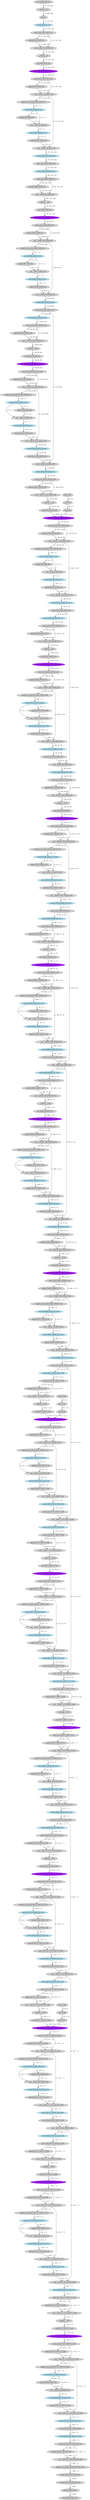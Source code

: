 strict digraph  {
"0 /nncf_model_input_0" [id=0, label="nncf_model_input_#0", style=filled, type=nncf_model_input];
"1 EfficientNet/NNCFUserConv2dStaticSamePadding[_conv_stem]/ModuleDict[pre_ops]/UpdateInputs[1]/__getitem___0" [id=1, label="__getitem___#1", style=filled, type=__getitem__];
"2 EfficientNet/NNCFUserConv2dStaticSamePadding[_conv_stem]/ZeroPad2d[static_padding]/pad_0" [id=2, label="pad_#1", style=filled, type=pad];
"3 EfficientNet/NNCFUserConv2dStaticSamePadding[_conv_stem]/conv2d_0" [color=lightblue, id=3, label="conv2d_OW32_G1_#2", style=filled, type=conv2d];
"4 EfficientNet/NNCFBatchNorm2d[_bn0]/batch_norm_0" [id=4, label="batch_norm_IW32_OW32_#3", style=filled, type=batch_norm];
"5 EfficientNet/MemoryEfficientSwish[_swish]/sigmoid_0" [id=5, label="sigmoid_IW32_OW32_#4", style=filled, type=sigmoid];
"6 EfficientNet/MemoryEfficientSwish[_swish]/__mul___0" [id=6, label="__mul___IW[32, 32]_OW32_#5", style=filled, type=__mul__];
"7 EfficientNet/ModuleList[_blocks]/MBConvBlock[0]/NNCFUserConv2dStaticSamePadding[_depthwise_conv]/ModuleDict[pre_ops]/UpdateInputs[1]/__getitem___0" [id=7, label="__getitem___#7", style=filled, type=__getitem__];
"8 EfficientNet/ModuleList[_blocks]/MBConvBlock[0]/NNCFUserConv2dStaticSamePadding[_depthwise_conv]/ZeroPad2d[static_padding]/pad_0" [id=8, label="pad_IW32_OW32_#6", style=filled, type=pad];
"9 EfficientNet/ModuleList[_blocks]/MBConvBlock[0]/NNCFUserConv2dStaticSamePadding[_depthwise_conv]/conv2d_0" [color=purple, id=9, label="DW_conv2d_IW32_OW32_G1_#7", style=filled, type=conv2d];
"10 EfficientNet/ModuleList[_blocks]/MBConvBlock[0]/NNCFBatchNorm2d[_bn1]/batch_norm_0" [id=10, label="batch_norm_IW32_OW32_#8", style=filled, type=batch_norm];
"11 EfficientNet/ModuleList[_blocks]/MBConvBlock[0]/MemoryEfficientSwish[_swish]/sigmoid_0" [id=11, label="sigmoid_IW32_OW32_#9", style=filled, type=sigmoid];
"12 EfficientNet/ModuleList[_blocks]/MBConvBlock[0]/MemoryEfficientSwish[_swish]/__mul___0" [id=12, label="__mul___IW[32, 32]_OW32_#10", style=filled, type=__mul__];
"13 EfficientNet/ModuleList[_blocks]/MBConvBlock[0]/adaptive_avg_pool2d_0" [id=13, label="adaptive_avg_pool2d_IW32_OW32_#11", style=filled, type=adaptive_avg_pool2d];
"14 EfficientNet/ModuleList[_blocks]/MBConvBlock[0]/NNCFUserConv2dStaticSamePadding[_se_reduce]/conv2d_0" [color=lightblue, id=14, label="conv2d_IW32_OW8_G0_#12", style=filled, type=conv2d];
"15 EfficientNet/ModuleList[_blocks]/MBConvBlock[0]/MemoryEfficientSwish[_swish]/sigmoid_1" [id=15, label="sigmoid_IW8_OW8_#13", style=filled, type=sigmoid];
"16 EfficientNet/ModuleList[_blocks]/MBConvBlock[0]/MemoryEfficientSwish[_swish]/__mul___1" [id=16, label="__mul___IW[8, 8]_OW8_#14", style=filled, type=__mul__];
"17 EfficientNet/ModuleList[_blocks]/MBConvBlock[0]/NNCFUserConv2dStaticSamePadding[_se_expand]/conv2d_0" [color=lightblue, id=17, label="conv2d_IW8_OW32_G1_#15", style=filled, type=conv2d];
"18 EfficientNet/ModuleList[_blocks]/MBConvBlock[0]/sigmoid_0" [id=18, label="sigmoid_IW32_OW32_#16", style=filled, type=sigmoid];
"19 EfficientNet/ModuleList[_blocks]/MBConvBlock[0]/__mul___0" [id=19, label="__mul___IW[32, 32]_OW32_#17", style=filled, type=__mul__];
"20 EfficientNet/ModuleList[_blocks]/MBConvBlock[0]/NNCFUserConv2dStaticSamePadding[_project_conv]/conv2d_0" [color=lightblue, id=20, label="conv2d_IW32_OW16_G38_#18", style=filled, type=conv2d];
"21 EfficientNet/ModuleList[_blocks]/MBConvBlock[0]/NNCFBatchNorm2d[_bn2]/batch_norm_0" [id=21, label="batch_norm_IW16_OW16_#19", style=filled, type=batch_norm];
"22 EfficientNet/ModuleList[_blocks]/MBConvBlock[1]/NNCFUserConv2dStaticSamePadding[_expand_conv]/conv2d_0" [color=lightblue, id=22, label="conv2d_IW16_OW96_G3_#20", style=filled, type=conv2d];
"23 EfficientNet/ModuleList[_blocks]/MBConvBlock[1]/NNCFBatchNorm2d[_bn0]/batch_norm_0" [id=23, label="batch_norm_IW96_OW96_#21", style=filled, type=batch_norm];
"24 EfficientNet/ModuleList[_blocks]/MBConvBlock[1]/MemoryEfficientSwish[_swish]/sigmoid_0" [id=24, label="sigmoid_IW96_OW96_#22", style=filled, type=sigmoid];
"25 EfficientNet/ModuleList[_blocks]/MBConvBlock[1]/MemoryEfficientSwish[_swish]/__mul___0" [id=25, label="__mul___IW[96, 96]_OW96_#23", style=filled, type=__mul__];
"26 EfficientNet/ModuleList[_blocks]/MBConvBlock[1]/NNCFUserConv2dStaticSamePadding[_depthwise_conv]/ModuleDict[pre_ops]/UpdateInputs[1]/__getitem___0" [id=26, label="__getitem___#26", style=filled, type=__getitem__];
"27 EfficientNet/ModuleList[_blocks]/MBConvBlock[1]/NNCFUserConv2dStaticSamePadding[_depthwise_conv]/ZeroPad2d[static_padding]/pad_0" [id=27, label="pad_IW96_OW96_#24", style=filled, type=pad];
"28 EfficientNet/ModuleList[_blocks]/MBConvBlock[1]/NNCFUserConv2dStaticSamePadding[_depthwise_conv]/conv2d_0" [color=purple, id=28, label="DW_conv2d_IW96_OW96_G3_#25", style=filled, type=conv2d];
"29 EfficientNet/ModuleList[_blocks]/MBConvBlock[1]/NNCFBatchNorm2d[_bn1]/batch_norm_0" [id=29, label="batch_norm_IW96_OW96_#26", style=filled, type=batch_norm];
"30 EfficientNet/ModuleList[_blocks]/MBConvBlock[1]/MemoryEfficientSwish[_swish]/sigmoid_1" [id=30, label="sigmoid_IW96_OW96_#27", style=filled, type=sigmoid];
"31 EfficientNet/ModuleList[_blocks]/MBConvBlock[1]/MemoryEfficientSwish[_swish]/__mul___1" [id=31, label="__mul___IW[96, 96]_OW96_#28", style=filled, type=__mul__];
"32 EfficientNet/ModuleList[_blocks]/MBConvBlock[1]/adaptive_avg_pool2d_0" [id=32, label="adaptive_avg_pool2d_IW96_OW96_#29", style=filled, type=adaptive_avg_pool2d];
"33 EfficientNet/ModuleList[_blocks]/MBConvBlock[1]/NNCFUserConv2dStaticSamePadding[_se_reduce]/conv2d_0" [color=lightblue, id=33, label="conv2d_IW96_OW4_G2_#30", style=filled, type=conv2d];
"34 EfficientNet/ModuleList[_blocks]/MBConvBlock[1]/MemoryEfficientSwish[_swish]/sigmoid_2" [id=34, label="sigmoid_IW4_OW4_#31", style=filled, type=sigmoid];
"35 EfficientNet/ModuleList[_blocks]/MBConvBlock[1]/MemoryEfficientSwish[_swish]/__mul___2" [id=35, label="__mul___IW[4, 4]_OW4_#32", style=filled, type=__mul__];
"36 EfficientNet/ModuleList[_blocks]/MBConvBlock[1]/NNCFUserConv2dStaticSamePadding[_se_expand]/conv2d_0" [color=lightblue, id=36, label="conv2d_IW4_OW96_G3_#33", style=filled, type=conv2d];
"37 EfficientNet/ModuleList[_blocks]/MBConvBlock[1]/sigmoid_0" [id=37, label="sigmoid_IW96_OW96_#34", style=filled, type=sigmoid];
"38 EfficientNet/ModuleList[_blocks]/MBConvBlock[1]/__mul___0" [id=38, label="__mul___IW[96, 96]_OW96_#35", style=filled, type=__mul__];
"39 EfficientNet/ModuleList[_blocks]/MBConvBlock[1]/NNCFUserConv2dStaticSamePadding[_project_conv]/conv2d_0" [color=lightblue, id=39, label="conv2d_IW96_OW24_G6_#36", style=filled, type=conv2d];
"40 EfficientNet/ModuleList[_blocks]/MBConvBlock[1]/NNCFBatchNorm2d[_bn2]/batch_norm_0" [id=40, label="batch_norm_IW24_OW24_#37", style=filled, type=batch_norm];
"41 EfficientNet/ModuleList[_blocks]/MBConvBlock[2]/NNCFUserConv2dStaticSamePadding[_expand_conv]/conv2d_0" [color=lightblue, id=41, label="conv2d_IW24_OW144_G5_#38", style=filled, type=conv2d];
"42 EfficientNet/ModuleList[_blocks]/MBConvBlock[2]/NNCFBatchNorm2d[_bn0]/batch_norm_0" [id=42, label="batch_norm_IW144_OW144_#39", style=filled, type=batch_norm];
"43 EfficientNet/ModuleList[_blocks]/MBConvBlock[2]/MemoryEfficientSwish[_swish]/sigmoid_0" [id=43, label="sigmoid_IW144_OW144_#40", style=filled, type=sigmoid];
"44 EfficientNet/ModuleList[_blocks]/MBConvBlock[2]/MemoryEfficientSwish[_swish]/__mul___0" [id=44, label="__mul___IW[144, 144]_OW144_#41", style=filled, type=__mul__];
"45 EfficientNet/ModuleList[_blocks]/MBConvBlock[2]/NNCFUserConv2dStaticSamePadding[_depthwise_conv]/ModuleDict[pre_ops]/UpdateInputs[1]/__getitem___0" [id=45, label="__getitem___#45", style=filled, type=__getitem__];
"46 EfficientNet/ModuleList[_blocks]/MBConvBlock[2]/NNCFUserConv2dStaticSamePadding[_depthwise_conv]/ZeroPad2d[static_padding]/pad_0" [id=46, label="pad_IW144_OW144_#42", style=filled, type=pad];
"47 EfficientNet/ModuleList[_blocks]/MBConvBlock[2]/NNCFUserConv2dStaticSamePadding[_depthwise_conv]/conv2d_0" [color=purple, id=47, label="DW_conv2d_IW144_OW144_G5_#43", style=filled, type=conv2d];
"48 EfficientNet/ModuleList[_blocks]/MBConvBlock[2]/NNCFBatchNorm2d[_bn1]/batch_norm_0" [id=48, label="batch_norm_IW144_OW144_#44", style=filled, type=batch_norm];
"49 EfficientNet/ModuleList[_blocks]/MBConvBlock[2]/MemoryEfficientSwish[_swish]/sigmoid_1" [id=49, label="sigmoid_IW144_OW144_#45", style=filled, type=sigmoid];
"50 EfficientNet/ModuleList[_blocks]/MBConvBlock[2]/MemoryEfficientSwish[_swish]/__mul___1" [id=50, label="__mul___IW[144, 144]_OW144_#46", style=filled, type=__mul__];
"51 EfficientNet/ModuleList[_blocks]/MBConvBlock[2]/adaptive_avg_pool2d_0" [id=51, label="adaptive_avg_pool2d_IW144_OW144_#47", style=filled, type=adaptive_avg_pool2d];
"52 EfficientNet/ModuleList[_blocks]/MBConvBlock[2]/NNCFUserConv2dStaticSamePadding[_se_reduce]/conv2d_0" [color=lightblue, id=52, label="conv2d_IW144_OW6_G4_#48", style=filled, type=conv2d];
"53 EfficientNet/ModuleList[_blocks]/MBConvBlock[2]/MemoryEfficientSwish[_swish]/sigmoid_2" [id=53, label="sigmoid_IW6_OW6_#49", style=filled, type=sigmoid];
"54 EfficientNet/ModuleList[_blocks]/MBConvBlock[2]/MemoryEfficientSwish[_swish]/__mul___2" [id=54, label="__mul___IW[6, 6]_OW6_#50", style=filled, type=__mul__];
"55 EfficientNet/ModuleList[_blocks]/MBConvBlock[2]/NNCFUserConv2dStaticSamePadding[_se_expand]/conv2d_0" [color=lightblue, id=55, label="conv2d_IW6_OW144_G5_#51", style=filled, type=conv2d];
"56 EfficientNet/ModuleList[_blocks]/MBConvBlock[2]/sigmoid_0" [id=56, label="sigmoid_IW144_OW144_#52", style=filled, type=sigmoid];
"57 EfficientNet/ModuleList[_blocks]/MBConvBlock[2]/__mul___0" [id=57, label="__mul___IW[144, 144]_OW144_#53", style=filled, type=__mul__];
"58 EfficientNet/ModuleList[_blocks]/MBConvBlock[2]/NNCFUserConv2dStaticSamePadding[_project_conv]/conv2d_0" [color=lightblue, id=58, label="conv2d_IW144_OW24_G6_#54", style=filled, type=conv2d];
"59 EfficientNet/ModuleList[_blocks]/MBConvBlock[2]/NNCFBatchNorm2d[_bn2]/batch_norm_0" [id=59, label="batch_norm_IW24_OW24_#55", style=filled, type=batch_norm];
"60 EfficientNet/ModuleList[_blocks]/MBConvBlock[2]/__add___0" [id=60, label="__add___IW[24, 24]_OW24_#56", style=filled, type=__add__];
"61 EfficientNet/ModuleList[_blocks]/MBConvBlock[3]/NNCFUserConv2dStaticSamePadding[_expand_conv]/conv2d_0" [color=lightblue, id=61, label="conv2d_IW24_OW144_G8_#57", style=filled, type=conv2d];
"62 EfficientNet/ModuleList[_blocks]/MBConvBlock[3]/NNCFBatchNorm2d[_bn0]/batch_norm_0" [id=62, label="batch_norm_IW144_OW144_#58", style=filled, type=batch_norm];
"63 EfficientNet/ModuleList[_blocks]/MBConvBlock[3]/MemoryEfficientSwish[_swish]/sigmoid_0" [id=63, label="sigmoid_IW144_OW144_#59", style=filled, type=sigmoid];
"64 EfficientNet/ModuleList[_blocks]/MBConvBlock[3]/MemoryEfficientSwish[_swish]/__mul___0" [id=64, label="__mul___IW[144, 144]_OW144_#60", style=filled, type=__mul__];
"65 EfficientNet/ModuleList[_blocks]/MBConvBlock[3]/NNCFUserConv2dStaticSamePadding[_depthwise_conv]/ModuleDict[pre_ops]/UpdateInputs[1]/__getitem___0" [id=65, label="__getitem___#65", style=filled, type=__getitem__];
"66 EfficientNet/ModuleList[_blocks]/MBConvBlock[3]/NNCFUserConv2dStaticSamePadding[_depthwise_conv]/ModuleDict[pre_ops]/UpdateWeight[3]/ElasticKernelConv2DOp[op]/linear_0" [id=66, label="linear_#66", style=filled, type=linear];
"67 EfficientNet/ModuleList[_blocks]/MBConvBlock[3]/NNCFUserConv2dStaticSamePadding[_depthwise_conv]/ModuleDict[pre_ops]/UpdateWeight[3]/ElasticKernelConv2DOp[op]/view_0" [id=67, label="view_#67", style=filled, type=view];
"68 EfficientNet/ModuleList[_blocks]/MBConvBlock[3]/NNCFUserConv2dStaticSamePadding[_depthwise_conv]/ModuleDict[pre_ops]/UpdateWeight[3]/ElasticKernelConv2DOp[op]/view_1" [id=68, label="view_#68", style=filled, type=view];
"69 EfficientNet/ModuleList[_blocks]/MBConvBlock[3]/NNCFUserConv2dStaticSamePadding[_depthwise_conv]/ZeroPad2d[static_padding]/pad_0" [id=69, label="pad_IW144_OW144_#61", style=filled, type=pad];
"70 EfficientNet/ModuleList[_blocks]/MBConvBlock[3]/NNCFUserConv2dStaticSamePadding[_depthwise_conv]/conv2d_0" [color=purple, id=70, label="DW_conv2d_IW144_OW144_G8_#62", style=filled, type=conv2d];
"71 EfficientNet/ModuleList[_blocks]/MBConvBlock[3]/NNCFBatchNorm2d[_bn1]/batch_norm_0" [id=71, label="batch_norm_IW144_OW144_#63", style=filled, type=batch_norm];
"72 EfficientNet/ModuleList[_blocks]/MBConvBlock[3]/MemoryEfficientSwish[_swish]/sigmoid_1" [id=72, label="sigmoid_IW144_OW144_#64", style=filled, type=sigmoid];
"73 EfficientNet/ModuleList[_blocks]/MBConvBlock[3]/MemoryEfficientSwish[_swish]/__mul___1" [id=73, label="__mul___IW[144, 144]_OW144_#65", style=filled, type=__mul__];
"74 EfficientNet/ModuleList[_blocks]/MBConvBlock[3]/adaptive_avg_pool2d_0" [id=74, label="adaptive_avg_pool2d_IW144_OW144_#66", style=filled, type=adaptive_avg_pool2d];
"75 EfficientNet/ModuleList[_blocks]/MBConvBlock[3]/NNCFUserConv2dStaticSamePadding[_se_reduce]/conv2d_0" [color=lightblue, id=75, label="conv2d_IW144_OW6_G7_#67", style=filled, type=conv2d];
"76 EfficientNet/ModuleList[_blocks]/MBConvBlock[3]/MemoryEfficientSwish[_swish]/sigmoid_2" [id=76, label="sigmoid_IW6_OW6_#68", style=filled, type=sigmoid];
"77 EfficientNet/ModuleList[_blocks]/MBConvBlock[3]/MemoryEfficientSwish[_swish]/__mul___2" [id=77, label="__mul___IW[6, 6]_OW6_#69", style=filled, type=__mul__];
"78 EfficientNet/ModuleList[_blocks]/MBConvBlock[3]/NNCFUserConv2dStaticSamePadding[_se_expand]/conv2d_0" [color=lightblue, id=78, label="conv2d_IW6_OW144_G8_#70", style=filled, type=conv2d];
"79 EfficientNet/ModuleList[_blocks]/MBConvBlock[3]/sigmoid_0" [id=79, label="sigmoid_IW144_OW144_#71", style=filled, type=sigmoid];
"80 EfficientNet/ModuleList[_blocks]/MBConvBlock[3]/__mul___0" [id=80, label="__mul___IW[144, 144]_OW144_#72", style=filled, type=__mul__];
"81 EfficientNet/ModuleList[_blocks]/MBConvBlock[3]/NNCFUserConv2dStaticSamePadding[_project_conv]/conv2d_0" [color=lightblue, id=81, label="conv2d_IW144_OW40_G11_#73", style=filled, type=conv2d];
"82 EfficientNet/ModuleList[_blocks]/MBConvBlock[3]/NNCFBatchNorm2d[_bn2]/batch_norm_0" [id=82, label="batch_norm_IW40_OW40_#74", style=filled, type=batch_norm];
"83 EfficientNet/ModuleList[_blocks]/MBConvBlock[4]/NNCFUserConv2dStaticSamePadding[_expand_conv]/conv2d_0" [color=lightblue, id=83, label="conv2d_IW40_OW240_G10_#75", style=filled, type=conv2d];
"84 EfficientNet/ModuleList[_blocks]/MBConvBlock[4]/NNCFBatchNorm2d[_bn0]/batch_norm_0" [id=84, label="batch_norm_IW240_OW240_#76", style=filled, type=batch_norm];
"85 EfficientNet/ModuleList[_blocks]/MBConvBlock[4]/MemoryEfficientSwish[_swish]/sigmoid_0" [id=85, label="sigmoid_IW240_OW240_#77", style=filled, type=sigmoid];
"86 EfficientNet/ModuleList[_blocks]/MBConvBlock[4]/MemoryEfficientSwish[_swish]/__mul___0" [id=86, label="__mul___IW[240, 240]_OW240_#78", style=filled, type=__mul__];
"87 EfficientNet/ModuleList[_blocks]/MBConvBlock[4]/NNCFUserConv2dStaticSamePadding[_depthwise_conv]/ModuleDict[pre_ops]/UpdateInputs[1]/__getitem___0" [id=87, label="__getitem___#87", style=filled, type=__getitem__];
"88 EfficientNet/ModuleList[_blocks]/MBConvBlock[4]/NNCFUserConv2dStaticSamePadding[_depthwise_conv]/ZeroPad2d[static_padding]/pad_0" [id=88, label="pad_IW240_OW240_#79", style=filled, type=pad];
"89 EfficientNet/ModuleList[_blocks]/MBConvBlock[4]/NNCFUserConv2dStaticSamePadding[_depthwise_conv]/conv2d_0" [color=purple, id=89, label="DW_conv2d_IW240_OW240_G10_#80", style=filled, type=conv2d];
"90 EfficientNet/ModuleList[_blocks]/MBConvBlock[4]/NNCFBatchNorm2d[_bn1]/batch_norm_0" [id=90, label="batch_norm_IW240_OW240_#81", style=filled, type=batch_norm];
"91 EfficientNet/ModuleList[_blocks]/MBConvBlock[4]/MemoryEfficientSwish[_swish]/sigmoid_1" [id=91, label="sigmoid_IW240_OW240_#82", style=filled, type=sigmoid];
"92 EfficientNet/ModuleList[_blocks]/MBConvBlock[4]/MemoryEfficientSwish[_swish]/__mul___1" [id=92, label="__mul___IW[240, 240]_OW240_#83", style=filled, type=__mul__];
"93 EfficientNet/ModuleList[_blocks]/MBConvBlock[4]/adaptive_avg_pool2d_0" [id=93, label="adaptive_avg_pool2d_IW240_OW240_#84", style=filled, type=adaptive_avg_pool2d];
"94 EfficientNet/ModuleList[_blocks]/MBConvBlock[4]/NNCFUserConv2dStaticSamePadding[_se_reduce]/conv2d_0" [color=lightblue, id=94, label="conv2d_IW240_OW10_G9_#85", style=filled, type=conv2d];
"95 EfficientNet/ModuleList[_blocks]/MBConvBlock[4]/MemoryEfficientSwish[_swish]/sigmoid_2" [id=95, label="sigmoid_IW10_OW10_#86", style=filled, type=sigmoid];
"96 EfficientNet/ModuleList[_blocks]/MBConvBlock[4]/MemoryEfficientSwish[_swish]/__mul___2" [id=96, label="__mul___IW[10, 10]_OW10_#87", style=filled, type=__mul__];
"97 EfficientNet/ModuleList[_blocks]/MBConvBlock[4]/NNCFUserConv2dStaticSamePadding[_se_expand]/conv2d_0" [color=lightblue, id=97, label="conv2d_IW10_OW240_G10_#88", style=filled, type=conv2d];
"98 EfficientNet/ModuleList[_blocks]/MBConvBlock[4]/sigmoid_0" [id=98, label="sigmoid_IW240_OW240_#89", style=filled, type=sigmoid];
"99 EfficientNet/ModuleList[_blocks]/MBConvBlock[4]/__mul___0" [id=99, label="__mul___IW[240, 240]_OW240_#90", style=filled, type=__mul__];
"100 EfficientNet/ModuleList[_blocks]/MBConvBlock[4]/NNCFUserConv2dStaticSamePadding[_project_conv]/conv2d_0" [color=lightblue, id=100, label="conv2d_IW240_OW40_G11_#91", style=filled, type=conv2d];
"101 EfficientNet/ModuleList[_blocks]/MBConvBlock[4]/NNCFBatchNorm2d[_bn2]/batch_norm_0" [id=101, label="batch_norm_IW40_OW40_#92", style=filled, type=batch_norm];
"102 EfficientNet/ModuleList[_blocks]/MBConvBlock[4]/__add___0" [id=102, label="__add___IW[40, 40]_OW40_#93", style=filled, type=__add__];
"103 EfficientNet/ModuleList[_blocks]/MBConvBlock[5]/NNCFUserConv2dStaticSamePadding[_expand_conv]/conv2d_0" [color=lightblue, id=103, label="conv2d_IW40_OW240_G13_#94", style=filled, type=conv2d];
"104 EfficientNet/ModuleList[_blocks]/MBConvBlock[5]/NNCFBatchNorm2d[_bn0]/batch_norm_0" [id=104, label="batch_norm_IW240_OW240_#95", style=filled, type=batch_norm];
"105 EfficientNet/ModuleList[_blocks]/MBConvBlock[5]/MemoryEfficientSwish[_swish]/sigmoid_0" [id=105, label="sigmoid_IW240_OW240_#96", style=filled, type=sigmoid];
"106 EfficientNet/ModuleList[_blocks]/MBConvBlock[5]/MemoryEfficientSwish[_swish]/__mul___0" [id=106, label="__mul___IW[240, 240]_OW240_#97", style=filled, type=__mul__];
"107 EfficientNet/ModuleList[_blocks]/MBConvBlock[5]/NNCFUserConv2dStaticSamePadding[_depthwise_conv]/ModuleDict[pre_ops]/UpdateInputs[1]/__getitem___0" [id=107, label="__getitem___#107", style=filled, type=__getitem__];
"108 EfficientNet/ModuleList[_blocks]/MBConvBlock[5]/NNCFUserConv2dStaticSamePadding[_depthwise_conv]/ZeroPad2d[static_padding]/pad_0" [id=108, label="pad_IW240_OW240_#98", style=filled, type=pad];
"109 EfficientNet/ModuleList[_blocks]/MBConvBlock[5]/NNCFUserConv2dStaticSamePadding[_depthwise_conv]/conv2d_0" [color=purple, id=109, label="DW_conv2d_IW240_OW240_G13_#99", style=filled, type=conv2d];
"110 EfficientNet/ModuleList[_blocks]/MBConvBlock[5]/NNCFBatchNorm2d[_bn1]/batch_norm_0" [id=110, label="batch_norm_IW240_OW240_#100", style=filled, type=batch_norm];
"111 EfficientNet/ModuleList[_blocks]/MBConvBlock[5]/MemoryEfficientSwish[_swish]/sigmoid_1" [id=111, label="sigmoid_IW240_OW240_#101", style=filled, type=sigmoid];
"112 EfficientNet/ModuleList[_blocks]/MBConvBlock[5]/MemoryEfficientSwish[_swish]/__mul___1" [id=112, label="__mul___IW[240, 240]_OW240_#102", style=filled, type=__mul__];
"113 EfficientNet/ModuleList[_blocks]/MBConvBlock[5]/adaptive_avg_pool2d_0" [id=113, label="adaptive_avg_pool2d_IW240_OW240_#103", style=filled, type=adaptive_avg_pool2d];
"114 EfficientNet/ModuleList[_blocks]/MBConvBlock[5]/NNCFUserConv2dStaticSamePadding[_se_reduce]/conv2d_0" [color=lightblue, id=114, label="conv2d_IW240_OW10_G12_#104", style=filled, type=conv2d];
"115 EfficientNet/ModuleList[_blocks]/MBConvBlock[5]/MemoryEfficientSwish[_swish]/sigmoid_2" [id=115, label="sigmoid_IW10_OW10_#105", style=filled, type=sigmoid];
"116 EfficientNet/ModuleList[_blocks]/MBConvBlock[5]/MemoryEfficientSwish[_swish]/__mul___2" [id=116, label="__mul___IW[10, 10]_OW10_#106", style=filled, type=__mul__];
"117 EfficientNet/ModuleList[_blocks]/MBConvBlock[5]/NNCFUserConv2dStaticSamePadding[_se_expand]/conv2d_0" [color=lightblue, id=117, label="conv2d_IW10_OW240_G13_#107", style=filled, type=conv2d];
"118 EfficientNet/ModuleList[_blocks]/MBConvBlock[5]/sigmoid_0" [id=118, label="sigmoid_IW240_OW240_#108", style=filled, type=sigmoid];
"119 EfficientNet/ModuleList[_blocks]/MBConvBlock[5]/__mul___0" [id=119, label="__mul___IW[240, 240]_OW240_#109", style=filled, type=__mul__];
"120 EfficientNet/ModuleList[_blocks]/MBConvBlock[5]/NNCFUserConv2dStaticSamePadding[_project_conv]/conv2d_0" [color=lightblue, id=120, label="conv2d_IW240_OW80_G18_#110", style=filled, type=conv2d];
"121 EfficientNet/ModuleList[_blocks]/MBConvBlock[5]/NNCFBatchNorm2d[_bn2]/batch_norm_0" [id=121, label="batch_norm_IW80_OW80_#111", style=filled, type=batch_norm];
"122 EfficientNet/ModuleList[_blocks]/MBConvBlock[6]/NNCFUserConv2dStaticSamePadding[_expand_conv]/conv2d_0" [color=lightblue, id=122, label="conv2d_IW80_OW480_G15_#112", style=filled, type=conv2d];
"123 EfficientNet/ModuleList[_blocks]/MBConvBlock[6]/NNCFBatchNorm2d[_bn0]/batch_norm_0" [id=123, label="batch_norm_IW480_OW480_#113", style=filled, type=batch_norm];
"124 EfficientNet/ModuleList[_blocks]/MBConvBlock[6]/MemoryEfficientSwish[_swish]/sigmoid_0" [id=124, label="sigmoid_IW480_OW480_#114", style=filled, type=sigmoid];
"125 EfficientNet/ModuleList[_blocks]/MBConvBlock[6]/MemoryEfficientSwish[_swish]/__mul___0" [id=125, label="__mul___IW[480, 480]_OW480_#115", style=filled, type=__mul__];
"126 EfficientNet/ModuleList[_blocks]/MBConvBlock[6]/NNCFUserConv2dStaticSamePadding[_depthwise_conv]/ModuleDict[pre_ops]/UpdateInputs[1]/__getitem___0" [id=126, label="__getitem___#126", style=filled, type=__getitem__];
"127 EfficientNet/ModuleList[_blocks]/MBConvBlock[6]/NNCFUserConv2dStaticSamePadding[_depthwise_conv]/ZeroPad2d[static_padding]/pad_0" [id=127, label="pad_IW480_OW480_#116", style=filled, type=pad];
"128 EfficientNet/ModuleList[_blocks]/MBConvBlock[6]/NNCFUserConv2dStaticSamePadding[_depthwise_conv]/conv2d_0" [color=purple, id=128, label="DW_conv2d_IW480_OW480_G15_#117", style=filled, type=conv2d];
"129 EfficientNet/ModuleList[_blocks]/MBConvBlock[6]/NNCFBatchNorm2d[_bn1]/batch_norm_0" [id=129, label="batch_norm_IW480_OW480_#118", style=filled, type=batch_norm];
"130 EfficientNet/ModuleList[_blocks]/MBConvBlock[6]/MemoryEfficientSwish[_swish]/sigmoid_1" [id=130, label="sigmoid_IW480_OW480_#119", style=filled, type=sigmoid];
"131 EfficientNet/ModuleList[_blocks]/MBConvBlock[6]/MemoryEfficientSwish[_swish]/__mul___1" [id=131, label="__mul___IW[480, 480]_OW480_#120", style=filled, type=__mul__];
"132 EfficientNet/ModuleList[_blocks]/MBConvBlock[6]/adaptive_avg_pool2d_0" [id=132, label="adaptive_avg_pool2d_IW480_OW480_#121", style=filled, type=adaptive_avg_pool2d];
"133 EfficientNet/ModuleList[_blocks]/MBConvBlock[6]/NNCFUserConv2dStaticSamePadding[_se_reduce]/conv2d_0" [color=lightblue, id=133, label="conv2d_IW480_OW20_G14_#122", style=filled, type=conv2d];
"134 EfficientNet/ModuleList[_blocks]/MBConvBlock[6]/MemoryEfficientSwish[_swish]/sigmoid_2" [id=134, label="sigmoid_IW20_OW20_#123", style=filled, type=sigmoid];
"135 EfficientNet/ModuleList[_blocks]/MBConvBlock[6]/MemoryEfficientSwish[_swish]/__mul___2" [id=135, label="__mul___IW[20, 20]_OW20_#124", style=filled, type=__mul__];
"136 EfficientNet/ModuleList[_blocks]/MBConvBlock[6]/NNCFUserConv2dStaticSamePadding[_se_expand]/conv2d_0" [color=lightblue, id=136, label="conv2d_IW20_OW480_G15_#125", style=filled, type=conv2d];
"137 EfficientNet/ModuleList[_blocks]/MBConvBlock[6]/sigmoid_0" [id=137, label="sigmoid_IW480_OW480_#126", style=filled, type=sigmoid];
"138 EfficientNet/ModuleList[_blocks]/MBConvBlock[6]/__mul___0" [id=138, label="__mul___IW[480, 480]_OW480_#127", style=filled, type=__mul__];
"139 EfficientNet/ModuleList[_blocks]/MBConvBlock[6]/NNCFUserConv2dStaticSamePadding[_project_conv]/conv2d_0" [color=lightblue, id=139, label="conv2d_IW480_OW80_G18_#128", style=filled, type=conv2d];
"140 EfficientNet/ModuleList[_blocks]/MBConvBlock[6]/NNCFBatchNorm2d[_bn2]/batch_norm_0" [id=140, label="batch_norm_IW80_OW80_#129", style=filled, type=batch_norm];
"141 EfficientNet/ModuleList[_blocks]/MBConvBlock[6]/__add___0" [id=141, label="__add___IW[80, 80]_OW80_#130", style=filled, type=__add__];
"142 EfficientNet/ModuleList[_blocks]/MBConvBlock[7]/NNCFUserConv2dStaticSamePadding[_expand_conv]/conv2d_0" [color=lightblue, id=142, label="conv2d_IW80_OW480_G17_#131", style=filled, type=conv2d];
"143 EfficientNet/ModuleList[_blocks]/MBConvBlock[7]/NNCFBatchNorm2d[_bn0]/batch_norm_0" [id=143, label="batch_norm_IW480_OW480_#132", style=filled, type=batch_norm];
"144 EfficientNet/ModuleList[_blocks]/MBConvBlock[7]/MemoryEfficientSwish[_swish]/sigmoid_0" [id=144, label="sigmoid_IW480_OW480_#133", style=filled, type=sigmoid];
"145 EfficientNet/ModuleList[_blocks]/MBConvBlock[7]/MemoryEfficientSwish[_swish]/__mul___0" [id=145, label="__mul___IW[480, 480]_OW480_#134", style=filled, type=__mul__];
"146 EfficientNet/ModuleList[_blocks]/MBConvBlock[7]/NNCFUserConv2dStaticSamePadding[_depthwise_conv]/ModuleDict[pre_ops]/UpdateInputs[1]/__getitem___0" [id=146, label="__getitem___#146", style=filled, type=__getitem__];
"147 EfficientNet/ModuleList[_blocks]/MBConvBlock[7]/NNCFUserConv2dStaticSamePadding[_depthwise_conv]/ZeroPad2d[static_padding]/pad_0" [id=147, label="pad_IW480_OW480_#135", style=filled, type=pad];
"148 EfficientNet/ModuleList[_blocks]/MBConvBlock[7]/NNCFUserConv2dStaticSamePadding[_depthwise_conv]/conv2d_0" [color=purple, id=148, label="DW_conv2d_IW480_OW480_G17_#136", style=filled, type=conv2d];
"149 EfficientNet/ModuleList[_blocks]/MBConvBlock[7]/NNCFBatchNorm2d[_bn1]/batch_norm_0" [id=149, label="batch_norm_IW480_OW480_#137", style=filled, type=batch_norm];
"150 EfficientNet/ModuleList[_blocks]/MBConvBlock[7]/MemoryEfficientSwish[_swish]/sigmoid_1" [id=150, label="sigmoid_IW480_OW480_#138", style=filled, type=sigmoid];
"151 EfficientNet/ModuleList[_blocks]/MBConvBlock[7]/MemoryEfficientSwish[_swish]/__mul___1" [id=151, label="__mul___IW[480, 480]_OW480_#139", style=filled, type=__mul__];
"152 EfficientNet/ModuleList[_blocks]/MBConvBlock[7]/adaptive_avg_pool2d_0" [id=152, label="adaptive_avg_pool2d_IW480_OW480_#140", style=filled, type=adaptive_avg_pool2d];
"153 EfficientNet/ModuleList[_blocks]/MBConvBlock[7]/NNCFUserConv2dStaticSamePadding[_se_reduce]/conv2d_0" [color=lightblue, id=153, label="conv2d_IW480_OW20_G16_#141", style=filled, type=conv2d];
"154 EfficientNet/ModuleList[_blocks]/MBConvBlock[7]/MemoryEfficientSwish[_swish]/sigmoid_2" [id=154, label="sigmoid_IW20_OW20_#142", style=filled, type=sigmoid];
"155 EfficientNet/ModuleList[_blocks]/MBConvBlock[7]/MemoryEfficientSwish[_swish]/__mul___2" [id=155, label="__mul___IW[20, 20]_OW20_#143", style=filled, type=__mul__];
"156 EfficientNet/ModuleList[_blocks]/MBConvBlock[7]/NNCFUserConv2dStaticSamePadding[_se_expand]/conv2d_0" [color=lightblue, id=156, label="conv2d_IW20_OW480_G17_#144", style=filled, type=conv2d];
"157 EfficientNet/ModuleList[_blocks]/MBConvBlock[7]/sigmoid_0" [id=157, label="sigmoid_IW480_OW480_#145", style=filled, type=sigmoid];
"158 EfficientNet/ModuleList[_blocks]/MBConvBlock[7]/__mul___0" [id=158, label="__mul___IW[480, 480]_OW480_#146", style=filled, type=__mul__];
"159 EfficientNet/ModuleList[_blocks]/MBConvBlock[7]/NNCFUserConv2dStaticSamePadding[_project_conv]/conv2d_0" [color=lightblue, id=159, label="conv2d_IW480_OW80_G18_#147", style=filled, type=conv2d];
"160 EfficientNet/ModuleList[_blocks]/MBConvBlock[7]/NNCFBatchNorm2d[_bn2]/batch_norm_0" [id=160, label="batch_norm_IW80_OW80_#148", style=filled, type=batch_norm];
"161 EfficientNet/ModuleList[_blocks]/MBConvBlock[7]/__add___0" [id=161, label="__add___IW[80, 80]_OW80_#149", style=filled, type=__add__];
"162 EfficientNet/ModuleList[_blocks]/MBConvBlock[8]/NNCFUserConv2dStaticSamePadding[_expand_conv]/conv2d_0" [color=lightblue, id=162, label="conv2d_IW80_OW480_G20_#150", style=filled, type=conv2d];
"163 EfficientNet/ModuleList[_blocks]/MBConvBlock[8]/NNCFBatchNorm2d[_bn0]/batch_norm_0" [id=163, label="batch_norm_IW480_OW480_#151", style=filled, type=batch_norm];
"164 EfficientNet/ModuleList[_blocks]/MBConvBlock[8]/MemoryEfficientSwish[_swish]/sigmoid_0" [id=164, label="sigmoid_IW480_OW480_#152", style=filled, type=sigmoid];
"165 EfficientNet/ModuleList[_blocks]/MBConvBlock[8]/MemoryEfficientSwish[_swish]/__mul___0" [id=165, label="__mul___IW[480, 480]_OW480_#153", style=filled, type=__mul__];
"166 EfficientNet/ModuleList[_blocks]/MBConvBlock[8]/NNCFUserConv2dStaticSamePadding[_depthwise_conv]/ModuleDict[pre_ops]/UpdateInputs[1]/__getitem___0" [id=166, label="__getitem___#166", style=filled, type=__getitem__];
"167 EfficientNet/ModuleList[_blocks]/MBConvBlock[8]/NNCFUserConv2dStaticSamePadding[_depthwise_conv]/ZeroPad2d[static_padding]/pad_0" [id=167, label="pad_IW480_OW480_#154", style=filled, type=pad];
"168 EfficientNet/ModuleList[_blocks]/MBConvBlock[8]/NNCFUserConv2dStaticSamePadding[_depthwise_conv]/conv2d_0" [color=purple, id=168, label="DW_conv2d_IW480_OW480_G20_#155", style=filled, type=conv2d];
"169 EfficientNet/ModuleList[_blocks]/MBConvBlock[8]/NNCFBatchNorm2d[_bn1]/batch_norm_0" [id=169, label="batch_norm_IW480_OW480_#156", style=filled, type=batch_norm];
"170 EfficientNet/ModuleList[_blocks]/MBConvBlock[8]/MemoryEfficientSwish[_swish]/sigmoid_1" [id=170, label="sigmoid_IW480_OW480_#157", style=filled, type=sigmoid];
"171 EfficientNet/ModuleList[_blocks]/MBConvBlock[8]/MemoryEfficientSwish[_swish]/__mul___1" [id=171, label="__mul___IW[480, 480]_OW480_#158", style=filled, type=__mul__];
"172 EfficientNet/ModuleList[_blocks]/MBConvBlock[8]/adaptive_avg_pool2d_0" [id=172, label="adaptive_avg_pool2d_IW480_OW480_#159", style=filled, type=adaptive_avg_pool2d];
"173 EfficientNet/ModuleList[_blocks]/MBConvBlock[8]/NNCFUserConv2dStaticSamePadding[_se_reduce]/conv2d_0" [color=lightblue, id=173, label="conv2d_IW480_OW20_G19_#160", style=filled, type=conv2d];
"174 EfficientNet/ModuleList[_blocks]/MBConvBlock[8]/MemoryEfficientSwish[_swish]/sigmoid_2" [id=174, label="sigmoid_IW20_OW20_#161", style=filled, type=sigmoid];
"175 EfficientNet/ModuleList[_blocks]/MBConvBlock[8]/MemoryEfficientSwish[_swish]/__mul___2" [id=175, label="__mul___IW[20, 20]_OW20_#162", style=filled, type=__mul__];
"176 EfficientNet/ModuleList[_blocks]/MBConvBlock[8]/NNCFUserConv2dStaticSamePadding[_se_expand]/conv2d_0" [color=lightblue, id=176, label="conv2d_IW20_OW480_G20_#163", style=filled, type=conv2d];
"177 EfficientNet/ModuleList[_blocks]/MBConvBlock[8]/sigmoid_0" [id=177, label="sigmoid_IW480_OW480_#164", style=filled, type=sigmoid];
"178 EfficientNet/ModuleList[_blocks]/MBConvBlock[8]/__mul___0" [id=178, label="__mul___IW[480, 480]_OW480_#165", style=filled, type=__mul__];
"179 EfficientNet/ModuleList[_blocks]/MBConvBlock[8]/NNCFUserConv2dStaticSamePadding[_project_conv]/conv2d_0" [color=lightblue, id=179, label="conv2d_IW480_OW112_G25_#166", style=filled, type=conv2d];
"180 EfficientNet/ModuleList[_blocks]/MBConvBlock[8]/NNCFBatchNorm2d[_bn2]/batch_norm_0" [id=180, label="batch_norm_IW112_OW112_#167", style=filled, type=batch_norm];
"181 EfficientNet/ModuleList[_blocks]/MBConvBlock[9]/NNCFUserConv2dStaticSamePadding[_expand_conv]/conv2d_0" [color=lightblue, id=181, label="conv2d_IW112_OW672_G22_#168", style=filled, type=conv2d];
"182 EfficientNet/ModuleList[_blocks]/MBConvBlock[9]/NNCFBatchNorm2d[_bn0]/batch_norm_0" [id=182, label="batch_norm_IW672_OW672_#169", style=filled, type=batch_norm];
"183 EfficientNet/ModuleList[_blocks]/MBConvBlock[9]/MemoryEfficientSwish[_swish]/sigmoid_0" [id=183, label="sigmoid_IW672_OW672_#170", style=filled, type=sigmoid];
"184 EfficientNet/ModuleList[_blocks]/MBConvBlock[9]/MemoryEfficientSwish[_swish]/__mul___0" [id=184, label="__mul___IW[672, 672]_OW672_#171", style=filled, type=__mul__];
"185 EfficientNet/ModuleList[_blocks]/MBConvBlock[9]/NNCFUserConv2dStaticSamePadding[_depthwise_conv]/ModuleDict[pre_ops]/UpdateInputs[1]/__getitem___0" [id=185, label="__getitem___#185", style=filled, type=__getitem__];
"186 EfficientNet/ModuleList[_blocks]/MBConvBlock[9]/NNCFUserConv2dStaticSamePadding[_depthwise_conv]/ModuleDict[pre_ops]/UpdateWeight[3]/ElasticKernelConv2DOp[op]/linear_0" [id=186, label="linear_#186", style=filled, type=linear];
"187 EfficientNet/ModuleList[_blocks]/MBConvBlock[9]/NNCFUserConv2dStaticSamePadding[_depthwise_conv]/ModuleDict[pre_ops]/UpdateWeight[3]/ElasticKernelConv2DOp[op]/view_0" [id=187, label="view_#187", style=filled, type=view];
"188 EfficientNet/ModuleList[_blocks]/MBConvBlock[9]/NNCFUserConv2dStaticSamePadding[_depthwise_conv]/ModuleDict[pre_ops]/UpdateWeight[3]/ElasticKernelConv2DOp[op]/view_1" [id=188, label="view_#188", style=filled, type=view];
"189 EfficientNet/ModuleList[_blocks]/MBConvBlock[9]/NNCFUserConv2dStaticSamePadding[_depthwise_conv]/ZeroPad2d[static_padding]/pad_0" [id=189, label="pad_IW672_OW672_#172", style=filled, type=pad];
"190 EfficientNet/ModuleList[_blocks]/MBConvBlock[9]/NNCFUserConv2dStaticSamePadding[_depthwise_conv]/conv2d_0" [color=purple, id=190, label="DW_conv2d_IW672_OW672_G22_#173", style=filled, type=conv2d];
"191 EfficientNet/ModuleList[_blocks]/MBConvBlock[9]/NNCFBatchNorm2d[_bn1]/batch_norm_0" [id=191, label="batch_norm_IW672_OW672_#174", style=filled, type=batch_norm];
"192 EfficientNet/ModuleList[_blocks]/MBConvBlock[9]/MemoryEfficientSwish[_swish]/sigmoid_1" [id=192, label="sigmoid_IW672_OW672_#175", style=filled, type=sigmoid];
"193 EfficientNet/ModuleList[_blocks]/MBConvBlock[9]/MemoryEfficientSwish[_swish]/__mul___1" [id=193, label="__mul___IW[672, 672]_OW672_#176", style=filled, type=__mul__];
"194 EfficientNet/ModuleList[_blocks]/MBConvBlock[9]/adaptive_avg_pool2d_0" [id=194, label="adaptive_avg_pool2d_IW672_OW672_#177", style=filled, type=adaptive_avg_pool2d];
"195 EfficientNet/ModuleList[_blocks]/MBConvBlock[9]/NNCFUserConv2dStaticSamePadding[_se_reduce]/conv2d_0" [color=lightblue, id=195, label="conv2d_IW672_OW28_G21_#178", style=filled, type=conv2d];
"196 EfficientNet/ModuleList[_blocks]/MBConvBlock[9]/MemoryEfficientSwish[_swish]/sigmoid_2" [id=196, label="sigmoid_IW28_OW28_#179", style=filled, type=sigmoid];
"197 EfficientNet/ModuleList[_blocks]/MBConvBlock[9]/MemoryEfficientSwish[_swish]/__mul___2" [id=197, label="__mul___IW[28, 28]_OW28_#180", style=filled, type=__mul__];
"198 EfficientNet/ModuleList[_blocks]/MBConvBlock[9]/NNCFUserConv2dStaticSamePadding[_se_expand]/conv2d_0" [color=lightblue, id=198, label="conv2d_IW28_OW672_G22_#181", style=filled, type=conv2d];
"199 EfficientNet/ModuleList[_blocks]/MBConvBlock[9]/sigmoid_0" [id=199, label="sigmoid_IW672_OW672_#182", style=filled, type=sigmoid];
"200 EfficientNet/ModuleList[_blocks]/MBConvBlock[9]/__mul___0" [id=200, label="__mul___IW[672, 672]_OW672_#183", style=filled, type=__mul__];
"201 EfficientNet/ModuleList[_blocks]/MBConvBlock[9]/NNCFUserConv2dStaticSamePadding[_project_conv]/conv2d_0" [color=lightblue, id=201, label="conv2d_IW672_OW112_G25_#184", style=filled, type=conv2d];
"202 EfficientNet/ModuleList[_blocks]/MBConvBlock[9]/NNCFBatchNorm2d[_bn2]/batch_norm_0" [id=202, label="batch_norm_IW112_OW112_#185", style=filled, type=batch_norm];
"203 EfficientNet/ModuleList[_blocks]/MBConvBlock[9]/__add___0" [id=203, label="__add___IW[112, 112]_OW112_#186", style=filled, type=__add__];
"204 EfficientNet/ModuleList[_blocks]/MBConvBlock[10]/NNCFUserConv2dStaticSamePadding[_expand_conv]/conv2d_0" [color=lightblue, id=204, label="conv2d_IW112_OW672_G24_#187", style=filled, type=conv2d];
"205 EfficientNet/ModuleList[_blocks]/MBConvBlock[10]/NNCFBatchNorm2d[_bn0]/batch_norm_0" [id=205, label="batch_norm_IW672_OW672_#188", style=filled, type=batch_norm];
"206 EfficientNet/ModuleList[_blocks]/MBConvBlock[10]/MemoryEfficientSwish[_swish]/sigmoid_0" [id=206, label="sigmoid_IW672_OW672_#189", style=filled, type=sigmoid];
"207 EfficientNet/ModuleList[_blocks]/MBConvBlock[10]/MemoryEfficientSwish[_swish]/__mul___0" [id=207, label="__mul___IW[672, 672]_OW672_#190", style=filled, type=__mul__];
"208 EfficientNet/ModuleList[_blocks]/MBConvBlock[10]/NNCFUserConv2dStaticSamePadding[_depthwise_conv]/ModuleDict[pre_ops]/UpdateInputs[1]/__getitem___0" [id=208, label="__getitem___#208", style=filled, type=__getitem__];
"209 EfficientNet/ModuleList[_blocks]/MBConvBlock[10]/NNCFUserConv2dStaticSamePadding[_depthwise_conv]/ZeroPad2d[static_padding]/pad_0" [id=209, label="pad_IW672_OW672_#191", style=filled, type=pad];
"210 EfficientNet/ModuleList[_blocks]/MBConvBlock[10]/NNCFUserConv2dStaticSamePadding[_depthwise_conv]/conv2d_0" [color=purple, id=210, label="DW_conv2d_IW672_OW672_G24_#192", style=filled, type=conv2d];
"211 EfficientNet/ModuleList[_blocks]/MBConvBlock[10]/NNCFBatchNorm2d[_bn1]/batch_norm_0" [id=211, label="batch_norm_IW672_OW672_#193", style=filled, type=batch_norm];
"212 EfficientNet/ModuleList[_blocks]/MBConvBlock[10]/MemoryEfficientSwish[_swish]/sigmoid_1" [id=212, label="sigmoid_IW672_OW672_#194", style=filled, type=sigmoid];
"213 EfficientNet/ModuleList[_blocks]/MBConvBlock[10]/MemoryEfficientSwish[_swish]/__mul___1" [id=213, label="__mul___IW[672, 672]_OW672_#195", style=filled, type=__mul__];
"214 EfficientNet/ModuleList[_blocks]/MBConvBlock[10]/adaptive_avg_pool2d_0" [id=214, label="adaptive_avg_pool2d_IW672_OW672_#196", style=filled, type=adaptive_avg_pool2d];
"215 EfficientNet/ModuleList[_blocks]/MBConvBlock[10]/NNCFUserConv2dStaticSamePadding[_se_reduce]/conv2d_0" [color=lightblue, id=215, label="conv2d_IW672_OW28_G23_#197", style=filled, type=conv2d];
"216 EfficientNet/ModuleList[_blocks]/MBConvBlock[10]/MemoryEfficientSwish[_swish]/sigmoid_2" [id=216, label="sigmoid_IW28_OW28_#198", style=filled, type=sigmoid];
"217 EfficientNet/ModuleList[_blocks]/MBConvBlock[10]/MemoryEfficientSwish[_swish]/__mul___2" [id=217, label="__mul___IW[28, 28]_OW28_#199", style=filled, type=__mul__];
"218 EfficientNet/ModuleList[_blocks]/MBConvBlock[10]/NNCFUserConv2dStaticSamePadding[_se_expand]/conv2d_0" [color=lightblue, id=218, label="conv2d_IW28_OW672_G24_#200", style=filled, type=conv2d];
"219 EfficientNet/ModuleList[_blocks]/MBConvBlock[10]/sigmoid_0" [id=219, label="sigmoid_IW672_OW672_#201", style=filled, type=sigmoid];
"220 EfficientNet/ModuleList[_blocks]/MBConvBlock[10]/__mul___0" [id=220, label="__mul___IW[672, 672]_OW672_#202", style=filled, type=__mul__];
"221 EfficientNet/ModuleList[_blocks]/MBConvBlock[10]/NNCFUserConv2dStaticSamePadding[_project_conv]/conv2d_0" [color=lightblue, id=221, label="conv2d_IW672_OW112_G25_#203", style=filled, type=conv2d];
"222 EfficientNet/ModuleList[_blocks]/MBConvBlock[10]/NNCFBatchNorm2d[_bn2]/batch_norm_0" [id=222, label="batch_norm_IW112_OW112_#204", style=filled, type=batch_norm];
"223 EfficientNet/ModuleList[_blocks]/MBConvBlock[10]/__add___0" [id=223, label="__add___IW[112, 112]_OW112_#205", style=filled, type=__add__];
"224 EfficientNet/ModuleList[_blocks]/MBConvBlock[11]/NNCFUserConv2dStaticSamePadding[_expand_conv]/conv2d_0" [color=lightblue, id=224, label="conv2d_IW112_OW672_G27_#206", style=filled, type=conv2d];
"225 EfficientNet/ModuleList[_blocks]/MBConvBlock[11]/NNCFBatchNorm2d[_bn0]/batch_norm_0" [id=225, label="batch_norm_IW672_OW672_#207", style=filled, type=batch_norm];
"226 EfficientNet/ModuleList[_blocks]/MBConvBlock[11]/MemoryEfficientSwish[_swish]/sigmoid_0" [id=226, label="sigmoid_IW672_OW672_#208", style=filled, type=sigmoid];
"227 EfficientNet/ModuleList[_blocks]/MBConvBlock[11]/MemoryEfficientSwish[_swish]/__mul___0" [id=227, label="__mul___IW[672, 672]_OW672_#209", style=filled, type=__mul__];
"228 EfficientNet/ModuleList[_blocks]/MBConvBlock[11]/NNCFUserConv2dStaticSamePadding[_depthwise_conv]/ModuleDict[pre_ops]/UpdateInputs[1]/__getitem___0" [id=228, label="__getitem___#228", style=filled, type=__getitem__];
"229 EfficientNet/ModuleList[_blocks]/MBConvBlock[11]/NNCFUserConv2dStaticSamePadding[_depthwise_conv]/ZeroPad2d[static_padding]/pad_0" [id=229, label="pad_IW672_OW672_#210", style=filled, type=pad];
"230 EfficientNet/ModuleList[_blocks]/MBConvBlock[11]/NNCFUserConv2dStaticSamePadding[_depthwise_conv]/conv2d_0" [color=purple, id=230, label="DW_conv2d_IW672_OW672_G27_#211", style=filled, type=conv2d];
"231 EfficientNet/ModuleList[_blocks]/MBConvBlock[11]/NNCFBatchNorm2d[_bn1]/batch_norm_0" [id=231, label="batch_norm_IW672_OW672_#212", style=filled, type=batch_norm];
"232 EfficientNet/ModuleList[_blocks]/MBConvBlock[11]/MemoryEfficientSwish[_swish]/sigmoid_1" [id=232, label="sigmoid_IW672_OW672_#213", style=filled, type=sigmoid];
"233 EfficientNet/ModuleList[_blocks]/MBConvBlock[11]/MemoryEfficientSwish[_swish]/__mul___1" [id=233, label="__mul___IW[672, 672]_OW672_#214", style=filled, type=__mul__];
"234 EfficientNet/ModuleList[_blocks]/MBConvBlock[11]/adaptive_avg_pool2d_0" [id=234, label="adaptive_avg_pool2d_IW672_OW672_#215", style=filled, type=adaptive_avg_pool2d];
"235 EfficientNet/ModuleList[_blocks]/MBConvBlock[11]/NNCFUserConv2dStaticSamePadding[_se_reduce]/conv2d_0" [color=lightblue, id=235, label="conv2d_IW672_OW28_G26_#216", style=filled, type=conv2d];
"236 EfficientNet/ModuleList[_blocks]/MBConvBlock[11]/MemoryEfficientSwish[_swish]/sigmoid_2" [id=236, label="sigmoid_IW28_OW28_#217", style=filled, type=sigmoid];
"237 EfficientNet/ModuleList[_blocks]/MBConvBlock[11]/MemoryEfficientSwish[_swish]/__mul___2" [id=237, label="__mul___IW[28, 28]_OW28_#218", style=filled, type=__mul__];
"238 EfficientNet/ModuleList[_blocks]/MBConvBlock[11]/NNCFUserConv2dStaticSamePadding[_se_expand]/conv2d_0" [color=lightblue, id=238, label="conv2d_IW28_OW672_G27_#219", style=filled, type=conv2d];
"239 EfficientNet/ModuleList[_blocks]/MBConvBlock[11]/sigmoid_0" [id=239, label="sigmoid_IW672_OW672_#220", style=filled, type=sigmoid];
"240 EfficientNet/ModuleList[_blocks]/MBConvBlock[11]/__mul___0" [id=240, label="__mul___IW[672, 672]_OW672_#221", style=filled, type=__mul__];
"241 EfficientNet/ModuleList[_blocks]/MBConvBlock[11]/NNCFUserConv2dStaticSamePadding[_project_conv]/conv2d_0" [color=lightblue, id=241, label="conv2d_IW672_OW192_G34_#222", style=filled, type=conv2d];
"242 EfficientNet/ModuleList[_blocks]/MBConvBlock[11]/NNCFBatchNorm2d[_bn2]/batch_norm_0" [id=242, label="batch_norm_IW192_OW192_#223", style=filled, type=batch_norm];
"243 EfficientNet/ModuleList[_blocks]/MBConvBlock[12]/NNCFUserConv2dStaticSamePadding[_expand_conv]/conv2d_0" [color=lightblue, id=243, label="conv2d_IW192_OW1152_G29_#224", style=filled, type=conv2d];
"244 EfficientNet/ModuleList[_blocks]/MBConvBlock[12]/NNCFBatchNorm2d[_bn0]/batch_norm_0" [id=244, label="batch_norm_IW1152_OW1152_#225", style=filled, type=batch_norm];
"245 EfficientNet/ModuleList[_blocks]/MBConvBlock[12]/MemoryEfficientSwish[_swish]/sigmoid_0" [id=245, label="sigmoid_IW1152_OW1152_#226", style=filled, type=sigmoid];
"246 EfficientNet/ModuleList[_blocks]/MBConvBlock[12]/MemoryEfficientSwish[_swish]/__mul___0" [id=246, label="__mul___IW[1152, 1152]_OW1152_#227", style=filled, type=__mul__];
"247 EfficientNet/ModuleList[_blocks]/MBConvBlock[12]/NNCFUserConv2dStaticSamePadding[_depthwise_conv]/ModuleDict[pre_ops]/UpdateInputs[1]/__getitem___0" [id=247, label="__getitem___#247", style=filled, type=__getitem__];
"248 EfficientNet/ModuleList[_blocks]/MBConvBlock[12]/NNCFUserConv2dStaticSamePadding[_depthwise_conv]/ZeroPad2d[static_padding]/pad_0" [id=248, label="pad_IW1152_OW1152_#228", style=filled, type=pad];
"249 EfficientNet/ModuleList[_blocks]/MBConvBlock[12]/NNCFUserConv2dStaticSamePadding[_depthwise_conv]/conv2d_0" [color=purple, id=249, label="DW_conv2d_IW1152_OW1152_G29_#229", style=filled, type=conv2d];
"250 EfficientNet/ModuleList[_blocks]/MBConvBlock[12]/NNCFBatchNorm2d[_bn1]/batch_norm_0" [id=250, label="batch_norm_IW1152_OW1152_#230", style=filled, type=batch_norm];
"251 EfficientNet/ModuleList[_blocks]/MBConvBlock[12]/MemoryEfficientSwish[_swish]/sigmoid_1" [id=251, label="sigmoid_IW1152_OW1152_#231", style=filled, type=sigmoid];
"252 EfficientNet/ModuleList[_blocks]/MBConvBlock[12]/MemoryEfficientSwish[_swish]/__mul___1" [id=252, label="__mul___IW[1152, 1152]_OW1152_#232", style=filled, type=__mul__];
"253 EfficientNet/ModuleList[_blocks]/MBConvBlock[12]/adaptive_avg_pool2d_0" [id=253, label="adaptive_avg_pool2d_IW1152_OW1152_#233", style=filled, type=adaptive_avg_pool2d];
"254 EfficientNet/ModuleList[_blocks]/MBConvBlock[12]/NNCFUserConv2dStaticSamePadding[_se_reduce]/conv2d_0" [color=lightblue, id=254, label="conv2d_IW1152_OW48_G28_#234", style=filled, type=conv2d];
"255 EfficientNet/ModuleList[_blocks]/MBConvBlock[12]/MemoryEfficientSwish[_swish]/sigmoid_2" [id=255, label="sigmoid_IW48_OW48_#235", style=filled, type=sigmoid];
"256 EfficientNet/ModuleList[_blocks]/MBConvBlock[12]/MemoryEfficientSwish[_swish]/__mul___2" [id=256, label="__mul___IW[48, 48]_OW48_#236", style=filled, type=__mul__];
"257 EfficientNet/ModuleList[_blocks]/MBConvBlock[12]/NNCFUserConv2dStaticSamePadding[_se_expand]/conv2d_0" [color=lightblue, id=257, label="conv2d_IW48_OW1152_G29_#237", style=filled, type=conv2d];
"258 EfficientNet/ModuleList[_blocks]/MBConvBlock[12]/sigmoid_0" [id=258, label="sigmoid_IW1152_OW1152_#238", style=filled, type=sigmoid];
"259 EfficientNet/ModuleList[_blocks]/MBConvBlock[12]/__mul___0" [id=259, label="__mul___IW[1152, 1152]_OW1152_#239", style=filled, type=__mul__];
"260 EfficientNet/ModuleList[_blocks]/MBConvBlock[12]/NNCFUserConv2dStaticSamePadding[_project_conv]/conv2d_0" [color=lightblue, id=260, label="conv2d_IW1152_OW192_G34_#240", style=filled, type=conv2d];
"261 EfficientNet/ModuleList[_blocks]/MBConvBlock[12]/NNCFBatchNorm2d[_bn2]/batch_norm_0" [id=261, label="batch_norm_IW192_OW192_#241", style=filled, type=batch_norm];
"262 EfficientNet/ModuleList[_blocks]/MBConvBlock[12]/__add___0" [id=262, label="__add___IW[192, 192]_OW192_#242", style=filled, type=__add__];
"263 EfficientNet/ModuleList[_blocks]/MBConvBlock[13]/NNCFUserConv2dStaticSamePadding[_expand_conv]/conv2d_0" [color=lightblue, id=263, label="conv2d_IW192_OW1152_G31_#243", style=filled, type=conv2d];
"264 EfficientNet/ModuleList[_blocks]/MBConvBlock[13]/NNCFBatchNorm2d[_bn0]/batch_norm_0" [id=264, label="batch_norm_IW1152_OW1152_#244", style=filled, type=batch_norm];
"265 EfficientNet/ModuleList[_blocks]/MBConvBlock[13]/MemoryEfficientSwish[_swish]/sigmoid_0" [id=265, label="sigmoid_IW1152_OW1152_#245", style=filled, type=sigmoid];
"266 EfficientNet/ModuleList[_blocks]/MBConvBlock[13]/MemoryEfficientSwish[_swish]/__mul___0" [id=266, label="__mul___IW[1152, 1152]_OW1152_#246", style=filled, type=__mul__];
"267 EfficientNet/ModuleList[_blocks]/MBConvBlock[13]/NNCFUserConv2dStaticSamePadding[_depthwise_conv]/ModuleDict[pre_ops]/UpdateInputs[1]/__getitem___0" [id=267, label="__getitem___#267", style=filled, type=__getitem__];
"268 EfficientNet/ModuleList[_blocks]/MBConvBlock[13]/NNCFUserConv2dStaticSamePadding[_depthwise_conv]/ModuleDict[pre_ops]/UpdateWeight[3]/ElasticKernelConv2DOp[op]/linear_0" [id=268, label="linear_#268", style=filled, type=linear];
"269 EfficientNet/ModuleList[_blocks]/MBConvBlock[13]/NNCFUserConv2dStaticSamePadding[_depthwise_conv]/ModuleDict[pre_ops]/UpdateWeight[3]/ElasticKernelConv2DOp[op]/view_0" [id=269, label="view_#269", style=filled, type=view];
"270 EfficientNet/ModuleList[_blocks]/MBConvBlock[13]/NNCFUserConv2dStaticSamePadding[_depthwise_conv]/ModuleDict[pre_ops]/UpdateWeight[3]/ElasticKernelConv2DOp[op]/view_1" [id=270, label="view_#270", style=filled, type=view];
"271 EfficientNet/ModuleList[_blocks]/MBConvBlock[13]/NNCFUserConv2dStaticSamePadding[_depthwise_conv]/ZeroPad2d[static_padding]/pad_0" [id=271, label="pad_IW1152_OW1152_#247", style=filled, type=pad];
"272 EfficientNet/ModuleList[_blocks]/MBConvBlock[13]/NNCFUserConv2dStaticSamePadding[_depthwise_conv]/conv2d_0" [color=purple, id=272, label="DW_conv2d_IW1152_OW1152_G31_#248", style=filled, type=conv2d];
"273 EfficientNet/ModuleList[_blocks]/MBConvBlock[13]/NNCFBatchNorm2d[_bn1]/batch_norm_0" [id=273, label="batch_norm_IW1152_OW1152_#249", style=filled, type=batch_norm];
"274 EfficientNet/ModuleList[_blocks]/MBConvBlock[13]/MemoryEfficientSwish[_swish]/sigmoid_1" [id=274, label="sigmoid_IW1152_OW1152_#250", style=filled, type=sigmoid];
"275 EfficientNet/ModuleList[_blocks]/MBConvBlock[13]/MemoryEfficientSwish[_swish]/__mul___1" [id=275, label="__mul___IW[1152, 1152]_OW1152_#251", style=filled, type=__mul__];
"276 EfficientNet/ModuleList[_blocks]/MBConvBlock[13]/adaptive_avg_pool2d_0" [id=276, label="adaptive_avg_pool2d_IW1152_OW1152_#252", style=filled, type=adaptive_avg_pool2d];
"277 EfficientNet/ModuleList[_blocks]/MBConvBlock[13]/NNCFUserConv2dStaticSamePadding[_se_reduce]/conv2d_0" [color=lightblue, id=277, label="conv2d_IW1152_OW48_G30_#253", style=filled, type=conv2d];
"278 EfficientNet/ModuleList[_blocks]/MBConvBlock[13]/MemoryEfficientSwish[_swish]/sigmoid_2" [id=278, label="sigmoid_IW48_OW48_#254", style=filled, type=sigmoid];
"279 EfficientNet/ModuleList[_blocks]/MBConvBlock[13]/MemoryEfficientSwish[_swish]/__mul___2" [id=279, label="__mul___IW[48, 48]_OW48_#255", style=filled, type=__mul__];
"280 EfficientNet/ModuleList[_blocks]/MBConvBlock[13]/NNCFUserConv2dStaticSamePadding[_se_expand]/conv2d_0" [color=lightblue, id=280, label="conv2d_IW48_OW1152_G31_#256", style=filled, type=conv2d];
"281 EfficientNet/ModuleList[_blocks]/MBConvBlock[13]/sigmoid_0" [id=281, label="sigmoid_IW1152_OW1152_#257", style=filled, type=sigmoid];
"282 EfficientNet/ModuleList[_blocks]/MBConvBlock[13]/__mul___0" [id=282, label="__mul___IW[1152, 1152]_OW1152_#258", style=filled, type=__mul__];
"283 EfficientNet/ModuleList[_blocks]/MBConvBlock[13]/NNCFUserConv2dStaticSamePadding[_project_conv]/conv2d_0" [color=lightblue, id=283, label="conv2d_IW1152_OW192_G34_#259", style=filled, type=conv2d];
"284 EfficientNet/ModuleList[_blocks]/MBConvBlock[13]/NNCFBatchNorm2d[_bn2]/batch_norm_0" [id=284, label="batch_norm_IW192_OW192_#260", style=filled, type=batch_norm];
"285 EfficientNet/ModuleList[_blocks]/MBConvBlock[13]/__add___0" [id=285, label="__add___IW[192, 192]_OW192_#261", style=filled, type=__add__];
"286 EfficientNet/ModuleList[_blocks]/MBConvBlock[14]/NNCFUserConv2dStaticSamePadding[_expand_conv]/conv2d_0" [color=lightblue, id=286, label="conv2d_IW192_OW1152_G33_#262", style=filled, type=conv2d];
"287 EfficientNet/ModuleList[_blocks]/MBConvBlock[14]/NNCFBatchNorm2d[_bn0]/batch_norm_0" [id=287, label="batch_norm_IW1152_OW1152_#263", style=filled, type=batch_norm];
"288 EfficientNet/ModuleList[_blocks]/MBConvBlock[14]/MemoryEfficientSwish[_swish]/sigmoid_0" [id=288, label="sigmoid_IW1152_OW1152_#264", style=filled, type=sigmoid];
"289 EfficientNet/ModuleList[_blocks]/MBConvBlock[14]/MemoryEfficientSwish[_swish]/__mul___0" [id=289, label="__mul___IW[1152, 1152]_OW1152_#265", style=filled, type=__mul__];
"290 EfficientNet/ModuleList[_blocks]/MBConvBlock[14]/NNCFUserConv2dStaticSamePadding[_depthwise_conv]/ModuleDict[pre_ops]/UpdateInputs[1]/__getitem___0" [id=290, label="__getitem___#290", style=filled, type=__getitem__];
"291 EfficientNet/ModuleList[_blocks]/MBConvBlock[14]/NNCFUserConv2dStaticSamePadding[_depthwise_conv]/ZeroPad2d[static_padding]/pad_0" [id=291, label="pad_IW1152_OW1152_#266", style=filled, type=pad];
"292 EfficientNet/ModuleList[_blocks]/MBConvBlock[14]/NNCFUserConv2dStaticSamePadding[_depthwise_conv]/conv2d_0" [color=purple, id=292, label="DW_conv2d_IW1152_OW1152_G33_#267", style=filled, type=conv2d];
"293 EfficientNet/ModuleList[_blocks]/MBConvBlock[14]/NNCFBatchNorm2d[_bn1]/batch_norm_0" [id=293, label="batch_norm_IW1152_OW1152_#268", style=filled, type=batch_norm];
"294 EfficientNet/ModuleList[_blocks]/MBConvBlock[14]/MemoryEfficientSwish[_swish]/sigmoid_1" [id=294, label="sigmoid_IW1152_OW1152_#269", style=filled, type=sigmoid];
"295 EfficientNet/ModuleList[_blocks]/MBConvBlock[14]/MemoryEfficientSwish[_swish]/__mul___1" [id=295, label="__mul___IW[1152, 1152]_OW1152_#270", style=filled, type=__mul__];
"296 EfficientNet/ModuleList[_blocks]/MBConvBlock[14]/adaptive_avg_pool2d_0" [id=296, label="adaptive_avg_pool2d_IW1152_OW1152_#271", style=filled, type=adaptive_avg_pool2d];
"297 EfficientNet/ModuleList[_blocks]/MBConvBlock[14]/NNCFUserConv2dStaticSamePadding[_se_reduce]/conv2d_0" [color=lightblue, id=297, label="conv2d_IW1152_OW48_G32_#272", style=filled, type=conv2d];
"298 EfficientNet/ModuleList[_blocks]/MBConvBlock[14]/MemoryEfficientSwish[_swish]/sigmoid_2" [id=298, label="sigmoid_IW48_OW48_#273", style=filled, type=sigmoid];
"299 EfficientNet/ModuleList[_blocks]/MBConvBlock[14]/MemoryEfficientSwish[_swish]/__mul___2" [id=299, label="__mul___IW[48, 48]_OW48_#274", style=filled, type=__mul__];
"300 EfficientNet/ModuleList[_blocks]/MBConvBlock[14]/NNCFUserConv2dStaticSamePadding[_se_expand]/conv2d_0" [color=lightblue, id=300, label="conv2d_IW48_OW1152_G33_#275", style=filled, type=conv2d];
"301 EfficientNet/ModuleList[_blocks]/MBConvBlock[14]/sigmoid_0" [id=301, label="sigmoid_IW1152_OW1152_#276", style=filled, type=sigmoid];
"302 EfficientNet/ModuleList[_blocks]/MBConvBlock[14]/__mul___0" [id=302, label="__mul___IW[1152, 1152]_OW1152_#277", style=filled, type=__mul__];
"303 EfficientNet/ModuleList[_blocks]/MBConvBlock[14]/NNCFUserConv2dStaticSamePadding[_project_conv]/conv2d_0" [color=lightblue, id=303, label="conv2d_IW1152_OW192_G34_#278", style=filled, type=conv2d];
"304 EfficientNet/ModuleList[_blocks]/MBConvBlock[14]/NNCFBatchNorm2d[_bn2]/batch_norm_0" [id=304, label="batch_norm_IW192_OW192_#279", style=filled, type=batch_norm];
"305 EfficientNet/ModuleList[_blocks]/MBConvBlock[14]/__add___0" [id=305, label="__add___IW[192, 192]_OW192_#280", style=filled, type=__add__];
"306 EfficientNet/ModuleList[_blocks]/MBConvBlock[15]/NNCFUserConv2dStaticSamePadding[_expand_conv]/conv2d_0" [color=lightblue, id=306, label="conv2d_IW192_OW1152_G36_#281", style=filled, type=conv2d];
"307 EfficientNet/ModuleList[_blocks]/MBConvBlock[15]/NNCFBatchNorm2d[_bn0]/batch_norm_0" [id=307, label="batch_norm_IW1152_OW1152_#282", style=filled, type=batch_norm];
"308 EfficientNet/ModuleList[_blocks]/MBConvBlock[15]/MemoryEfficientSwish[_swish]/sigmoid_0" [id=308, label="sigmoid_IW1152_OW1152_#283", style=filled, type=sigmoid];
"309 EfficientNet/ModuleList[_blocks]/MBConvBlock[15]/MemoryEfficientSwish[_swish]/__mul___0" [id=309, label="__mul___IW[1152, 1152]_OW1152_#284", style=filled, type=__mul__];
"310 EfficientNet/ModuleList[_blocks]/MBConvBlock[15]/NNCFUserConv2dStaticSamePadding[_depthwise_conv]/ModuleDict[pre_ops]/UpdateInputs[1]/__getitem___0" [id=310, label="__getitem___#310", style=filled, type=__getitem__];
"311 EfficientNet/ModuleList[_blocks]/MBConvBlock[15]/NNCFUserConv2dStaticSamePadding[_depthwise_conv]/ZeroPad2d[static_padding]/pad_0" [id=311, label="pad_IW1152_OW1152_#285", style=filled, type=pad];
"312 EfficientNet/ModuleList[_blocks]/MBConvBlock[15]/NNCFUserConv2dStaticSamePadding[_depthwise_conv]/conv2d_0" [color=purple, id=312, label="DW_conv2d_IW1152_OW1152_G36_#286", style=filled, type=conv2d];
"313 EfficientNet/ModuleList[_blocks]/MBConvBlock[15]/NNCFBatchNorm2d[_bn1]/batch_norm_0" [id=313, label="batch_norm_IW1152_OW1152_#287", style=filled, type=batch_norm];
"314 EfficientNet/ModuleList[_blocks]/MBConvBlock[15]/MemoryEfficientSwish[_swish]/sigmoid_1" [id=314, label="sigmoid_IW1152_OW1152_#288", style=filled, type=sigmoid];
"315 EfficientNet/ModuleList[_blocks]/MBConvBlock[15]/MemoryEfficientSwish[_swish]/__mul___1" [id=315, label="__mul___IW[1152, 1152]_OW1152_#289", style=filled, type=__mul__];
"316 EfficientNet/ModuleList[_blocks]/MBConvBlock[15]/adaptive_avg_pool2d_0" [id=316, label="adaptive_avg_pool2d_IW1152_OW1152_#290", style=filled, type=adaptive_avg_pool2d];
"317 EfficientNet/ModuleList[_blocks]/MBConvBlock[15]/NNCFUserConv2dStaticSamePadding[_se_reduce]/conv2d_0" [color=lightblue, id=317, label="conv2d_IW1152_OW48_G35_#291", style=filled, type=conv2d];
"318 EfficientNet/ModuleList[_blocks]/MBConvBlock[15]/MemoryEfficientSwish[_swish]/sigmoid_2" [id=318, label="sigmoid_IW48_OW48_#292", style=filled, type=sigmoid];
"319 EfficientNet/ModuleList[_blocks]/MBConvBlock[15]/MemoryEfficientSwish[_swish]/__mul___2" [id=319, label="__mul___IW[48, 48]_OW48_#293", style=filled, type=__mul__];
"320 EfficientNet/ModuleList[_blocks]/MBConvBlock[15]/NNCFUserConv2dStaticSamePadding[_se_expand]/conv2d_0" [color=lightblue, id=320, label="conv2d_IW48_OW1152_G36_#294", style=filled, type=conv2d];
"321 EfficientNet/ModuleList[_blocks]/MBConvBlock[15]/sigmoid_0" [id=321, label="sigmoid_IW1152_OW1152_#295", style=filled, type=sigmoid];
"322 EfficientNet/ModuleList[_blocks]/MBConvBlock[15]/__mul___0" [id=322, label="__mul___IW[1152, 1152]_OW1152_#296", style=filled, type=__mul__];
"323 EfficientNet/ModuleList[_blocks]/MBConvBlock[15]/NNCFUserConv2dStaticSamePadding[_project_conv]/conv2d_0" [color=lightblue, id=323, label="conv2d_IW1152_OW320_G39_#297", style=filled, type=conv2d];
"324 EfficientNet/ModuleList[_blocks]/MBConvBlock[15]/NNCFBatchNorm2d[_bn2]/batch_norm_0" [id=324, label="batch_norm_IW320_OW320_#298", style=filled, type=batch_norm];
"325 EfficientNet/NNCFUserConv2dStaticSamePadding[_conv_head]/conv2d_0" [color=lightblue, id=325, label="conv2d_IW320_OW1280_G37_#299", style=filled, type=conv2d];
"326 EfficientNet/NNCFBatchNorm2d[_bn1]/batch_norm_0" [id=326, label="batch_norm_IW1280_OW1280_#300", style=filled, type=batch_norm];
"327 EfficientNet/MemoryEfficientSwish[_swish]/sigmoid_1" [id=327, label="sigmoid_IW1280_OW1280_#301", style=filled, type=sigmoid];
"328 EfficientNet/MemoryEfficientSwish[_swish]/__mul___1" [id=328, label="__mul___IW[1280, 1280]_OW1280_#302", style=filled, type=__mul__];
"329 EfficientNet/AdaptiveAvgPool2d[_avg_pooling]/adaptive_avg_pool2d_0" [id=329, label="adaptive_avg_pool2d_IW1280_OW1280_#303", style=filled, type=adaptive_avg_pool2d];
"330 EfficientNet/flatten_0" [id=330, label="flatten_IW1280_OW1280_#304", style=filled, type=flatten];
"331 EfficientNet/Dropout[_dropout]/dropout_0" [id=331, label="dropout_IW1280_OW1280_#305", style=filled, type=dropout];
"332 EfficientNet/NNCFLinear[_fc]/linear_0" [id=332, label="linear_IW1280_#306", style=filled, type=linear];
"333 /nncf_model_output_0" [id=333, label="nncf_model_output_#307", style=filled, type=nncf_model_output];
"0 /nncf_model_input_0" -> "1 EfficientNet/NNCFUserConv2dStaticSamePadding[_conv_stem]/ModuleDict[pre_ops]/UpdateInputs[1]/__getitem___0"  [label="(1, 3, 240, 240)", style=solid];
"1 EfficientNet/NNCFUserConv2dStaticSamePadding[_conv_stem]/ModuleDict[pre_ops]/UpdateInputs[1]/__getitem___0" -> "2 EfficientNet/NNCFUserConv2dStaticSamePadding[_conv_stem]/ZeroPad2d[static_padding]/pad_0"  [label="(1, 3, 240, 240)", style=solid];
"2 EfficientNet/NNCFUserConv2dStaticSamePadding[_conv_stem]/ZeroPad2d[static_padding]/pad_0" -> "3 EfficientNet/NNCFUserConv2dStaticSamePadding[_conv_stem]/conv2d_0"  [label="(1, 3, 241, 241)", style=solid];
"3 EfficientNet/NNCFUserConv2dStaticSamePadding[_conv_stem]/conv2d_0" -> "4 EfficientNet/NNCFBatchNorm2d[_bn0]/batch_norm_0"  [label="(1, 32, 120, 120)", style=solid];
"4 EfficientNet/NNCFBatchNorm2d[_bn0]/batch_norm_0" -> "5 EfficientNet/MemoryEfficientSwish[_swish]/sigmoid_0"  [label="(1, 32, 120, 120)", style=solid];
"4 EfficientNet/NNCFBatchNorm2d[_bn0]/batch_norm_0" -> "6 EfficientNet/MemoryEfficientSwish[_swish]/__mul___0"  [label="(1, 32, 120, 120)", style=solid];
"5 EfficientNet/MemoryEfficientSwish[_swish]/sigmoid_0" -> "6 EfficientNet/MemoryEfficientSwish[_swish]/__mul___0"  [label="(1, 32, 120, 120)", style=solid];
"6 EfficientNet/MemoryEfficientSwish[_swish]/__mul___0" -> "7 EfficientNet/ModuleList[_blocks]/MBConvBlock[0]/NNCFUserConv2dStaticSamePadding[_depthwise_conv]/ModuleDict[pre_ops]/UpdateInputs[1]/__getitem___0"  [label="(1, 32, 120, 120)", style=solid];
"7 EfficientNet/ModuleList[_blocks]/MBConvBlock[0]/NNCFUserConv2dStaticSamePadding[_depthwise_conv]/ModuleDict[pre_ops]/UpdateInputs[1]/__getitem___0" -> "8 EfficientNet/ModuleList[_blocks]/MBConvBlock[0]/NNCFUserConv2dStaticSamePadding[_depthwise_conv]/ZeroPad2d[static_padding]/pad_0"  [label="(1, 32, 120, 120)", style=solid];
"8 EfficientNet/ModuleList[_blocks]/MBConvBlock[0]/NNCFUserConv2dStaticSamePadding[_depthwise_conv]/ZeroPad2d[static_padding]/pad_0" -> "9 EfficientNet/ModuleList[_blocks]/MBConvBlock[0]/NNCFUserConv2dStaticSamePadding[_depthwise_conv]/conv2d_0"  [label="(1, 32, 122, 122)", style=solid];
"9 EfficientNet/ModuleList[_blocks]/MBConvBlock[0]/NNCFUserConv2dStaticSamePadding[_depthwise_conv]/conv2d_0" -> "10 EfficientNet/ModuleList[_blocks]/MBConvBlock[0]/NNCFBatchNorm2d[_bn1]/batch_norm_0"  [label="(1, 32, 120, 120)", style=solid];
"10 EfficientNet/ModuleList[_blocks]/MBConvBlock[0]/NNCFBatchNorm2d[_bn1]/batch_norm_0" -> "11 EfficientNet/ModuleList[_blocks]/MBConvBlock[0]/MemoryEfficientSwish[_swish]/sigmoid_0"  [label="(1, 32, 120, 120)", style=solid];
"10 EfficientNet/ModuleList[_blocks]/MBConvBlock[0]/NNCFBatchNorm2d[_bn1]/batch_norm_0" -> "12 EfficientNet/ModuleList[_blocks]/MBConvBlock[0]/MemoryEfficientSwish[_swish]/__mul___0"  [label="(1, 32, 120, 120)", style=solid];
"11 EfficientNet/ModuleList[_blocks]/MBConvBlock[0]/MemoryEfficientSwish[_swish]/sigmoid_0" -> "12 EfficientNet/ModuleList[_blocks]/MBConvBlock[0]/MemoryEfficientSwish[_swish]/__mul___0"  [label="(1, 32, 120, 120)", style=solid];
"12 EfficientNet/ModuleList[_blocks]/MBConvBlock[0]/MemoryEfficientSwish[_swish]/__mul___0" -> "13 EfficientNet/ModuleList[_blocks]/MBConvBlock[0]/adaptive_avg_pool2d_0"  [label="(1, 32, 120, 120)", style=solid];
"12 EfficientNet/ModuleList[_blocks]/MBConvBlock[0]/MemoryEfficientSwish[_swish]/__mul___0" -> "19 EfficientNet/ModuleList[_blocks]/MBConvBlock[0]/__mul___0"  [label="(1, 32, 120, 120)", style=solid];
"13 EfficientNet/ModuleList[_blocks]/MBConvBlock[0]/adaptive_avg_pool2d_0" -> "14 EfficientNet/ModuleList[_blocks]/MBConvBlock[0]/NNCFUserConv2dStaticSamePadding[_se_reduce]/conv2d_0"  [label="(1, 32, 1, 1)", style=solid];
"14 EfficientNet/ModuleList[_blocks]/MBConvBlock[0]/NNCFUserConv2dStaticSamePadding[_se_reduce]/conv2d_0" -> "15 EfficientNet/ModuleList[_blocks]/MBConvBlock[0]/MemoryEfficientSwish[_swish]/sigmoid_1"  [label="(1, 8, 1, 1)", style=solid];
"14 EfficientNet/ModuleList[_blocks]/MBConvBlock[0]/NNCFUserConv2dStaticSamePadding[_se_reduce]/conv2d_0" -> "16 EfficientNet/ModuleList[_blocks]/MBConvBlock[0]/MemoryEfficientSwish[_swish]/__mul___1"  [label="(1, 8, 1, 1)", style=solid];
"15 EfficientNet/ModuleList[_blocks]/MBConvBlock[0]/MemoryEfficientSwish[_swish]/sigmoid_1" -> "16 EfficientNet/ModuleList[_blocks]/MBConvBlock[0]/MemoryEfficientSwish[_swish]/__mul___1"  [label="(1, 8, 1, 1)", style=solid];
"16 EfficientNet/ModuleList[_blocks]/MBConvBlock[0]/MemoryEfficientSwish[_swish]/__mul___1" -> "17 EfficientNet/ModuleList[_blocks]/MBConvBlock[0]/NNCFUserConv2dStaticSamePadding[_se_expand]/conv2d_0"  [label="(1, 8, 1, 1)", style=solid];
"17 EfficientNet/ModuleList[_blocks]/MBConvBlock[0]/NNCFUserConv2dStaticSamePadding[_se_expand]/conv2d_0" -> "18 EfficientNet/ModuleList[_blocks]/MBConvBlock[0]/sigmoid_0"  [label="(1, 32, 1, 1)", style=solid];
"18 EfficientNet/ModuleList[_blocks]/MBConvBlock[0]/sigmoid_0" -> "19 EfficientNet/ModuleList[_blocks]/MBConvBlock[0]/__mul___0"  [label="(1, 32, 1, 1)", style=solid];
"19 EfficientNet/ModuleList[_blocks]/MBConvBlock[0]/__mul___0" -> "20 EfficientNet/ModuleList[_blocks]/MBConvBlock[0]/NNCFUserConv2dStaticSamePadding[_project_conv]/conv2d_0"  [label="(1, 32, 120, 120)", style=solid];
"20 EfficientNet/ModuleList[_blocks]/MBConvBlock[0]/NNCFUserConv2dStaticSamePadding[_project_conv]/conv2d_0" -> "21 EfficientNet/ModuleList[_blocks]/MBConvBlock[0]/NNCFBatchNorm2d[_bn2]/batch_norm_0"  [label="(1, 16, 120, 120)", style=solid];
"21 EfficientNet/ModuleList[_blocks]/MBConvBlock[0]/NNCFBatchNorm2d[_bn2]/batch_norm_0" -> "22 EfficientNet/ModuleList[_blocks]/MBConvBlock[1]/NNCFUserConv2dStaticSamePadding[_expand_conv]/conv2d_0"  [label="(1, 16, 120, 120)", style=solid];
"22 EfficientNet/ModuleList[_blocks]/MBConvBlock[1]/NNCFUserConv2dStaticSamePadding[_expand_conv]/conv2d_0" -> "23 EfficientNet/ModuleList[_blocks]/MBConvBlock[1]/NNCFBatchNorm2d[_bn0]/batch_norm_0"  [label="(1, 96, 120, 120)", style=solid];
"23 EfficientNet/ModuleList[_blocks]/MBConvBlock[1]/NNCFBatchNorm2d[_bn0]/batch_norm_0" -> "24 EfficientNet/ModuleList[_blocks]/MBConvBlock[1]/MemoryEfficientSwish[_swish]/sigmoid_0"  [label="(1, 96, 120, 120)", style=solid];
"23 EfficientNet/ModuleList[_blocks]/MBConvBlock[1]/NNCFBatchNorm2d[_bn0]/batch_norm_0" -> "25 EfficientNet/ModuleList[_blocks]/MBConvBlock[1]/MemoryEfficientSwish[_swish]/__mul___0"  [label="(1, 96, 120, 120)", style=solid];
"24 EfficientNet/ModuleList[_blocks]/MBConvBlock[1]/MemoryEfficientSwish[_swish]/sigmoid_0" -> "25 EfficientNet/ModuleList[_blocks]/MBConvBlock[1]/MemoryEfficientSwish[_swish]/__mul___0"  [label="(1, 96, 120, 120)", style=solid];
"25 EfficientNet/ModuleList[_blocks]/MBConvBlock[1]/MemoryEfficientSwish[_swish]/__mul___0" -> "26 EfficientNet/ModuleList[_blocks]/MBConvBlock[1]/NNCFUserConv2dStaticSamePadding[_depthwise_conv]/ModuleDict[pre_ops]/UpdateInputs[1]/__getitem___0"  [label="(1, 96, 120, 120)", style=solid];
"26 EfficientNet/ModuleList[_blocks]/MBConvBlock[1]/NNCFUserConv2dStaticSamePadding[_depthwise_conv]/ModuleDict[pre_ops]/UpdateInputs[1]/__getitem___0" -> "27 EfficientNet/ModuleList[_blocks]/MBConvBlock[1]/NNCFUserConv2dStaticSamePadding[_depthwise_conv]/ZeroPad2d[static_padding]/pad_0"  [label="(1, 96, 120, 120)", style=solid];
"27 EfficientNet/ModuleList[_blocks]/MBConvBlock[1]/NNCFUserConv2dStaticSamePadding[_depthwise_conv]/ZeroPad2d[static_padding]/pad_0" -> "28 EfficientNet/ModuleList[_blocks]/MBConvBlock[1]/NNCFUserConv2dStaticSamePadding[_depthwise_conv]/conv2d_0"  [label="(1, 96, 121, 121)", style=solid];
"28 EfficientNet/ModuleList[_blocks]/MBConvBlock[1]/NNCFUserConv2dStaticSamePadding[_depthwise_conv]/conv2d_0" -> "29 EfficientNet/ModuleList[_blocks]/MBConvBlock[1]/NNCFBatchNorm2d[_bn1]/batch_norm_0"  [label="(1, 96, 60, 60)", style=solid];
"29 EfficientNet/ModuleList[_blocks]/MBConvBlock[1]/NNCFBatchNorm2d[_bn1]/batch_norm_0" -> "30 EfficientNet/ModuleList[_blocks]/MBConvBlock[1]/MemoryEfficientSwish[_swish]/sigmoid_1"  [label="(1, 96, 60, 60)", style=solid];
"29 EfficientNet/ModuleList[_blocks]/MBConvBlock[1]/NNCFBatchNorm2d[_bn1]/batch_norm_0" -> "31 EfficientNet/ModuleList[_blocks]/MBConvBlock[1]/MemoryEfficientSwish[_swish]/__mul___1"  [label="(1, 96, 60, 60)", style=solid];
"30 EfficientNet/ModuleList[_blocks]/MBConvBlock[1]/MemoryEfficientSwish[_swish]/sigmoid_1" -> "31 EfficientNet/ModuleList[_blocks]/MBConvBlock[1]/MemoryEfficientSwish[_swish]/__mul___1"  [label="(1, 96, 60, 60)", style=solid];
"31 EfficientNet/ModuleList[_blocks]/MBConvBlock[1]/MemoryEfficientSwish[_swish]/__mul___1" -> "32 EfficientNet/ModuleList[_blocks]/MBConvBlock[1]/adaptive_avg_pool2d_0"  [label="(1, 96, 60, 60)", style=solid];
"31 EfficientNet/ModuleList[_blocks]/MBConvBlock[1]/MemoryEfficientSwish[_swish]/__mul___1" -> "38 EfficientNet/ModuleList[_blocks]/MBConvBlock[1]/__mul___0"  [label="(1, 96, 60, 60)", style=solid];
"32 EfficientNet/ModuleList[_blocks]/MBConvBlock[1]/adaptive_avg_pool2d_0" -> "33 EfficientNet/ModuleList[_blocks]/MBConvBlock[1]/NNCFUserConv2dStaticSamePadding[_se_reduce]/conv2d_0"  [label="(1, 96, 1, 1)", style=solid];
"33 EfficientNet/ModuleList[_blocks]/MBConvBlock[1]/NNCFUserConv2dStaticSamePadding[_se_reduce]/conv2d_0" -> "34 EfficientNet/ModuleList[_blocks]/MBConvBlock[1]/MemoryEfficientSwish[_swish]/sigmoid_2"  [label="(1, 4, 1, 1)", style=solid];
"33 EfficientNet/ModuleList[_blocks]/MBConvBlock[1]/NNCFUserConv2dStaticSamePadding[_se_reduce]/conv2d_0" -> "35 EfficientNet/ModuleList[_blocks]/MBConvBlock[1]/MemoryEfficientSwish[_swish]/__mul___2"  [label="(1, 4, 1, 1)", style=solid];
"34 EfficientNet/ModuleList[_blocks]/MBConvBlock[1]/MemoryEfficientSwish[_swish]/sigmoid_2" -> "35 EfficientNet/ModuleList[_blocks]/MBConvBlock[1]/MemoryEfficientSwish[_swish]/__mul___2"  [label="(1, 4, 1, 1)", style=solid];
"35 EfficientNet/ModuleList[_blocks]/MBConvBlock[1]/MemoryEfficientSwish[_swish]/__mul___2" -> "36 EfficientNet/ModuleList[_blocks]/MBConvBlock[1]/NNCFUserConv2dStaticSamePadding[_se_expand]/conv2d_0"  [label="(1, 4, 1, 1)", style=solid];
"36 EfficientNet/ModuleList[_blocks]/MBConvBlock[1]/NNCFUserConv2dStaticSamePadding[_se_expand]/conv2d_0" -> "37 EfficientNet/ModuleList[_blocks]/MBConvBlock[1]/sigmoid_0"  [label="(1, 96, 1, 1)", style=solid];
"37 EfficientNet/ModuleList[_blocks]/MBConvBlock[1]/sigmoid_0" -> "38 EfficientNet/ModuleList[_blocks]/MBConvBlock[1]/__mul___0"  [label="(1, 96, 1, 1)", style=solid];
"38 EfficientNet/ModuleList[_blocks]/MBConvBlock[1]/__mul___0" -> "39 EfficientNet/ModuleList[_blocks]/MBConvBlock[1]/NNCFUserConv2dStaticSamePadding[_project_conv]/conv2d_0"  [label="(1, 96, 60, 60)", style=solid];
"39 EfficientNet/ModuleList[_blocks]/MBConvBlock[1]/NNCFUserConv2dStaticSamePadding[_project_conv]/conv2d_0" -> "40 EfficientNet/ModuleList[_blocks]/MBConvBlock[1]/NNCFBatchNorm2d[_bn2]/batch_norm_0"  [label="(1, 24, 60, 60)", style=solid];
"40 EfficientNet/ModuleList[_blocks]/MBConvBlock[1]/NNCFBatchNorm2d[_bn2]/batch_norm_0" -> "41 EfficientNet/ModuleList[_blocks]/MBConvBlock[2]/NNCFUserConv2dStaticSamePadding[_expand_conv]/conv2d_0"  [label="(1, 24, 60, 60)", style=solid];
"40 EfficientNet/ModuleList[_blocks]/MBConvBlock[1]/NNCFBatchNorm2d[_bn2]/batch_norm_0" -> "60 EfficientNet/ModuleList[_blocks]/MBConvBlock[2]/__add___0"  [label="(1, 24, 60, 60)", style=solid];
"41 EfficientNet/ModuleList[_blocks]/MBConvBlock[2]/NNCFUserConv2dStaticSamePadding[_expand_conv]/conv2d_0" -> "42 EfficientNet/ModuleList[_blocks]/MBConvBlock[2]/NNCFBatchNorm2d[_bn0]/batch_norm_0"  [label="(1, 144, 60, 60)", style=solid];
"42 EfficientNet/ModuleList[_blocks]/MBConvBlock[2]/NNCFBatchNorm2d[_bn0]/batch_norm_0" -> "43 EfficientNet/ModuleList[_blocks]/MBConvBlock[2]/MemoryEfficientSwish[_swish]/sigmoid_0"  [label="(1, 144, 60, 60)", style=solid];
"42 EfficientNet/ModuleList[_blocks]/MBConvBlock[2]/NNCFBatchNorm2d[_bn0]/batch_norm_0" -> "44 EfficientNet/ModuleList[_blocks]/MBConvBlock[2]/MemoryEfficientSwish[_swish]/__mul___0"  [label="(1, 144, 60, 60)", style=solid];
"43 EfficientNet/ModuleList[_blocks]/MBConvBlock[2]/MemoryEfficientSwish[_swish]/sigmoid_0" -> "44 EfficientNet/ModuleList[_blocks]/MBConvBlock[2]/MemoryEfficientSwish[_swish]/__mul___0"  [label="(1, 144, 60, 60)", style=solid];
"44 EfficientNet/ModuleList[_blocks]/MBConvBlock[2]/MemoryEfficientSwish[_swish]/__mul___0" -> "45 EfficientNet/ModuleList[_blocks]/MBConvBlock[2]/NNCFUserConv2dStaticSamePadding[_depthwise_conv]/ModuleDict[pre_ops]/UpdateInputs[1]/__getitem___0"  [label="(1, 144, 60, 60)", style=solid];
"45 EfficientNet/ModuleList[_blocks]/MBConvBlock[2]/NNCFUserConv2dStaticSamePadding[_depthwise_conv]/ModuleDict[pre_ops]/UpdateInputs[1]/__getitem___0" -> "46 EfficientNet/ModuleList[_blocks]/MBConvBlock[2]/NNCFUserConv2dStaticSamePadding[_depthwise_conv]/ZeroPad2d[static_padding]/pad_0"  [label="(1, 144, 60, 60)", style=solid];
"46 EfficientNet/ModuleList[_blocks]/MBConvBlock[2]/NNCFUserConv2dStaticSamePadding[_depthwise_conv]/ZeroPad2d[static_padding]/pad_0" -> "47 EfficientNet/ModuleList[_blocks]/MBConvBlock[2]/NNCFUserConv2dStaticSamePadding[_depthwise_conv]/conv2d_0"  [label="(1, 144, 62, 62)", style=solid];
"47 EfficientNet/ModuleList[_blocks]/MBConvBlock[2]/NNCFUserConv2dStaticSamePadding[_depthwise_conv]/conv2d_0" -> "48 EfficientNet/ModuleList[_blocks]/MBConvBlock[2]/NNCFBatchNorm2d[_bn1]/batch_norm_0"  [label="(1, 144, 60, 60)", style=solid];
"48 EfficientNet/ModuleList[_blocks]/MBConvBlock[2]/NNCFBatchNorm2d[_bn1]/batch_norm_0" -> "49 EfficientNet/ModuleList[_blocks]/MBConvBlock[2]/MemoryEfficientSwish[_swish]/sigmoid_1"  [label="(1, 144, 60, 60)", style=solid];
"48 EfficientNet/ModuleList[_blocks]/MBConvBlock[2]/NNCFBatchNorm2d[_bn1]/batch_norm_0" -> "50 EfficientNet/ModuleList[_blocks]/MBConvBlock[2]/MemoryEfficientSwish[_swish]/__mul___1"  [label="(1, 144, 60, 60)", style=solid];
"49 EfficientNet/ModuleList[_blocks]/MBConvBlock[2]/MemoryEfficientSwish[_swish]/sigmoid_1" -> "50 EfficientNet/ModuleList[_blocks]/MBConvBlock[2]/MemoryEfficientSwish[_swish]/__mul___1"  [label="(1, 144, 60, 60)", style=solid];
"50 EfficientNet/ModuleList[_blocks]/MBConvBlock[2]/MemoryEfficientSwish[_swish]/__mul___1" -> "51 EfficientNet/ModuleList[_blocks]/MBConvBlock[2]/adaptive_avg_pool2d_0"  [label="(1, 144, 60, 60)", style=solid];
"50 EfficientNet/ModuleList[_blocks]/MBConvBlock[2]/MemoryEfficientSwish[_swish]/__mul___1" -> "57 EfficientNet/ModuleList[_blocks]/MBConvBlock[2]/__mul___0"  [label="(1, 144, 60, 60)", style=solid];
"51 EfficientNet/ModuleList[_blocks]/MBConvBlock[2]/adaptive_avg_pool2d_0" -> "52 EfficientNet/ModuleList[_blocks]/MBConvBlock[2]/NNCFUserConv2dStaticSamePadding[_se_reduce]/conv2d_0"  [label="(1, 144, 1, 1)", style=solid];
"52 EfficientNet/ModuleList[_blocks]/MBConvBlock[2]/NNCFUserConv2dStaticSamePadding[_se_reduce]/conv2d_0" -> "53 EfficientNet/ModuleList[_blocks]/MBConvBlock[2]/MemoryEfficientSwish[_swish]/sigmoid_2"  [label="(1, 6, 1, 1)", style=solid];
"52 EfficientNet/ModuleList[_blocks]/MBConvBlock[2]/NNCFUserConv2dStaticSamePadding[_se_reduce]/conv2d_0" -> "54 EfficientNet/ModuleList[_blocks]/MBConvBlock[2]/MemoryEfficientSwish[_swish]/__mul___2"  [label="(1, 6, 1, 1)", style=solid];
"53 EfficientNet/ModuleList[_blocks]/MBConvBlock[2]/MemoryEfficientSwish[_swish]/sigmoid_2" -> "54 EfficientNet/ModuleList[_blocks]/MBConvBlock[2]/MemoryEfficientSwish[_swish]/__mul___2"  [label="(1, 6, 1, 1)", style=solid];
"54 EfficientNet/ModuleList[_blocks]/MBConvBlock[2]/MemoryEfficientSwish[_swish]/__mul___2" -> "55 EfficientNet/ModuleList[_blocks]/MBConvBlock[2]/NNCFUserConv2dStaticSamePadding[_se_expand]/conv2d_0"  [label="(1, 6, 1, 1)", style=solid];
"55 EfficientNet/ModuleList[_blocks]/MBConvBlock[2]/NNCFUserConv2dStaticSamePadding[_se_expand]/conv2d_0" -> "56 EfficientNet/ModuleList[_blocks]/MBConvBlock[2]/sigmoid_0"  [label="(1, 144, 1, 1)", style=solid];
"56 EfficientNet/ModuleList[_blocks]/MBConvBlock[2]/sigmoid_0" -> "57 EfficientNet/ModuleList[_blocks]/MBConvBlock[2]/__mul___0"  [label="(1, 144, 1, 1)", style=solid];
"57 EfficientNet/ModuleList[_blocks]/MBConvBlock[2]/__mul___0" -> "58 EfficientNet/ModuleList[_blocks]/MBConvBlock[2]/NNCFUserConv2dStaticSamePadding[_project_conv]/conv2d_0"  [label="(1, 144, 60, 60)", style=solid];
"58 EfficientNet/ModuleList[_blocks]/MBConvBlock[2]/NNCFUserConv2dStaticSamePadding[_project_conv]/conv2d_0" -> "59 EfficientNet/ModuleList[_blocks]/MBConvBlock[2]/NNCFBatchNorm2d[_bn2]/batch_norm_0"  [label="(1, 24, 60, 60)", style=solid];
"59 EfficientNet/ModuleList[_blocks]/MBConvBlock[2]/NNCFBatchNorm2d[_bn2]/batch_norm_0" -> "60 EfficientNet/ModuleList[_blocks]/MBConvBlock[2]/__add___0"  [label="(1, 24, 60, 60)", style=solid];
"60 EfficientNet/ModuleList[_blocks]/MBConvBlock[2]/__add___0" -> "61 EfficientNet/ModuleList[_blocks]/MBConvBlock[3]/NNCFUserConv2dStaticSamePadding[_expand_conv]/conv2d_0"  [label="(1, 24, 60, 60)", style=solid];
"61 EfficientNet/ModuleList[_blocks]/MBConvBlock[3]/NNCFUserConv2dStaticSamePadding[_expand_conv]/conv2d_0" -> "62 EfficientNet/ModuleList[_blocks]/MBConvBlock[3]/NNCFBatchNorm2d[_bn0]/batch_norm_0"  [label="(1, 144, 60, 60)", style=solid];
"62 EfficientNet/ModuleList[_blocks]/MBConvBlock[3]/NNCFBatchNorm2d[_bn0]/batch_norm_0" -> "63 EfficientNet/ModuleList[_blocks]/MBConvBlock[3]/MemoryEfficientSwish[_swish]/sigmoid_0"  [label="(1, 144, 60, 60)", style=solid];
"62 EfficientNet/ModuleList[_blocks]/MBConvBlock[3]/NNCFBatchNorm2d[_bn0]/batch_norm_0" -> "64 EfficientNet/ModuleList[_blocks]/MBConvBlock[3]/MemoryEfficientSwish[_swish]/__mul___0"  [label="(1, 144, 60, 60)", style=solid];
"63 EfficientNet/ModuleList[_blocks]/MBConvBlock[3]/MemoryEfficientSwish[_swish]/sigmoid_0" -> "64 EfficientNet/ModuleList[_blocks]/MBConvBlock[3]/MemoryEfficientSwish[_swish]/__mul___0"  [label="(1, 144, 60, 60)", style=solid];
"64 EfficientNet/ModuleList[_blocks]/MBConvBlock[3]/MemoryEfficientSwish[_swish]/__mul___0" -> "65 EfficientNet/ModuleList[_blocks]/MBConvBlock[3]/NNCFUserConv2dStaticSamePadding[_depthwise_conv]/ModuleDict[pre_ops]/UpdateInputs[1]/__getitem___0"  [label="(1, 144, 60, 60)", style=solid];
"65 EfficientNet/ModuleList[_blocks]/MBConvBlock[3]/NNCFUserConv2dStaticSamePadding[_depthwise_conv]/ModuleDict[pre_ops]/UpdateInputs[1]/__getitem___0" -> "69 EfficientNet/ModuleList[_blocks]/MBConvBlock[3]/NNCFUserConv2dStaticSamePadding[_depthwise_conv]/ZeroPad2d[static_padding]/pad_0"  [label="(1, 144, 58, 58)", style=solid];
"66 EfficientNet/ModuleList[_blocks]/MBConvBlock[3]/NNCFUserConv2dStaticSamePadding[_depthwise_conv]/ModuleDict[pre_ops]/UpdateWeight[3]/ElasticKernelConv2DOp[op]/linear_0" -> "67 EfficientNet/ModuleList[_blocks]/MBConvBlock[3]/NNCFUserConv2dStaticSamePadding[_depthwise_conv]/ModuleDict[pre_ops]/UpdateWeight[3]/ElasticKernelConv2DOp[op]/view_0"  [label="(144, 9)", style=solid];
"67 EfficientNet/ModuleList[_blocks]/MBConvBlock[3]/NNCFUserConv2dStaticSamePadding[_depthwise_conv]/ModuleDict[pre_ops]/UpdateWeight[3]/ElasticKernelConv2DOp[op]/view_0" -> "68 EfficientNet/ModuleList[_blocks]/MBConvBlock[3]/NNCFUserConv2dStaticSamePadding[_depthwise_conv]/ModuleDict[pre_ops]/UpdateWeight[3]/ElasticKernelConv2DOp[op]/view_1"  [label="(144, 1, 9)", style=solid];
"68 EfficientNet/ModuleList[_blocks]/MBConvBlock[3]/NNCFUserConv2dStaticSamePadding[_depthwise_conv]/ModuleDict[pre_ops]/UpdateWeight[3]/ElasticKernelConv2DOp[op]/view_1" -> "70 EfficientNet/ModuleList[_blocks]/MBConvBlock[3]/NNCFUserConv2dStaticSamePadding[_depthwise_conv]/conv2d_0"  [label="(144, 1, 3, 3)", style=solid];
"69 EfficientNet/ModuleList[_blocks]/MBConvBlock[3]/NNCFUserConv2dStaticSamePadding[_depthwise_conv]/ZeroPad2d[static_padding]/pad_0" -> "70 EfficientNet/ModuleList[_blocks]/MBConvBlock[3]/NNCFUserConv2dStaticSamePadding[_depthwise_conv]/conv2d_0"  [label="(1, 144, 61, 61)", style=solid];
"70 EfficientNet/ModuleList[_blocks]/MBConvBlock[3]/NNCFUserConv2dStaticSamePadding[_depthwise_conv]/conv2d_0" -> "71 EfficientNet/ModuleList[_blocks]/MBConvBlock[3]/NNCFBatchNorm2d[_bn1]/batch_norm_0"  [label="(1, 144, 30, 30)", style=solid];
"71 EfficientNet/ModuleList[_blocks]/MBConvBlock[3]/NNCFBatchNorm2d[_bn1]/batch_norm_0" -> "72 EfficientNet/ModuleList[_blocks]/MBConvBlock[3]/MemoryEfficientSwish[_swish]/sigmoid_1"  [label="(1, 144, 30, 30)", style=solid];
"71 EfficientNet/ModuleList[_blocks]/MBConvBlock[3]/NNCFBatchNorm2d[_bn1]/batch_norm_0" -> "73 EfficientNet/ModuleList[_blocks]/MBConvBlock[3]/MemoryEfficientSwish[_swish]/__mul___1"  [label="(1, 144, 30, 30)", style=solid];
"72 EfficientNet/ModuleList[_blocks]/MBConvBlock[3]/MemoryEfficientSwish[_swish]/sigmoid_1" -> "73 EfficientNet/ModuleList[_blocks]/MBConvBlock[3]/MemoryEfficientSwish[_swish]/__mul___1"  [label="(1, 144, 30, 30)", style=solid];
"73 EfficientNet/ModuleList[_blocks]/MBConvBlock[3]/MemoryEfficientSwish[_swish]/__mul___1" -> "74 EfficientNet/ModuleList[_blocks]/MBConvBlock[3]/adaptive_avg_pool2d_0"  [label="(1, 144, 30, 30)", style=solid];
"73 EfficientNet/ModuleList[_blocks]/MBConvBlock[3]/MemoryEfficientSwish[_swish]/__mul___1" -> "80 EfficientNet/ModuleList[_blocks]/MBConvBlock[3]/__mul___0"  [label="(1, 144, 30, 30)", style=solid];
"74 EfficientNet/ModuleList[_blocks]/MBConvBlock[3]/adaptive_avg_pool2d_0" -> "75 EfficientNet/ModuleList[_blocks]/MBConvBlock[3]/NNCFUserConv2dStaticSamePadding[_se_reduce]/conv2d_0"  [label="(1, 144, 1, 1)", style=solid];
"75 EfficientNet/ModuleList[_blocks]/MBConvBlock[3]/NNCFUserConv2dStaticSamePadding[_se_reduce]/conv2d_0" -> "76 EfficientNet/ModuleList[_blocks]/MBConvBlock[3]/MemoryEfficientSwish[_swish]/sigmoid_2"  [label="(1, 6, 1, 1)", style=solid];
"75 EfficientNet/ModuleList[_blocks]/MBConvBlock[3]/NNCFUserConv2dStaticSamePadding[_se_reduce]/conv2d_0" -> "77 EfficientNet/ModuleList[_blocks]/MBConvBlock[3]/MemoryEfficientSwish[_swish]/__mul___2"  [label="(1, 6, 1, 1)", style=solid];
"76 EfficientNet/ModuleList[_blocks]/MBConvBlock[3]/MemoryEfficientSwish[_swish]/sigmoid_2" -> "77 EfficientNet/ModuleList[_blocks]/MBConvBlock[3]/MemoryEfficientSwish[_swish]/__mul___2"  [label="(1, 6, 1, 1)", style=solid];
"77 EfficientNet/ModuleList[_blocks]/MBConvBlock[3]/MemoryEfficientSwish[_swish]/__mul___2" -> "78 EfficientNet/ModuleList[_blocks]/MBConvBlock[3]/NNCFUserConv2dStaticSamePadding[_se_expand]/conv2d_0"  [label="(1, 6, 1, 1)", style=solid];
"78 EfficientNet/ModuleList[_blocks]/MBConvBlock[3]/NNCFUserConv2dStaticSamePadding[_se_expand]/conv2d_0" -> "79 EfficientNet/ModuleList[_blocks]/MBConvBlock[3]/sigmoid_0"  [label="(1, 144, 1, 1)", style=solid];
"79 EfficientNet/ModuleList[_blocks]/MBConvBlock[3]/sigmoid_0" -> "80 EfficientNet/ModuleList[_blocks]/MBConvBlock[3]/__mul___0"  [label="(1, 144, 1, 1)", style=solid];
"80 EfficientNet/ModuleList[_blocks]/MBConvBlock[3]/__mul___0" -> "81 EfficientNet/ModuleList[_blocks]/MBConvBlock[3]/NNCFUserConv2dStaticSamePadding[_project_conv]/conv2d_0"  [label="(1, 144, 30, 30)", style=solid];
"81 EfficientNet/ModuleList[_blocks]/MBConvBlock[3]/NNCFUserConv2dStaticSamePadding[_project_conv]/conv2d_0" -> "82 EfficientNet/ModuleList[_blocks]/MBConvBlock[3]/NNCFBatchNorm2d[_bn2]/batch_norm_0"  [label="(1, 40, 30, 30)", style=solid];
"82 EfficientNet/ModuleList[_blocks]/MBConvBlock[3]/NNCFBatchNorm2d[_bn2]/batch_norm_0" -> "83 EfficientNet/ModuleList[_blocks]/MBConvBlock[4]/NNCFUserConv2dStaticSamePadding[_expand_conv]/conv2d_0"  [label="(1, 40, 30, 30)", style=solid];
"82 EfficientNet/ModuleList[_blocks]/MBConvBlock[3]/NNCFBatchNorm2d[_bn2]/batch_norm_0" -> "102 EfficientNet/ModuleList[_blocks]/MBConvBlock[4]/__add___0"  [label="(1, 40, 30, 30)", style=solid];
"83 EfficientNet/ModuleList[_blocks]/MBConvBlock[4]/NNCFUserConv2dStaticSamePadding[_expand_conv]/conv2d_0" -> "84 EfficientNet/ModuleList[_blocks]/MBConvBlock[4]/NNCFBatchNorm2d[_bn0]/batch_norm_0"  [label="(1, 240, 30, 30)", style=solid];
"84 EfficientNet/ModuleList[_blocks]/MBConvBlock[4]/NNCFBatchNorm2d[_bn0]/batch_norm_0" -> "85 EfficientNet/ModuleList[_blocks]/MBConvBlock[4]/MemoryEfficientSwish[_swish]/sigmoid_0"  [label="(1, 240, 30, 30)", style=solid];
"84 EfficientNet/ModuleList[_blocks]/MBConvBlock[4]/NNCFBatchNorm2d[_bn0]/batch_norm_0" -> "86 EfficientNet/ModuleList[_blocks]/MBConvBlock[4]/MemoryEfficientSwish[_swish]/__mul___0"  [label="(1, 240, 30, 30)", style=solid];
"85 EfficientNet/ModuleList[_blocks]/MBConvBlock[4]/MemoryEfficientSwish[_swish]/sigmoid_0" -> "86 EfficientNet/ModuleList[_blocks]/MBConvBlock[4]/MemoryEfficientSwish[_swish]/__mul___0"  [label="(1, 240, 30, 30)", style=solid];
"86 EfficientNet/ModuleList[_blocks]/MBConvBlock[4]/MemoryEfficientSwish[_swish]/__mul___0" -> "87 EfficientNet/ModuleList[_blocks]/MBConvBlock[4]/NNCFUserConv2dStaticSamePadding[_depthwise_conv]/ModuleDict[pre_ops]/UpdateInputs[1]/__getitem___0"  [label="(1, 240, 30, 30)", style=solid];
"87 EfficientNet/ModuleList[_blocks]/MBConvBlock[4]/NNCFUserConv2dStaticSamePadding[_depthwise_conv]/ModuleDict[pre_ops]/UpdateInputs[1]/__getitem___0" -> "88 EfficientNet/ModuleList[_blocks]/MBConvBlock[4]/NNCFUserConv2dStaticSamePadding[_depthwise_conv]/ZeroPad2d[static_padding]/pad_0"  [label="(1, 240, 30, 30)", style=solid];
"88 EfficientNet/ModuleList[_blocks]/MBConvBlock[4]/NNCFUserConv2dStaticSamePadding[_depthwise_conv]/ZeroPad2d[static_padding]/pad_0" -> "89 EfficientNet/ModuleList[_blocks]/MBConvBlock[4]/NNCFUserConv2dStaticSamePadding[_depthwise_conv]/conv2d_0"  [label="(1, 240, 34, 34)", style=solid];
"89 EfficientNet/ModuleList[_blocks]/MBConvBlock[4]/NNCFUserConv2dStaticSamePadding[_depthwise_conv]/conv2d_0" -> "90 EfficientNet/ModuleList[_blocks]/MBConvBlock[4]/NNCFBatchNorm2d[_bn1]/batch_norm_0"  [label="(1, 240, 30, 30)", style=solid];
"90 EfficientNet/ModuleList[_blocks]/MBConvBlock[4]/NNCFBatchNorm2d[_bn1]/batch_norm_0" -> "91 EfficientNet/ModuleList[_blocks]/MBConvBlock[4]/MemoryEfficientSwish[_swish]/sigmoid_1"  [label="(1, 240, 30, 30)", style=solid];
"90 EfficientNet/ModuleList[_blocks]/MBConvBlock[4]/NNCFBatchNorm2d[_bn1]/batch_norm_0" -> "92 EfficientNet/ModuleList[_blocks]/MBConvBlock[4]/MemoryEfficientSwish[_swish]/__mul___1"  [label="(1, 240, 30, 30)", style=solid];
"91 EfficientNet/ModuleList[_blocks]/MBConvBlock[4]/MemoryEfficientSwish[_swish]/sigmoid_1" -> "92 EfficientNet/ModuleList[_blocks]/MBConvBlock[4]/MemoryEfficientSwish[_swish]/__mul___1"  [label="(1, 240, 30, 30)", style=solid];
"92 EfficientNet/ModuleList[_blocks]/MBConvBlock[4]/MemoryEfficientSwish[_swish]/__mul___1" -> "93 EfficientNet/ModuleList[_blocks]/MBConvBlock[4]/adaptive_avg_pool2d_0"  [label="(1, 240, 30, 30)", style=solid];
"92 EfficientNet/ModuleList[_blocks]/MBConvBlock[4]/MemoryEfficientSwish[_swish]/__mul___1" -> "99 EfficientNet/ModuleList[_blocks]/MBConvBlock[4]/__mul___0"  [label="(1, 240, 30, 30)", style=solid];
"93 EfficientNet/ModuleList[_blocks]/MBConvBlock[4]/adaptive_avg_pool2d_0" -> "94 EfficientNet/ModuleList[_blocks]/MBConvBlock[4]/NNCFUserConv2dStaticSamePadding[_se_reduce]/conv2d_0"  [label="(1, 240, 1, 1)", style=solid];
"94 EfficientNet/ModuleList[_blocks]/MBConvBlock[4]/NNCFUserConv2dStaticSamePadding[_se_reduce]/conv2d_0" -> "95 EfficientNet/ModuleList[_blocks]/MBConvBlock[4]/MemoryEfficientSwish[_swish]/sigmoid_2"  [label="(1, 10, 1, 1)", style=solid];
"94 EfficientNet/ModuleList[_blocks]/MBConvBlock[4]/NNCFUserConv2dStaticSamePadding[_se_reduce]/conv2d_0" -> "96 EfficientNet/ModuleList[_blocks]/MBConvBlock[4]/MemoryEfficientSwish[_swish]/__mul___2"  [label="(1, 10, 1, 1)", style=solid];
"95 EfficientNet/ModuleList[_blocks]/MBConvBlock[4]/MemoryEfficientSwish[_swish]/sigmoid_2" -> "96 EfficientNet/ModuleList[_blocks]/MBConvBlock[4]/MemoryEfficientSwish[_swish]/__mul___2"  [label="(1, 10, 1, 1)", style=solid];
"96 EfficientNet/ModuleList[_blocks]/MBConvBlock[4]/MemoryEfficientSwish[_swish]/__mul___2" -> "97 EfficientNet/ModuleList[_blocks]/MBConvBlock[4]/NNCFUserConv2dStaticSamePadding[_se_expand]/conv2d_0"  [label="(1, 10, 1, 1)", style=solid];
"97 EfficientNet/ModuleList[_blocks]/MBConvBlock[4]/NNCFUserConv2dStaticSamePadding[_se_expand]/conv2d_0" -> "98 EfficientNet/ModuleList[_blocks]/MBConvBlock[4]/sigmoid_0"  [label="(1, 240, 1, 1)", style=solid];
"98 EfficientNet/ModuleList[_blocks]/MBConvBlock[4]/sigmoid_0" -> "99 EfficientNet/ModuleList[_blocks]/MBConvBlock[4]/__mul___0"  [label="(1, 240, 1, 1)", style=solid];
"99 EfficientNet/ModuleList[_blocks]/MBConvBlock[4]/__mul___0" -> "100 EfficientNet/ModuleList[_blocks]/MBConvBlock[4]/NNCFUserConv2dStaticSamePadding[_project_conv]/conv2d_0"  [label="(1, 240, 30, 30)", style=solid];
"100 EfficientNet/ModuleList[_blocks]/MBConvBlock[4]/NNCFUserConv2dStaticSamePadding[_project_conv]/conv2d_0" -> "101 EfficientNet/ModuleList[_blocks]/MBConvBlock[4]/NNCFBatchNorm2d[_bn2]/batch_norm_0"  [label="(1, 40, 30, 30)", style=solid];
"101 EfficientNet/ModuleList[_blocks]/MBConvBlock[4]/NNCFBatchNorm2d[_bn2]/batch_norm_0" -> "102 EfficientNet/ModuleList[_blocks]/MBConvBlock[4]/__add___0"  [label="(1, 40, 30, 30)", style=solid];
"102 EfficientNet/ModuleList[_blocks]/MBConvBlock[4]/__add___0" -> "103 EfficientNet/ModuleList[_blocks]/MBConvBlock[5]/NNCFUserConv2dStaticSamePadding[_expand_conv]/conv2d_0"  [label="(1, 40, 30, 30)", style=solid];
"103 EfficientNet/ModuleList[_blocks]/MBConvBlock[5]/NNCFUserConv2dStaticSamePadding[_expand_conv]/conv2d_0" -> "104 EfficientNet/ModuleList[_blocks]/MBConvBlock[5]/NNCFBatchNorm2d[_bn0]/batch_norm_0"  [label="(1, 240, 30, 30)", style=solid];
"104 EfficientNet/ModuleList[_blocks]/MBConvBlock[5]/NNCFBatchNorm2d[_bn0]/batch_norm_0" -> "105 EfficientNet/ModuleList[_blocks]/MBConvBlock[5]/MemoryEfficientSwish[_swish]/sigmoid_0"  [label="(1, 240, 30, 30)", style=solid];
"104 EfficientNet/ModuleList[_blocks]/MBConvBlock[5]/NNCFBatchNorm2d[_bn0]/batch_norm_0" -> "106 EfficientNet/ModuleList[_blocks]/MBConvBlock[5]/MemoryEfficientSwish[_swish]/__mul___0"  [label="(1, 240, 30, 30)", style=solid];
"105 EfficientNet/ModuleList[_blocks]/MBConvBlock[5]/MemoryEfficientSwish[_swish]/sigmoid_0" -> "106 EfficientNet/ModuleList[_blocks]/MBConvBlock[5]/MemoryEfficientSwish[_swish]/__mul___0"  [label="(1, 240, 30, 30)", style=solid];
"106 EfficientNet/ModuleList[_blocks]/MBConvBlock[5]/MemoryEfficientSwish[_swish]/__mul___0" -> "107 EfficientNet/ModuleList[_blocks]/MBConvBlock[5]/NNCFUserConv2dStaticSamePadding[_depthwise_conv]/ModuleDict[pre_ops]/UpdateInputs[1]/__getitem___0"  [label="(1, 240, 30, 30)", style=solid];
"107 EfficientNet/ModuleList[_blocks]/MBConvBlock[5]/NNCFUserConv2dStaticSamePadding[_depthwise_conv]/ModuleDict[pre_ops]/UpdateInputs[1]/__getitem___0" -> "108 EfficientNet/ModuleList[_blocks]/MBConvBlock[5]/NNCFUserConv2dStaticSamePadding[_depthwise_conv]/ZeroPad2d[static_padding]/pad_0"  [label="(1, 240, 30, 30)", style=solid];
"108 EfficientNet/ModuleList[_blocks]/MBConvBlock[5]/NNCFUserConv2dStaticSamePadding[_depthwise_conv]/ZeroPad2d[static_padding]/pad_0" -> "109 EfficientNet/ModuleList[_blocks]/MBConvBlock[5]/NNCFUserConv2dStaticSamePadding[_depthwise_conv]/conv2d_0"  [label="(1, 240, 31, 31)", style=solid];
"109 EfficientNet/ModuleList[_blocks]/MBConvBlock[5]/NNCFUserConv2dStaticSamePadding[_depthwise_conv]/conv2d_0" -> "110 EfficientNet/ModuleList[_blocks]/MBConvBlock[5]/NNCFBatchNorm2d[_bn1]/batch_norm_0"  [label="(1, 240, 15, 15)", style=solid];
"110 EfficientNet/ModuleList[_blocks]/MBConvBlock[5]/NNCFBatchNorm2d[_bn1]/batch_norm_0" -> "111 EfficientNet/ModuleList[_blocks]/MBConvBlock[5]/MemoryEfficientSwish[_swish]/sigmoid_1"  [label="(1, 240, 15, 15)", style=solid];
"110 EfficientNet/ModuleList[_blocks]/MBConvBlock[5]/NNCFBatchNorm2d[_bn1]/batch_norm_0" -> "112 EfficientNet/ModuleList[_blocks]/MBConvBlock[5]/MemoryEfficientSwish[_swish]/__mul___1"  [label="(1, 240, 15, 15)", style=solid];
"111 EfficientNet/ModuleList[_blocks]/MBConvBlock[5]/MemoryEfficientSwish[_swish]/sigmoid_1" -> "112 EfficientNet/ModuleList[_blocks]/MBConvBlock[5]/MemoryEfficientSwish[_swish]/__mul___1"  [label="(1, 240, 15, 15)", style=solid];
"112 EfficientNet/ModuleList[_blocks]/MBConvBlock[5]/MemoryEfficientSwish[_swish]/__mul___1" -> "113 EfficientNet/ModuleList[_blocks]/MBConvBlock[5]/adaptive_avg_pool2d_0"  [label="(1, 240, 15, 15)", style=solid];
"112 EfficientNet/ModuleList[_blocks]/MBConvBlock[5]/MemoryEfficientSwish[_swish]/__mul___1" -> "119 EfficientNet/ModuleList[_blocks]/MBConvBlock[5]/__mul___0"  [label="(1, 240, 15, 15)", style=solid];
"113 EfficientNet/ModuleList[_blocks]/MBConvBlock[5]/adaptive_avg_pool2d_0" -> "114 EfficientNet/ModuleList[_blocks]/MBConvBlock[5]/NNCFUserConv2dStaticSamePadding[_se_reduce]/conv2d_0"  [label="(1, 240, 1, 1)", style=solid];
"114 EfficientNet/ModuleList[_blocks]/MBConvBlock[5]/NNCFUserConv2dStaticSamePadding[_se_reduce]/conv2d_0" -> "115 EfficientNet/ModuleList[_blocks]/MBConvBlock[5]/MemoryEfficientSwish[_swish]/sigmoid_2"  [label="(1, 10, 1, 1)", style=solid];
"114 EfficientNet/ModuleList[_blocks]/MBConvBlock[5]/NNCFUserConv2dStaticSamePadding[_se_reduce]/conv2d_0" -> "116 EfficientNet/ModuleList[_blocks]/MBConvBlock[5]/MemoryEfficientSwish[_swish]/__mul___2"  [label="(1, 10, 1, 1)", style=solid];
"115 EfficientNet/ModuleList[_blocks]/MBConvBlock[5]/MemoryEfficientSwish[_swish]/sigmoid_2" -> "116 EfficientNet/ModuleList[_blocks]/MBConvBlock[5]/MemoryEfficientSwish[_swish]/__mul___2"  [label="(1, 10, 1, 1)", style=solid];
"116 EfficientNet/ModuleList[_blocks]/MBConvBlock[5]/MemoryEfficientSwish[_swish]/__mul___2" -> "117 EfficientNet/ModuleList[_blocks]/MBConvBlock[5]/NNCFUserConv2dStaticSamePadding[_se_expand]/conv2d_0"  [label="(1, 10, 1, 1)", style=solid];
"117 EfficientNet/ModuleList[_blocks]/MBConvBlock[5]/NNCFUserConv2dStaticSamePadding[_se_expand]/conv2d_0" -> "118 EfficientNet/ModuleList[_blocks]/MBConvBlock[5]/sigmoid_0"  [label="(1, 240, 1, 1)", style=solid];
"118 EfficientNet/ModuleList[_blocks]/MBConvBlock[5]/sigmoid_0" -> "119 EfficientNet/ModuleList[_blocks]/MBConvBlock[5]/__mul___0"  [label="(1, 240, 1, 1)", style=solid];
"119 EfficientNet/ModuleList[_blocks]/MBConvBlock[5]/__mul___0" -> "120 EfficientNet/ModuleList[_blocks]/MBConvBlock[5]/NNCFUserConv2dStaticSamePadding[_project_conv]/conv2d_0"  [label="(1, 240, 15, 15)", style=solid];
"120 EfficientNet/ModuleList[_blocks]/MBConvBlock[5]/NNCFUserConv2dStaticSamePadding[_project_conv]/conv2d_0" -> "121 EfficientNet/ModuleList[_blocks]/MBConvBlock[5]/NNCFBatchNorm2d[_bn2]/batch_norm_0"  [label="(1, 80, 15, 15)", style=solid];
"121 EfficientNet/ModuleList[_blocks]/MBConvBlock[5]/NNCFBatchNorm2d[_bn2]/batch_norm_0" -> "122 EfficientNet/ModuleList[_blocks]/MBConvBlock[6]/NNCFUserConv2dStaticSamePadding[_expand_conv]/conv2d_0"  [label="(1, 80, 15, 15)", style=solid];
"121 EfficientNet/ModuleList[_blocks]/MBConvBlock[5]/NNCFBatchNorm2d[_bn2]/batch_norm_0" -> "141 EfficientNet/ModuleList[_blocks]/MBConvBlock[6]/__add___0"  [label="(1, 80, 15, 15)", style=solid];
"122 EfficientNet/ModuleList[_blocks]/MBConvBlock[6]/NNCFUserConv2dStaticSamePadding[_expand_conv]/conv2d_0" -> "123 EfficientNet/ModuleList[_blocks]/MBConvBlock[6]/NNCFBatchNorm2d[_bn0]/batch_norm_0"  [label="(1, 480, 15, 15)", style=solid];
"123 EfficientNet/ModuleList[_blocks]/MBConvBlock[6]/NNCFBatchNorm2d[_bn0]/batch_norm_0" -> "124 EfficientNet/ModuleList[_blocks]/MBConvBlock[6]/MemoryEfficientSwish[_swish]/sigmoid_0"  [label="(1, 480, 15, 15)", style=solid];
"123 EfficientNet/ModuleList[_blocks]/MBConvBlock[6]/NNCFBatchNorm2d[_bn0]/batch_norm_0" -> "125 EfficientNet/ModuleList[_blocks]/MBConvBlock[6]/MemoryEfficientSwish[_swish]/__mul___0"  [label="(1, 480, 15, 15)", style=solid];
"124 EfficientNet/ModuleList[_blocks]/MBConvBlock[6]/MemoryEfficientSwish[_swish]/sigmoid_0" -> "125 EfficientNet/ModuleList[_blocks]/MBConvBlock[6]/MemoryEfficientSwish[_swish]/__mul___0"  [label="(1, 480, 15, 15)", style=solid];
"125 EfficientNet/ModuleList[_blocks]/MBConvBlock[6]/MemoryEfficientSwish[_swish]/__mul___0" -> "126 EfficientNet/ModuleList[_blocks]/MBConvBlock[6]/NNCFUserConv2dStaticSamePadding[_depthwise_conv]/ModuleDict[pre_ops]/UpdateInputs[1]/__getitem___0"  [label="(1, 480, 15, 15)", style=solid];
"126 EfficientNet/ModuleList[_blocks]/MBConvBlock[6]/NNCFUserConv2dStaticSamePadding[_depthwise_conv]/ModuleDict[pre_ops]/UpdateInputs[1]/__getitem___0" -> "127 EfficientNet/ModuleList[_blocks]/MBConvBlock[6]/NNCFUserConv2dStaticSamePadding[_depthwise_conv]/ZeroPad2d[static_padding]/pad_0"  [label="(1, 480, 15, 15)", style=solid];
"127 EfficientNet/ModuleList[_blocks]/MBConvBlock[6]/NNCFUserConv2dStaticSamePadding[_depthwise_conv]/ZeroPad2d[static_padding]/pad_0" -> "128 EfficientNet/ModuleList[_blocks]/MBConvBlock[6]/NNCFUserConv2dStaticSamePadding[_depthwise_conv]/conv2d_0"  [label="(1, 480, 17, 17)", style=solid];
"128 EfficientNet/ModuleList[_blocks]/MBConvBlock[6]/NNCFUserConv2dStaticSamePadding[_depthwise_conv]/conv2d_0" -> "129 EfficientNet/ModuleList[_blocks]/MBConvBlock[6]/NNCFBatchNorm2d[_bn1]/batch_norm_0"  [label="(1, 480, 15, 15)", style=solid];
"129 EfficientNet/ModuleList[_blocks]/MBConvBlock[6]/NNCFBatchNorm2d[_bn1]/batch_norm_0" -> "130 EfficientNet/ModuleList[_blocks]/MBConvBlock[6]/MemoryEfficientSwish[_swish]/sigmoid_1"  [label="(1, 480, 15, 15)", style=solid];
"129 EfficientNet/ModuleList[_blocks]/MBConvBlock[6]/NNCFBatchNorm2d[_bn1]/batch_norm_0" -> "131 EfficientNet/ModuleList[_blocks]/MBConvBlock[6]/MemoryEfficientSwish[_swish]/__mul___1"  [label="(1, 480, 15, 15)", style=solid];
"130 EfficientNet/ModuleList[_blocks]/MBConvBlock[6]/MemoryEfficientSwish[_swish]/sigmoid_1" -> "131 EfficientNet/ModuleList[_blocks]/MBConvBlock[6]/MemoryEfficientSwish[_swish]/__mul___1"  [label="(1, 480, 15, 15)", style=solid];
"131 EfficientNet/ModuleList[_blocks]/MBConvBlock[6]/MemoryEfficientSwish[_swish]/__mul___1" -> "132 EfficientNet/ModuleList[_blocks]/MBConvBlock[6]/adaptive_avg_pool2d_0"  [label="(1, 480, 15, 15)", style=solid];
"131 EfficientNet/ModuleList[_blocks]/MBConvBlock[6]/MemoryEfficientSwish[_swish]/__mul___1" -> "138 EfficientNet/ModuleList[_blocks]/MBConvBlock[6]/__mul___0"  [label="(1, 480, 15, 15)", style=solid];
"132 EfficientNet/ModuleList[_blocks]/MBConvBlock[6]/adaptive_avg_pool2d_0" -> "133 EfficientNet/ModuleList[_blocks]/MBConvBlock[6]/NNCFUserConv2dStaticSamePadding[_se_reduce]/conv2d_0"  [label="(1, 480, 1, 1)", style=solid];
"133 EfficientNet/ModuleList[_blocks]/MBConvBlock[6]/NNCFUserConv2dStaticSamePadding[_se_reduce]/conv2d_0" -> "134 EfficientNet/ModuleList[_blocks]/MBConvBlock[6]/MemoryEfficientSwish[_swish]/sigmoid_2"  [label="(1, 20, 1, 1)", style=solid];
"133 EfficientNet/ModuleList[_blocks]/MBConvBlock[6]/NNCFUserConv2dStaticSamePadding[_se_reduce]/conv2d_0" -> "135 EfficientNet/ModuleList[_blocks]/MBConvBlock[6]/MemoryEfficientSwish[_swish]/__mul___2"  [label="(1, 20, 1, 1)", style=solid];
"134 EfficientNet/ModuleList[_blocks]/MBConvBlock[6]/MemoryEfficientSwish[_swish]/sigmoid_2" -> "135 EfficientNet/ModuleList[_blocks]/MBConvBlock[6]/MemoryEfficientSwish[_swish]/__mul___2"  [label="(1, 20, 1, 1)", style=solid];
"135 EfficientNet/ModuleList[_blocks]/MBConvBlock[6]/MemoryEfficientSwish[_swish]/__mul___2" -> "136 EfficientNet/ModuleList[_blocks]/MBConvBlock[6]/NNCFUserConv2dStaticSamePadding[_se_expand]/conv2d_0"  [label="(1, 20, 1, 1)", style=solid];
"136 EfficientNet/ModuleList[_blocks]/MBConvBlock[6]/NNCFUserConv2dStaticSamePadding[_se_expand]/conv2d_0" -> "137 EfficientNet/ModuleList[_blocks]/MBConvBlock[6]/sigmoid_0"  [label="(1, 480, 1, 1)", style=solid];
"137 EfficientNet/ModuleList[_blocks]/MBConvBlock[6]/sigmoid_0" -> "138 EfficientNet/ModuleList[_blocks]/MBConvBlock[6]/__mul___0"  [label="(1, 480, 1, 1)", style=solid];
"138 EfficientNet/ModuleList[_blocks]/MBConvBlock[6]/__mul___0" -> "139 EfficientNet/ModuleList[_blocks]/MBConvBlock[6]/NNCFUserConv2dStaticSamePadding[_project_conv]/conv2d_0"  [label="(1, 480, 15, 15)", style=solid];
"139 EfficientNet/ModuleList[_blocks]/MBConvBlock[6]/NNCFUserConv2dStaticSamePadding[_project_conv]/conv2d_0" -> "140 EfficientNet/ModuleList[_blocks]/MBConvBlock[6]/NNCFBatchNorm2d[_bn2]/batch_norm_0"  [label="(1, 80, 15, 15)", style=solid];
"140 EfficientNet/ModuleList[_blocks]/MBConvBlock[6]/NNCFBatchNorm2d[_bn2]/batch_norm_0" -> "141 EfficientNet/ModuleList[_blocks]/MBConvBlock[6]/__add___0"  [label="(1, 80, 15, 15)", style=solid];
"141 EfficientNet/ModuleList[_blocks]/MBConvBlock[6]/__add___0" -> "142 EfficientNet/ModuleList[_blocks]/MBConvBlock[7]/NNCFUserConv2dStaticSamePadding[_expand_conv]/conv2d_0"  [label="(1, 80, 15, 15)", style=solid];
"141 EfficientNet/ModuleList[_blocks]/MBConvBlock[6]/__add___0" -> "161 EfficientNet/ModuleList[_blocks]/MBConvBlock[7]/__add___0"  [label="(1, 80, 15, 15)", style=solid];
"142 EfficientNet/ModuleList[_blocks]/MBConvBlock[7]/NNCFUserConv2dStaticSamePadding[_expand_conv]/conv2d_0" -> "143 EfficientNet/ModuleList[_blocks]/MBConvBlock[7]/NNCFBatchNorm2d[_bn0]/batch_norm_0"  [label="(1, 480, 15, 15)", style=solid];
"143 EfficientNet/ModuleList[_blocks]/MBConvBlock[7]/NNCFBatchNorm2d[_bn0]/batch_norm_0" -> "144 EfficientNet/ModuleList[_blocks]/MBConvBlock[7]/MemoryEfficientSwish[_swish]/sigmoid_0"  [label="(1, 480, 15, 15)", style=solid];
"143 EfficientNet/ModuleList[_blocks]/MBConvBlock[7]/NNCFBatchNorm2d[_bn0]/batch_norm_0" -> "145 EfficientNet/ModuleList[_blocks]/MBConvBlock[7]/MemoryEfficientSwish[_swish]/__mul___0"  [label="(1, 480, 15, 15)", style=solid];
"144 EfficientNet/ModuleList[_blocks]/MBConvBlock[7]/MemoryEfficientSwish[_swish]/sigmoid_0" -> "145 EfficientNet/ModuleList[_blocks]/MBConvBlock[7]/MemoryEfficientSwish[_swish]/__mul___0"  [label="(1, 480, 15, 15)", style=solid];
"145 EfficientNet/ModuleList[_blocks]/MBConvBlock[7]/MemoryEfficientSwish[_swish]/__mul___0" -> "146 EfficientNet/ModuleList[_blocks]/MBConvBlock[7]/NNCFUserConv2dStaticSamePadding[_depthwise_conv]/ModuleDict[pre_ops]/UpdateInputs[1]/__getitem___0"  [label="(1, 480, 15, 15)", style=solid];
"146 EfficientNet/ModuleList[_blocks]/MBConvBlock[7]/NNCFUserConv2dStaticSamePadding[_depthwise_conv]/ModuleDict[pre_ops]/UpdateInputs[1]/__getitem___0" -> "147 EfficientNet/ModuleList[_blocks]/MBConvBlock[7]/NNCFUserConv2dStaticSamePadding[_depthwise_conv]/ZeroPad2d[static_padding]/pad_0"  [label="(1, 480, 15, 15)", style=solid];
"147 EfficientNet/ModuleList[_blocks]/MBConvBlock[7]/NNCFUserConv2dStaticSamePadding[_depthwise_conv]/ZeroPad2d[static_padding]/pad_0" -> "148 EfficientNet/ModuleList[_blocks]/MBConvBlock[7]/NNCFUserConv2dStaticSamePadding[_depthwise_conv]/conv2d_0"  [label="(1, 480, 17, 17)", style=solid];
"148 EfficientNet/ModuleList[_blocks]/MBConvBlock[7]/NNCFUserConv2dStaticSamePadding[_depthwise_conv]/conv2d_0" -> "149 EfficientNet/ModuleList[_blocks]/MBConvBlock[7]/NNCFBatchNorm2d[_bn1]/batch_norm_0"  [label="(1, 480, 15, 15)", style=solid];
"149 EfficientNet/ModuleList[_blocks]/MBConvBlock[7]/NNCFBatchNorm2d[_bn1]/batch_norm_0" -> "150 EfficientNet/ModuleList[_blocks]/MBConvBlock[7]/MemoryEfficientSwish[_swish]/sigmoid_1"  [label="(1, 480, 15, 15)", style=solid];
"149 EfficientNet/ModuleList[_blocks]/MBConvBlock[7]/NNCFBatchNorm2d[_bn1]/batch_norm_0" -> "151 EfficientNet/ModuleList[_blocks]/MBConvBlock[7]/MemoryEfficientSwish[_swish]/__mul___1"  [label="(1, 480, 15, 15)", style=solid];
"150 EfficientNet/ModuleList[_blocks]/MBConvBlock[7]/MemoryEfficientSwish[_swish]/sigmoid_1" -> "151 EfficientNet/ModuleList[_blocks]/MBConvBlock[7]/MemoryEfficientSwish[_swish]/__mul___1"  [label="(1, 480, 15, 15)", style=solid];
"151 EfficientNet/ModuleList[_blocks]/MBConvBlock[7]/MemoryEfficientSwish[_swish]/__mul___1" -> "152 EfficientNet/ModuleList[_blocks]/MBConvBlock[7]/adaptive_avg_pool2d_0"  [label="(1, 480, 15, 15)", style=solid];
"151 EfficientNet/ModuleList[_blocks]/MBConvBlock[7]/MemoryEfficientSwish[_swish]/__mul___1" -> "158 EfficientNet/ModuleList[_blocks]/MBConvBlock[7]/__mul___0"  [label="(1, 480, 15, 15)", style=solid];
"152 EfficientNet/ModuleList[_blocks]/MBConvBlock[7]/adaptive_avg_pool2d_0" -> "153 EfficientNet/ModuleList[_blocks]/MBConvBlock[7]/NNCFUserConv2dStaticSamePadding[_se_reduce]/conv2d_0"  [label="(1, 480, 1, 1)", style=solid];
"153 EfficientNet/ModuleList[_blocks]/MBConvBlock[7]/NNCFUserConv2dStaticSamePadding[_se_reduce]/conv2d_0" -> "154 EfficientNet/ModuleList[_blocks]/MBConvBlock[7]/MemoryEfficientSwish[_swish]/sigmoid_2"  [label="(1, 20, 1, 1)", style=solid];
"153 EfficientNet/ModuleList[_blocks]/MBConvBlock[7]/NNCFUserConv2dStaticSamePadding[_se_reduce]/conv2d_0" -> "155 EfficientNet/ModuleList[_blocks]/MBConvBlock[7]/MemoryEfficientSwish[_swish]/__mul___2"  [label="(1, 20, 1, 1)", style=solid];
"154 EfficientNet/ModuleList[_blocks]/MBConvBlock[7]/MemoryEfficientSwish[_swish]/sigmoid_2" -> "155 EfficientNet/ModuleList[_blocks]/MBConvBlock[7]/MemoryEfficientSwish[_swish]/__mul___2"  [label="(1, 20, 1, 1)", style=solid];
"155 EfficientNet/ModuleList[_blocks]/MBConvBlock[7]/MemoryEfficientSwish[_swish]/__mul___2" -> "156 EfficientNet/ModuleList[_blocks]/MBConvBlock[7]/NNCFUserConv2dStaticSamePadding[_se_expand]/conv2d_0"  [label="(1, 20, 1, 1)", style=solid];
"156 EfficientNet/ModuleList[_blocks]/MBConvBlock[7]/NNCFUserConv2dStaticSamePadding[_se_expand]/conv2d_0" -> "157 EfficientNet/ModuleList[_blocks]/MBConvBlock[7]/sigmoid_0"  [label="(1, 480, 1, 1)", style=solid];
"157 EfficientNet/ModuleList[_blocks]/MBConvBlock[7]/sigmoid_0" -> "158 EfficientNet/ModuleList[_blocks]/MBConvBlock[7]/__mul___0"  [label="(1, 480, 1, 1)", style=solid];
"158 EfficientNet/ModuleList[_blocks]/MBConvBlock[7]/__mul___0" -> "159 EfficientNet/ModuleList[_blocks]/MBConvBlock[7]/NNCFUserConv2dStaticSamePadding[_project_conv]/conv2d_0"  [label="(1, 480, 15, 15)", style=solid];
"159 EfficientNet/ModuleList[_blocks]/MBConvBlock[7]/NNCFUserConv2dStaticSamePadding[_project_conv]/conv2d_0" -> "160 EfficientNet/ModuleList[_blocks]/MBConvBlock[7]/NNCFBatchNorm2d[_bn2]/batch_norm_0"  [label="(1, 80, 15, 15)", style=solid];
"160 EfficientNet/ModuleList[_blocks]/MBConvBlock[7]/NNCFBatchNorm2d[_bn2]/batch_norm_0" -> "161 EfficientNet/ModuleList[_blocks]/MBConvBlock[7]/__add___0"  [label="(1, 80, 15, 15)", style=solid];
"161 EfficientNet/ModuleList[_blocks]/MBConvBlock[7]/__add___0" -> "162 EfficientNet/ModuleList[_blocks]/MBConvBlock[8]/NNCFUserConv2dStaticSamePadding[_expand_conv]/conv2d_0"  [label="(1, 80, 15, 15)", style=solid];
"162 EfficientNet/ModuleList[_blocks]/MBConvBlock[8]/NNCFUserConv2dStaticSamePadding[_expand_conv]/conv2d_0" -> "163 EfficientNet/ModuleList[_blocks]/MBConvBlock[8]/NNCFBatchNorm2d[_bn0]/batch_norm_0"  [label="(1, 480, 15, 15)", style=solid];
"163 EfficientNet/ModuleList[_blocks]/MBConvBlock[8]/NNCFBatchNorm2d[_bn0]/batch_norm_0" -> "164 EfficientNet/ModuleList[_blocks]/MBConvBlock[8]/MemoryEfficientSwish[_swish]/sigmoid_0"  [label="(1, 480, 15, 15)", style=solid];
"163 EfficientNet/ModuleList[_blocks]/MBConvBlock[8]/NNCFBatchNorm2d[_bn0]/batch_norm_0" -> "165 EfficientNet/ModuleList[_blocks]/MBConvBlock[8]/MemoryEfficientSwish[_swish]/__mul___0"  [label="(1, 480, 15, 15)", style=solid];
"164 EfficientNet/ModuleList[_blocks]/MBConvBlock[8]/MemoryEfficientSwish[_swish]/sigmoid_0" -> "165 EfficientNet/ModuleList[_blocks]/MBConvBlock[8]/MemoryEfficientSwish[_swish]/__mul___0"  [label="(1, 480, 15, 15)", style=solid];
"165 EfficientNet/ModuleList[_blocks]/MBConvBlock[8]/MemoryEfficientSwish[_swish]/__mul___0" -> "166 EfficientNet/ModuleList[_blocks]/MBConvBlock[8]/NNCFUserConv2dStaticSamePadding[_depthwise_conv]/ModuleDict[pre_ops]/UpdateInputs[1]/__getitem___0"  [label="(1, 480, 15, 15)", style=solid];
"166 EfficientNet/ModuleList[_blocks]/MBConvBlock[8]/NNCFUserConv2dStaticSamePadding[_depthwise_conv]/ModuleDict[pre_ops]/UpdateInputs[1]/__getitem___0" -> "167 EfficientNet/ModuleList[_blocks]/MBConvBlock[8]/NNCFUserConv2dStaticSamePadding[_depthwise_conv]/ZeroPad2d[static_padding]/pad_0"  [label="(1, 480, 15, 15)", style=solid];
"167 EfficientNet/ModuleList[_blocks]/MBConvBlock[8]/NNCFUserConv2dStaticSamePadding[_depthwise_conv]/ZeroPad2d[static_padding]/pad_0" -> "168 EfficientNet/ModuleList[_blocks]/MBConvBlock[8]/NNCFUserConv2dStaticSamePadding[_depthwise_conv]/conv2d_0"  [label="(1, 480, 19, 19)", style=solid];
"168 EfficientNet/ModuleList[_blocks]/MBConvBlock[8]/NNCFUserConv2dStaticSamePadding[_depthwise_conv]/conv2d_0" -> "169 EfficientNet/ModuleList[_blocks]/MBConvBlock[8]/NNCFBatchNorm2d[_bn1]/batch_norm_0"  [label="(1, 480, 15, 15)", style=solid];
"169 EfficientNet/ModuleList[_blocks]/MBConvBlock[8]/NNCFBatchNorm2d[_bn1]/batch_norm_0" -> "170 EfficientNet/ModuleList[_blocks]/MBConvBlock[8]/MemoryEfficientSwish[_swish]/sigmoid_1"  [label="(1, 480, 15, 15)", style=solid];
"169 EfficientNet/ModuleList[_blocks]/MBConvBlock[8]/NNCFBatchNorm2d[_bn1]/batch_norm_0" -> "171 EfficientNet/ModuleList[_blocks]/MBConvBlock[8]/MemoryEfficientSwish[_swish]/__mul___1"  [label="(1, 480, 15, 15)", style=solid];
"170 EfficientNet/ModuleList[_blocks]/MBConvBlock[8]/MemoryEfficientSwish[_swish]/sigmoid_1" -> "171 EfficientNet/ModuleList[_blocks]/MBConvBlock[8]/MemoryEfficientSwish[_swish]/__mul___1"  [label="(1, 480, 15, 15)", style=solid];
"171 EfficientNet/ModuleList[_blocks]/MBConvBlock[8]/MemoryEfficientSwish[_swish]/__mul___1" -> "172 EfficientNet/ModuleList[_blocks]/MBConvBlock[8]/adaptive_avg_pool2d_0"  [label="(1, 480, 15, 15)", style=solid];
"171 EfficientNet/ModuleList[_blocks]/MBConvBlock[8]/MemoryEfficientSwish[_swish]/__mul___1" -> "178 EfficientNet/ModuleList[_blocks]/MBConvBlock[8]/__mul___0"  [label="(1, 480, 15, 15)", style=solid];
"172 EfficientNet/ModuleList[_blocks]/MBConvBlock[8]/adaptive_avg_pool2d_0" -> "173 EfficientNet/ModuleList[_blocks]/MBConvBlock[8]/NNCFUserConv2dStaticSamePadding[_se_reduce]/conv2d_0"  [label="(1, 480, 1, 1)", style=solid];
"173 EfficientNet/ModuleList[_blocks]/MBConvBlock[8]/NNCFUserConv2dStaticSamePadding[_se_reduce]/conv2d_0" -> "174 EfficientNet/ModuleList[_blocks]/MBConvBlock[8]/MemoryEfficientSwish[_swish]/sigmoid_2"  [label="(1, 20, 1, 1)", style=solid];
"173 EfficientNet/ModuleList[_blocks]/MBConvBlock[8]/NNCFUserConv2dStaticSamePadding[_se_reduce]/conv2d_0" -> "175 EfficientNet/ModuleList[_blocks]/MBConvBlock[8]/MemoryEfficientSwish[_swish]/__mul___2"  [label="(1, 20, 1, 1)", style=solid];
"174 EfficientNet/ModuleList[_blocks]/MBConvBlock[8]/MemoryEfficientSwish[_swish]/sigmoid_2" -> "175 EfficientNet/ModuleList[_blocks]/MBConvBlock[8]/MemoryEfficientSwish[_swish]/__mul___2"  [label="(1, 20, 1, 1)", style=solid];
"175 EfficientNet/ModuleList[_blocks]/MBConvBlock[8]/MemoryEfficientSwish[_swish]/__mul___2" -> "176 EfficientNet/ModuleList[_blocks]/MBConvBlock[8]/NNCFUserConv2dStaticSamePadding[_se_expand]/conv2d_0"  [label="(1, 20, 1, 1)", style=solid];
"176 EfficientNet/ModuleList[_blocks]/MBConvBlock[8]/NNCFUserConv2dStaticSamePadding[_se_expand]/conv2d_0" -> "177 EfficientNet/ModuleList[_blocks]/MBConvBlock[8]/sigmoid_0"  [label="(1, 480, 1, 1)", style=solid];
"177 EfficientNet/ModuleList[_blocks]/MBConvBlock[8]/sigmoid_0" -> "178 EfficientNet/ModuleList[_blocks]/MBConvBlock[8]/__mul___0"  [label="(1, 480, 1, 1)", style=solid];
"178 EfficientNet/ModuleList[_blocks]/MBConvBlock[8]/__mul___0" -> "179 EfficientNet/ModuleList[_blocks]/MBConvBlock[8]/NNCFUserConv2dStaticSamePadding[_project_conv]/conv2d_0"  [label="(1, 480, 15, 15)", style=solid];
"179 EfficientNet/ModuleList[_blocks]/MBConvBlock[8]/NNCFUserConv2dStaticSamePadding[_project_conv]/conv2d_0" -> "180 EfficientNet/ModuleList[_blocks]/MBConvBlock[8]/NNCFBatchNorm2d[_bn2]/batch_norm_0"  [label="(1, 112, 15, 15)", style=solid];
"180 EfficientNet/ModuleList[_blocks]/MBConvBlock[8]/NNCFBatchNorm2d[_bn2]/batch_norm_0" -> "181 EfficientNet/ModuleList[_blocks]/MBConvBlock[9]/NNCFUserConv2dStaticSamePadding[_expand_conv]/conv2d_0"  [label="(1, 112, 15, 15)", style=solid];
"180 EfficientNet/ModuleList[_blocks]/MBConvBlock[8]/NNCFBatchNorm2d[_bn2]/batch_norm_0" -> "203 EfficientNet/ModuleList[_blocks]/MBConvBlock[9]/__add___0"  [label="(1, 112, 15, 15)", style=solid];
"181 EfficientNet/ModuleList[_blocks]/MBConvBlock[9]/NNCFUserConv2dStaticSamePadding[_expand_conv]/conv2d_0" -> "182 EfficientNet/ModuleList[_blocks]/MBConvBlock[9]/NNCFBatchNorm2d[_bn0]/batch_norm_0"  [label="(1, 672, 15, 15)", style=solid];
"182 EfficientNet/ModuleList[_blocks]/MBConvBlock[9]/NNCFBatchNorm2d[_bn0]/batch_norm_0" -> "183 EfficientNet/ModuleList[_blocks]/MBConvBlock[9]/MemoryEfficientSwish[_swish]/sigmoid_0"  [label="(1, 672, 15, 15)", style=solid];
"182 EfficientNet/ModuleList[_blocks]/MBConvBlock[9]/NNCFBatchNorm2d[_bn0]/batch_norm_0" -> "184 EfficientNet/ModuleList[_blocks]/MBConvBlock[9]/MemoryEfficientSwish[_swish]/__mul___0"  [label="(1, 672, 15, 15)", style=solid];
"183 EfficientNet/ModuleList[_blocks]/MBConvBlock[9]/MemoryEfficientSwish[_swish]/sigmoid_0" -> "184 EfficientNet/ModuleList[_blocks]/MBConvBlock[9]/MemoryEfficientSwish[_swish]/__mul___0"  [label="(1, 672, 15, 15)", style=solid];
"184 EfficientNet/ModuleList[_blocks]/MBConvBlock[9]/MemoryEfficientSwish[_swish]/__mul___0" -> "185 EfficientNet/ModuleList[_blocks]/MBConvBlock[9]/NNCFUserConv2dStaticSamePadding[_depthwise_conv]/ModuleDict[pre_ops]/UpdateInputs[1]/__getitem___0"  [label="(1, 672, 15, 15)", style=solid];
"185 EfficientNet/ModuleList[_blocks]/MBConvBlock[9]/NNCFUserConv2dStaticSamePadding[_depthwise_conv]/ModuleDict[pre_ops]/UpdateInputs[1]/__getitem___0" -> "189 EfficientNet/ModuleList[_blocks]/MBConvBlock[9]/NNCFUserConv2dStaticSamePadding[_depthwise_conv]/ZeroPad2d[static_padding]/pad_0"  [label="(1, 672, 13, 13)", style=solid];
"186 EfficientNet/ModuleList[_blocks]/MBConvBlock[9]/NNCFUserConv2dStaticSamePadding[_depthwise_conv]/ModuleDict[pre_ops]/UpdateWeight[3]/ElasticKernelConv2DOp[op]/linear_0" -> "187 EfficientNet/ModuleList[_blocks]/MBConvBlock[9]/NNCFUserConv2dStaticSamePadding[_depthwise_conv]/ModuleDict[pre_ops]/UpdateWeight[3]/ElasticKernelConv2DOp[op]/view_0"  [label="(672, 9)", style=solid];
"187 EfficientNet/ModuleList[_blocks]/MBConvBlock[9]/NNCFUserConv2dStaticSamePadding[_depthwise_conv]/ModuleDict[pre_ops]/UpdateWeight[3]/ElasticKernelConv2DOp[op]/view_0" -> "188 EfficientNet/ModuleList[_blocks]/MBConvBlock[9]/NNCFUserConv2dStaticSamePadding[_depthwise_conv]/ModuleDict[pre_ops]/UpdateWeight[3]/ElasticKernelConv2DOp[op]/view_1"  [label="(672, 1, 9)", style=solid];
"188 EfficientNet/ModuleList[_blocks]/MBConvBlock[9]/NNCFUserConv2dStaticSamePadding[_depthwise_conv]/ModuleDict[pre_ops]/UpdateWeight[3]/ElasticKernelConv2DOp[op]/view_1" -> "190 EfficientNet/ModuleList[_blocks]/MBConvBlock[9]/NNCFUserConv2dStaticSamePadding[_depthwise_conv]/conv2d_0"  [label="(672, 1, 3, 3)", style=solid];
"189 EfficientNet/ModuleList[_blocks]/MBConvBlock[9]/NNCFUserConv2dStaticSamePadding[_depthwise_conv]/ZeroPad2d[static_padding]/pad_0" -> "190 EfficientNet/ModuleList[_blocks]/MBConvBlock[9]/NNCFUserConv2dStaticSamePadding[_depthwise_conv]/conv2d_0"  [label="(1, 672, 17, 17)", style=solid];
"190 EfficientNet/ModuleList[_blocks]/MBConvBlock[9]/NNCFUserConv2dStaticSamePadding[_depthwise_conv]/conv2d_0" -> "191 EfficientNet/ModuleList[_blocks]/MBConvBlock[9]/NNCFBatchNorm2d[_bn1]/batch_norm_0"  [label="(1, 672, 15, 15)", style=solid];
"191 EfficientNet/ModuleList[_blocks]/MBConvBlock[9]/NNCFBatchNorm2d[_bn1]/batch_norm_0" -> "192 EfficientNet/ModuleList[_blocks]/MBConvBlock[9]/MemoryEfficientSwish[_swish]/sigmoid_1"  [label="(1, 672, 15, 15)", style=solid];
"191 EfficientNet/ModuleList[_blocks]/MBConvBlock[9]/NNCFBatchNorm2d[_bn1]/batch_norm_0" -> "193 EfficientNet/ModuleList[_blocks]/MBConvBlock[9]/MemoryEfficientSwish[_swish]/__mul___1"  [label="(1, 672, 15, 15)", style=solid];
"192 EfficientNet/ModuleList[_blocks]/MBConvBlock[9]/MemoryEfficientSwish[_swish]/sigmoid_1" -> "193 EfficientNet/ModuleList[_blocks]/MBConvBlock[9]/MemoryEfficientSwish[_swish]/__mul___1"  [label="(1, 672, 15, 15)", style=solid];
"193 EfficientNet/ModuleList[_blocks]/MBConvBlock[9]/MemoryEfficientSwish[_swish]/__mul___1" -> "194 EfficientNet/ModuleList[_blocks]/MBConvBlock[9]/adaptive_avg_pool2d_0"  [label="(1, 672, 15, 15)", style=solid];
"193 EfficientNet/ModuleList[_blocks]/MBConvBlock[9]/MemoryEfficientSwish[_swish]/__mul___1" -> "200 EfficientNet/ModuleList[_blocks]/MBConvBlock[9]/__mul___0"  [label="(1, 672, 15, 15)", style=solid];
"194 EfficientNet/ModuleList[_blocks]/MBConvBlock[9]/adaptive_avg_pool2d_0" -> "195 EfficientNet/ModuleList[_blocks]/MBConvBlock[9]/NNCFUserConv2dStaticSamePadding[_se_reduce]/conv2d_0"  [label="(1, 672, 1, 1)", style=solid];
"195 EfficientNet/ModuleList[_blocks]/MBConvBlock[9]/NNCFUserConv2dStaticSamePadding[_se_reduce]/conv2d_0" -> "196 EfficientNet/ModuleList[_blocks]/MBConvBlock[9]/MemoryEfficientSwish[_swish]/sigmoid_2"  [label="(1, 28, 1, 1)", style=solid];
"195 EfficientNet/ModuleList[_blocks]/MBConvBlock[9]/NNCFUserConv2dStaticSamePadding[_se_reduce]/conv2d_0" -> "197 EfficientNet/ModuleList[_blocks]/MBConvBlock[9]/MemoryEfficientSwish[_swish]/__mul___2"  [label="(1, 28, 1, 1)", style=solid];
"196 EfficientNet/ModuleList[_blocks]/MBConvBlock[9]/MemoryEfficientSwish[_swish]/sigmoid_2" -> "197 EfficientNet/ModuleList[_blocks]/MBConvBlock[9]/MemoryEfficientSwish[_swish]/__mul___2"  [label="(1, 28, 1, 1)", style=solid];
"197 EfficientNet/ModuleList[_blocks]/MBConvBlock[9]/MemoryEfficientSwish[_swish]/__mul___2" -> "198 EfficientNet/ModuleList[_blocks]/MBConvBlock[9]/NNCFUserConv2dStaticSamePadding[_se_expand]/conv2d_0"  [label="(1, 28, 1, 1)", style=solid];
"198 EfficientNet/ModuleList[_blocks]/MBConvBlock[9]/NNCFUserConv2dStaticSamePadding[_se_expand]/conv2d_0" -> "199 EfficientNet/ModuleList[_blocks]/MBConvBlock[9]/sigmoid_0"  [label="(1, 672, 1, 1)", style=solid];
"199 EfficientNet/ModuleList[_blocks]/MBConvBlock[9]/sigmoid_0" -> "200 EfficientNet/ModuleList[_blocks]/MBConvBlock[9]/__mul___0"  [label="(1, 672, 1, 1)", style=solid];
"200 EfficientNet/ModuleList[_blocks]/MBConvBlock[9]/__mul___0" -> "201 EfficientNet/ModuleList[_blocks]/MBConvBlock[9]/NNCFUserConv2dStaticSamePadding[_project_conv]/conv2d_0"  [label="(1, 672, 15, 15)", style=solid];
"201 EfficientNet/ModuleList[_blocks]/MBConvBlock[9]/NNCFUserConv2dStaticSamePadding[_project_conv]/conv2d_0" -> "202 EfficientNet/ModuleList[_blocks]/MBConvBlock[9]/NNCFBatchNorm2d[_bn2]/batch_norm_0"  [label="(1, 112, 15, 15)", style=solid];
"202 EfficientNet/ModuleList[_blocks]/MBConvBlock[9]/NNCFBatchNorm2d[_bn2]/batch_norm_0" -> "203 EfficientNet/ModuleList[_blocks]/MBConvBlock[9]/__add___0"  [label="(1, 112, 15, 15)", style=solid];
"203 EfficientNet/ModuleList[_blocks]/MBConvBlock[9]/__add___0" -> "204 EfficientNet/ModuleList[_blocks]/MBConvBlock[10]/NNCFUserConv2dStaticSamePadding[_expand_conv]/conv2d_0"  [label="(1, 112, 15, 15)", style=solid];
"203 EfficientNet/ModuleList[_blocks]/MBConvBlock[9]/__add___0" -> "223 EfficientNet/ModuleList[_blocks]/MBConvBlock[10]/__add___0"  [label="(1, 112, 15, 15)", style=solid];
"204 EfficientNet/ModuleList[_blocks]/MBConvBlock[10]/NNCFUserConv2dStaticSamePadding[_expand_conv]/conv2d_0" -> "205 EfficientNet/ModuleList[_blocks]/MBConvBlock[10]/NNCFBatchNorm2d[_bn0]/batch_norm_0"  [label="(1, 672, 15, 15)", style=solid];
"205 EfficientNet/ModuleList[_blocks]/MBConvBlock[10]/NNCFBatchNorm2d[_bn0]/batch_norm_0" -> "206 EfficientNet/ModuleList[_blocks]/MBConvBlock[10]/MemoryEfficientSwish[_swish]/sigmoid_0"  [label="(1, 672, 15, 15)", style=solid];
"205 EfficientNet/ModuleList[_blocks]/MBConvBlock[10]/NNCFBatchNorm2d[_bn0]/batch_norm_0" -> "207 EfficientNet/ModuleList[_blocks]/MBConvBlock[10]/MemoryEfficientSwish[_swish]/__mul___0"  [label="(1, 672, 15, 15)", style=solid];
"206 EfficientNet/ModuleList[_blocks]/MBConvBlock[10]/MemoryEfficientSwish[_swish]/sigmoid_0" -> "207 EfficientNet/ModuleList[_blocks]/MBConvBlock[10]/MemoryEfficientSwish[_swish]/__mul___0"  [label="(1, 672, 15, 15)", style=solid];
"207 EfficientNet/ModuleList[_blocks]/MBConvBlock[10]/MemoryEfficientSwish[_swish]/__mul___0" -> "208 EfficientNet/ModuleList[_blocks]/MBConvBlock[10]/NNCFUserConv2dStaticSamePadding[_depthwise_conv]/ModuleDict[pre_ops]/UpdateInputs[1]/__getitem___0"  [label="(1, 672, 15, 15)", style=solid];
"208 EfficientNet/ModuleList[_blocks]/MBConvBlock[10]/NNCFUserConv2dStaticSamePadding[_depthwise_conv]/ModuleDict[pre_ops]/UpdateInputs[1]/__getitem___0" -> "209 EfficientNet/ModuleList[_blocks]/MBConvBlock[10]/NNCFUserConv2dStaticSamePadding[_depthwise_conv]/ZeroPad2d[static_padding]/pad_0"  [label="(1, 672, 15, 15)", style=solid];
"209 EfficientNet/ModuleList[_blocks]/MBConvBlock[10]/NNCFUserConv2dStaticSamePadding[_depthwise_conv]/ZeroPad2d[static_padding]/pad_0" -> "210 EfficientNet/ModuleList[_blocks]/MBConvBlock[10]/NNCFUserConv2dStaticSamePadding[_depthwise_conv]/conv2d_0"  [label="(1, 672, 19, 19)", style=solid];
"210 EfficientNet/ModuleList[_blocks]/MBConvBlock[10]/NNCFUserConv2dStaticSamePadding[_depthwise_conv]/conv2d_0" -> "211 EfficientNet/ModuleList[_blocks]/MBConvBlock[10]/NNCFBatchNorm2d[_bn1]/batch_norm_0"  [label="(1, 672, 15, 15)", style=solid];
"211 EfficientNet/ModuleList[_blocks]/MBConvBlock[10]/NNCFBatchNorm2d[_bn1]/batch_norm_0" -> "212 EfficientNet/ModuleList[_blocks]/MBConvBlock[10]/MemoryEfficientSwish[_swish]/sigmoid_1"  [label="(1, 672, 15, 15)", style=solid];
"211 EfficientNet/ModuleList[_blocks]/MBConvBlock[10]/NNCFBatchNorm2d[_bn1]/batch_norm_0" -> "213 EfficientNet/ModuleList[_blocks]/MBConvBlock[10]/MemoryEfficientSwish[_swish]/__mul___1"  [label="(1, 672, 15, 15)", style=solid];
"212 EfficientNet/ModuleList[_blocks]/MBConvBlock[10]/MemoryEfficientSwish[_swish]/sigmoid_1" -> "213 EfficientNet/ModuleList[_blocks]/MBConvBlock[10]/MemoryEfficientSwish[_swish]/__mul___1"  [label="(1, 672, 15, 15)", style=solid];
"213 EfficientNet/ModuleList[_blocks]/MBConvBlock[10]/MemoryEfficientSwish[_swish]/__mul___1" -> "214 EfficientNet/ModuleList[_blocks]/MBConvBlock[10]/adaptive_avg_pool2d_0"  [label="(1, 672, 15, 15)", style=solid];
"213 EfficientNet/ModuleList[_blocks]/MBConvBlock[10]/MemoryEfficientSwish[_swish]/__mul___1" -> "220 EfficientNet/ModuleList[_blocks]/MBConvBlock[10]/__mul___0"  [label="(1, 672, 15, 15)", style=solid];
"214 EfficientNet/ModuleList[_blocks]/MBConvBlock[10]/adaptive_avg_pool2d_0" -> "215 EfficientNet/ModuleList[_blocks]/MBConvBlock[10]/NNCFUserConv2dStaticSamePadding[_se_reduce]/conv2d_0"  [label="(1, 672, 1, 1)", style=solid];
"215 EfficientNet/ModuleList[_blocks]/MBConvBlock[10]/NNCFUserConv2dStaticSamePadding[_se_reduce]/conv2d_0" -> "216 EfficientNet/ModuleList[_blocks]/MBConvBlock[10]/MemoryEfficientSwish[_swish]/sigmoid_2"  [label="(1, 28, 1, 1)", style=solid];
"215 EfficientNet/ModuleList[_blocks]/MBConvBlock[10]/NNCFUserConv2dStaticSamePadding[_se_reduce]/conv2d_0" -> "217 EfficientNet/ModuleList[_blocks]/MBConvBlock[10]/MemoryEfficientSwish[_swish]/__mul___2"  [label="(1, 28, 1, 1)", style=solid];
"216 EfficientNet/ModuleList[_blocks]/MBConvBlock[10]/MemoryEfficientSwish[_swish]/sigmoid_2" -> "217 EfficientNet/ModuleList[_blocks]/MBConvBlock[10]/MemoryEfficientSwish[_swish]/__mul___2"  [label="(1, 28, 1, 1)", style=solid];
"217 EfficientNet/ModuleList[_blocks]/MBConvBlock[10]/MemoryEfficientSwish[_swish]/__mul___2" -> "218 EfficientNet/ModuleList[_blocks]/MBConvBlock[10]/NNCFUserConv2dStaticSamePadding[_se_expand]/conv2d_0"  [label="(1, 28, 1, 1)", style=solid];
"218 EfficientNet/ModuleList[_blocks]/MBConvBlock[10]/NNCFUserConv2dStaticSamePadding[_se_expand]/conv2d_0" -> "219 EfficientNet/ModuleList[_blocks]/MBConvBlock[10]/sigmoid_0"  [label="(1, 672, 1, 1)", style=solid];
"219 EfficientNet/ModuleList[_blocks]/MBConvBlock[10]/sigmoid_0" -> "220 EfficientNet/ModuleList[_blocks]/MBConvBlock[10]/__mul___0"  [label="(1, 672, 1, 1)", style=solid];
"220 EfficientNet/ModuleList[_blocks]/MBConvBlock[10]/__mul___0" -> "221 EfficientNet/ModuleList[_blocks]/MBConvBlock[10]/NNCFUserConv2dStaticSamePadding[_project_conv]/conv2d_0"  [label="(1, 672, 15, 15)", style=solid];
"221 EfficientNet/ModuleList[_blocks]/MBConvBlock[10]/NNCFUserConv2dStaticSamePadding[_project_conv]/conv2d_0" -> "222 EfficientNet/ModuleList[_blocks]/MBConvBlock[10]/NNCFBatchNorm2d[_bn2]/batch_norm_0"  [label="(1, 112, 15, 15)", style=solid];
"222 EfficientNet/ModuleList[_blocks]/MBConvBlock[10]/NNCFBatchNorm2d[_bn2]/batch_norm_0" -> "223 EfficientNet/ModuleList[_blocks]/MBConvBlock[10]/__add___0"  [label="(1, 112, 15, 15)", style=solid];
"223 EfficientNet/ModuleList[_blocks]/MBConvBlock[10]/__add___0" -> "224 EfficientNet/ModuleList[_blocks]/MBConvBlock[11]/NNCFUserConv2dStaticSamePadding[_expand_conv]/conv2d_0"  [label="(1, 112, 15, 15)", style=solid];
"224 EfficientNet/ModuleList[_blocks]/MBConvBlock[11]/NNCFUserConv2dStaticSamePadding[_expand_conv]/conv2d_0" -> "225 EfficientNet/ModuleList[_blocks]/MBConvBlock[11]/NNCFBatchNorm2d[_bn0]/batch_norm_0"  [label="(1, 672, 15, 15)", style=solid];
"225 EfficientNet/ModuleList[_blocks]/MBConvBlock[11]/NNCFBatchNorm2d[_bn0]/batch_norm_0" -> "226 EfficientNet/ModuleList[_blocks]/MBConvBlock[11]/MemoryEfficientSwish[_swish]/sigmoid_0"  [label="(1, 672, 15, 15)", style=solid];
"225 EfficientNet/ModuleList[_blocks]/MBConvBlock[11]/NNCFBatchNorm2d[_bn0]/batch_norm_0" -> "227 EfficientNet/ModuleList[_blocks]/MBConvBlock[11]/MemoryEfficientSwish[_swish]/__mul___0"  [label="(1, 672, 15, 15)", style=solid];
"226 EfficientNet/ModuleList[_blocks]/MBConvBlock[11]/MemoryEfficientSwish[_swish]/sigmoid_0" -> "227 EfficientNet/ModuleList[_blocks]/MBConvBlock[11]/MemoryEfficientSwish[_swish]/__mul___0"  [label="(1, 672, 15, 15)", style=solid];
"227 EfficientNet/ModuleList[_blocks]/MBConvBlock[11]/MemoryEfficientSwish[_swish]/__mul___0" -> "228 EfficientNet/ModuleList[_blocks]/MBConvBlock[11]/NNCFUserConv2dStaticSamePadding[_depthwise_conv]/ModuleDict[pre_ops]/UpdateInputs[1]/__getitem___0"  [label="(1, 672, 15, 15)", style=solid];
"228 EfficientNet/ModuleList[_blocks]/MBConvBlock[11]/NNCFUserConv2dStaticSamePadding[_depthwise_conv]/ModuleDict[pre_ops]/UpdateInputs[1]/__getitem___0" -> "229 EfficientNet/ModuleList[_blocks]/MBConvBlock[11]/NNCFUserConv2dStaticSamePadding[_depthwise_conv]/ZeroPad2d[static_padding]/pad_0"  [label="(1, 672, 15, 15)", style=solid];
"229 EfficientNet/ModuleList[_blocks]/MBConvBlock[11]/NNCFUserConv2dStaticSamePadding[_depthwise_conv]/ZeroPad2d[static_padding]/pad_0" -> "230 EfficientNet/ModuleList[_blocks]/MBConvBlock[11]/NNCFUserConv2dStaticSamePadding[_depthwise_conv]/conv2d_0"  [label="(1, 672, 18, 18)", style=solid];
"230 EfficientNet/ModuleList[_blocks]/MBConvBlock[11]/NNCFUserConv2dStaticSamePadding[_depthwise_conv]/conv2d_0" -> "231 EfficientNet/ModuleList[_blocks]/MBConvBlock[11]/NNCFBatchNorm2d[_bn1]/batch_norm_0"  [label="(1, 672, 7, 7)", style=solid];
"231 EfficientNet/ModuleList[_blocks]/MBConvBlock[11]/NNCFBatchNorm2d[_bn1]/batch_norm_0" -> "232 EfficientNet/ModuleList[_blocks]/MBConvBlock[11]/MemoryEfficientSwish[_swish]/sigmoid_1"  [label="(1, 672, 7, 7)", style=solid];
"231 EfficientNet/ModuleList[_blocks]/MBConvBlock[11]/NNCFBatchNorm2d[_bn1]/batch_norm_0" -> "233 EfficientNet/ModuleList[_blocks]/MBConvBlock[11]/MemoryEfficientSwish[_swish]/__mul___1"  [label="(1, 672, 7, 7)", style=solid];
"232 EfficientNet/ModuleList[_blocks]/MBConvBlock[11]/MemoryEfficientSwish[_swish]/sigmoid_1" -> "233 EfficientNet/ModuleList[_blocks]/MBConvBlock[11]/MemoryEfficientSwish[_swish]/__mul___1"  [label="(1, 672, 7, 7)", style=solid];
"233 EfficientNet/ModuleList[_blocks]/MBConvBlock[11]/MemoryEfficientSwish[_swish]/__mul___1" -> "234 EfficientNet/ModuleList[_blocks]/MBConvBlock[11]/adaptive_avg_pool2d_0"  [label="(1, 672, 7, 7)", style=solid];
"233 EfficientNet/ModuleList[_blocks]/MBConvBlock[11]/MemoryEfficientSwish[_swish]/__mul___1" -> "240 EfficientNet/ModuleList[_blocks]/MBConvBlock[11]/__mul___0"  [label="(1, 672, 7, 7)", style=solid];
"234 EfficientNet/ModuleList[_blocks]/MBConvBlock[11]/adaptive_avg_pool2d_0" -> "235 EfficientNet/ModuleList[_blocks]/MBConvBlock[11]/NNCFUserConv2dStaticSamePadding[_se_reduce]/conv2d_0"  [label="(1, 672, 1, 1)", style=solid];
"235 EfficientNet/ModuleList[_blocks]/MBConvBlock[11]/NNCFUserConv2dStaticSamePadding[_se_reduce]/conv2d_0" -> "236 EfficientNet/ModuleList[_blocks]/MBConvBlock[11]/MemoryEfficientSwish[_swish]/sigmoid_2"  [label="(1, 28, 1, 1)", style=solid];
"235 EfficientNet/ModuleList[_blocks]/MBConvBlock[11]/NNCFUserConv2dStaticSamePadding[_se_reduce]/conv2d_0" -> "237 EfficientNet/ModuleList[_blocks]/MBConvBlock[11]/MemoryEfficientSwish[_swish]/__mul___2"  [label="(1, 28, 1, 1)", style=solid];
"236 EfficientNet/ModuleList[_blocks]/MBConvBlock[11]/MemoryEfficientSwish[_swish]/sigmoid_2" -> "237 EfficientNet/ModuleList[_blocks]/MBConvBlock[11]/MemoryEfficientSwish[_swish]/__mul___2"  [label="(1, 28, 1, 1)", style=solid];
"237 EfficientNet/ModuleList[_blocks]/MBConvBlock[11]/MemoryEfficientSwish[_swish]/__mul___2" -> "238 EfficientNet/ModuleList[_blocks]/MBConvBlock[11]/NNCFUserConv2dStaticSamePadding[_se_expand]/conv2d_0"  [label="(1, 28, 1, 1)", style=solid];
"238 EfficientNet/ModuleList[_blocks]/MBConvBlock[11]/NNCFUserConv2dStaticSamePadding[_se_expand]/conv2d_0" -> "239 EfficientNet/ModuleList[_blocks]/MBConvBlock[11]/sigmoid_0"  [label="(1, 672, 1, 1)", style=solid];
"239 EfficientNet/ModuleList[_blocks]/MBConvBlock[11]/sigmoid_0" -> "240 EfficientNet/ModuleList[_blocks]/MBConvBlock[11]/__mul___0"  [label="(1, 672, 1, 1)", style=solid];
"240 EfficientNet/ModuleList[_blocks]/MBConvBlock[11]/__mul___0" -> "241 EfficientNet/ModuleList[_blocks]/MBConvBlock[11]/NNCFUserConv2dStaticSamePadding[_project_conv]/conv2d_0"  [label="(1, 672, 7, 7)", style=solid];
"241 EfficientNet/ModuleList[_blocks]/MBConvBlock[11]/NNCFUserConv2dStaticSamePadding[_project_conv]/conv2d_0" -> "242 EfficientNet/ModuleList[_blocks]/MBConvBlock[11]/NNCFBatchNorm2d[_bn2]/batch_norm_0"  [label="(1, 192, 7, 7)", style=solid];
"242 EfficientNet/ModuleList[_blocks]/MBConvBlock[11]/NNCFBatchNorm2d[_bn2]/batch_norm_0" -> "243 EfficientNet/ModuleList[_blocks]/MBConvBlock[12]/NNCFUserConv2dStaticSamePadding[_expand_conv]/conv2d_0"  [label="(1, 192, 7, 7)", style=solid];
"242 EfficientNet/ModuleList[_blocks]/MBConvBlock[11]/NNCFBatchNorm2d[_bn2]/batch_norm_0" -> "262 EfficientNet/ModuleList[_blocks]/MBConvBlock[12]/__add___0"  [label="(1, 192, 7, 7)", style=solid];
"243 EfficientNet/ModuleList[_blocks]/MBConvBlock[12]/NNCFUserConv2dStaticSamePadding[_expand_conv]/conv2d_0" -> "244 EfficientNet/ModuleList[_blocks]/MBConvBlock[12]/NNCFBatchNorm2d[_bn0]/batch_norm_0"  [label="(1, 1152, 7, 7)", style=solid];
"244 EfficientNet/ModuleList[_blocks]/MBConvBlock[12]/NNCFBatchNorm2d[_bn0]/batch_norm_0" -> "245 EfficientNet/ModuleList[_blocks]/MBConvBlock[12]/MemoryEfficientSwish[_swish]/sigmoid_0"  [label="(1, 1152, 7, 7)", style=solid];
"244 EfficientNet/ModuleList[_blocks]/MBConvBlock[12]/NNCFBatchNorm2d[_bn0]/batch_norm_0" -> "246 EfficientNet/ModuleList[_blocks]/MBConvBlock[12]/MemoryEfficientSwish[_swish]/__mul___0"  [label="(1, 1152, 7, 7)", style=solid];
"245 EfficientNet/ModuleList[_blocks]/MBConvBlock[12]/MemoryEfficientSwish[_swish]/sigmoid_0" -> "246 EfficientNet/ModuleList[_blocks]/MBConvBlock[12]/MemoryEfficientSwish[_swish]/__mul___0"  [label="(1, 1152, 7, 7)", style=solid];
"246 EfficientNet/ModuleList[_blocks]/MBConvBlock[12]/MemoryEfficientSwish[_swish]/__mul___0" -> "247 EfficientNet/ModuleList[_blocks]/MBConvBlock[12]/NNCFUserConv2dStaticSamePadding[_depthwise_conv]/ModuleDict[pre_ops]/UpdateInputs[1]/__getitem___0"  [label="(1, 1152, 7, 7)", style=solid];
"247 EfficientNet/ModuleList[_blocks]/MBConvBlock[12]/NNCFUserConv2dStaticSamePadding[_depthwise_conv]/ModuleDict[pre_ops]/UpdateInputs[1]/__getitem___0" -> "248 EfficientNet/ModuleList[_blocks]/MBConvBlock[12]/NNCFUserConv2dStaticSamePadding[_depthwise_conv]/ZeroPad2d[static_padding]/pad_0"  [label="(1, 1152, 7, 7)", style=solid];
"248 EfficientNet/ModuleList[_blocks]/MBConvBlock[12]/NNCFUserConv2dStaticSamePadding[_depthwise_conv]/ZeroPad2d[static_padding]/pad_0" -> "249 EfficientNet/ModuleList[_blocks]/MBConvBlock[12]/NNCFUserConv2dStaticSamePadding[_depthwise_conv]/conv2d_0"  [label="(1, 1152, 11, 11)", style=solid];
"249 EfficientNet/ModuleList[_blocks]/MBConvBlock[12]/NNCFUserConv2dStaticSamePadding[_depthwise_conv]/conv2d_0" -> "250 EfficientNet/ModuleList[_blocks]/MBConvBlock[12]/NNCFBatchNorm2d[_bn1]/batch_norm_0"  [label="(1, 1152, 7, 7)", style=solid];
"250 EfficientNet/ModuleList[_blocks]/MBConvBlock[12]/NNCFBatchNorm2d[_bn1]/batch_norm_0" -> "251 EfficientNet/ModuleList[_blocks]/MBConvBlock[12]/MemoryEfficientSwish[_swish]/sigmoid_1"  [label="(1, 1152, 7, 7)", style=solid];
"250 EfficientNet/ModuleList[_blocks]/MBConvBlock[12]/NNCFBatchNorm2d[_bn1]/batch_norm_0" -> "252 EfficientNet/ModuleList[_blocks]/MBConvBlock[12]/MemoryEfficientSwish[_swish]/__mul___1"  [label="(1, 1152, 7, 7)", style=solid];
"251 EfficientNet/ModuleList[_blocks]/MBConvBlock[12]/MemoryEfficientSwish[_swish]/sigmoid_1" -> "252 EfficientNet/ModuleList[_blocks]/MBConvBlock[12]/MemoryEfficientSwish[_swish]/__mul___1"  [label="(1, 1152, 7, 7)", style=solid];
"252 EfficientNet/ModuleList[_blocks]/MBConvBlock[12]/MemoryEfficientSwish[_swish]/__mul___1" -> "253 EfficientNet/ModuleList[_blocks]/MBConvBlock[12]/adaptive_avg_pool2d_0"  [label="(1, 1152, 7, 7)", style=solid];
"252 EfficientNet/ModuleList[_blocks]/MBConvBlock[12]/MemoryEfficientSwish[_swish]/__mul___1" -> "259 EfficientNet/ModuleList[_blocks]/MBConvBlock[12]/__mul___0"  [label="(1, 1152, 7, 7)", style=solid];
"253 EfficientNet/ModuleList[_blocks]/MBConvBlock[12]/adaptive_avg_pool2d_0" -> "254 EfficientNet/ModuleList[_blocks]/MBConvBlock[12]/NNCFUserConv2dStaticSamePadding[_se_reduce]/conv2d_0"  [label="(1, 1152, 1, 1)", style=solid];
"254 EfficientNet/ModuleList[_blocks]/MBConvBlock[12]/NNCFUserConv2dStaticSamePadding[_se_reduce]/conv2d_0" -> "255 EfficientNet/ModuleList[_blocks]/MBConvBlock[12]/MemoryEfficientSwish[_swish]/sigmoid_2"  [label="(1, 48, 1, 1)", style=solid];
"254 EfficientNet/ModuleList[_blocks]/MBConvBlock[12]/NNCFUserConv2dStaticSamePadding[_se_reduce]/conv2d_0" -> "256 EfficientNet/ModuleList[_blocks]/MBConvBlock[12]/MemoryEfficientSwish[_swish]/__mul___2"  [label="(1, 48, 1, 1)", style=solid];
"255 EfficientNet/ModuleList[_blocks]/MBConvBlock[12]/MemoryEfficientSwish[_swish]/sigmoid_2" -> "256 EfficientNet/ModuleList[_blocks]/MBConvBlock[12]/MemoryEfficientSwish[_swish]/__mul___2"  [label="(1, 48, 1, 1)", style=solid];
"256 EfficientNet/ModuleList[_blocks]/MBConvBlock[12]/MemoryEfficientSwish[_swish]/__mul___2" -> "257 EfficientNet/ModuleList[_blocks]/MBConvBlock[12]/NNCFUserConv2dStaticSamePadding[_se_expand]/conv2d_0"  [label="(1, 48, 1, 1)", style=solid];
"257 EfficientNet/ModuleList[_blocks]/MBConvBlock[12]/NNCFUserConv2dStaticSamePadding[_se_expand]/conv2d_0" -> "258 EfficientNet/ModuleList[_blocks]/MBConvBlock[12]/sigmoid_0"  [label="(1, 1152, 1, 1)", style=solid];
"258 EfficientNet/ModuleList[_blocks]/MBConvBlock[12]/sigmoid_0" -> "259 EfficientNet/ModuleList[_blocks]/MBConvBlock[12]/__mul___0"  [label="(1, 1152, 1, 1)", style=solid];
"259 EfficientNet/ModuleList[_blocks]/MBConvBlock[12]/__mul___0" -> "260 EfficientNet/ModuleList[_blocks]/MBConvBlock[12]/NNCFUserConv2dStaticSamePadding[_project_conv]/conv2d_0"  [label="(1, 1152, 7, 7)", style=solid];
"260 EfficientNet/ModuleList[_blocks]/MBConvBlock[12]/NNCFUserConv2dStaticSamePadding[_project_conv]/conv2d_0" -> "261 EfficientNet/ModuleList[_blocks]/MBConvBlock[12]/NNCFBatchNorm2d[_bn2]/batch_norm_0"  [label="(1, 192, 7, 7)", style=solid];
"261 EfficientNet/ModuleList[_blocks]/MBConvBlock[12]/NNCFBatchNorm2d[_bn2]/batch_norm_0" -> "262 EfficientNet/ModuleList[_blocks]/MBConvBlock[12]/__add___0"  [label="(1, 192, 7, 7)", style=solid];
"262 EfficientNet/ModuleList[_blocks]/MBConvBlock[12]/__add___0" -> "263 EfficientNet/ModuleList[_blocks]/MBConvBlock[13]/NNCFUserConv2dStaticSamePadding[_expand_conv]/conv2d_0"  [label="(1, 192, 7, 7)", style=solid];
"262 EfficientNet/ModuleList[_blocks]/MBConvBlock[12]/__add___0" -> "285 EfficientNet/ModuleList[_blocks]/MBConvBlock[13]/__add___0"  [label="(1, 192, 7, 7)", style=solid];
"263 EfficientNet/ModuleList[_blocks]/MBConvBlock[13]/NNCFUserConv2dStaticSamePadding[_expand_conv]/conv2d_0" -> "264 EfficientNet/ModuleList[_blocks]/MBConvBlock[13]/NNCFBatchNorm2d[_bn0]/batch_norm_0"  [label="(1, 1152, 7, 7)", style=solid];
"264 EfficientNet/ModuleList[_blocks]/MBConvBlock[13]/NNCFBatchNorm2d[_bn0]/batch_norm_0" -> "265 EfficientNet/ModuleList[_blocks]/MBConvBlock[13]/MemoryEfficientSwish[_swish]/sigmoid_0"  [label="(1, 1152, 7, 7)", style=solid];
"264 EfficientNet/ModuleList[_blocks]/MBConvBlock[13]/NNCFBatchNorm2d[_bn0]/batch_norm_0" -> "266 EfficientNet/ModuleList[_blocks]/MBConvBlock[13]/MemoryEfficientSwish[_swish]/__mul___0"  [label="(1, 1152, 7, 7)", style=solid];
"265 EfficientNet/ModuleList[_blocks]/MBConvBlock[13]/MemoryEfficientSwish[_swish]/sigmoid_0" -> "266 EfficientNet/ModuleList[_blocks]/MBConvBlock[13]/MemoryEfficientSwish[_swish]/__mul___0"  [label="(1, 1152, 7, 7)", style=solid];
"266 EfficientNet/ModuleList[_blocks]/MBConvBlock[13]/MemoryEfficientSwish[_swish]/__mul___0" -> "267 EfficientNet/ModuleList[_blocks]/MBConvBlock[13]/NNCFUserConv2dStaticSamePadding[_depthwise_conv]/ModuleDict[pre_ops]/UpdateInputs[1]/__getitem___0"  [label="(1, 1152, 7, 7)", style=solid];
"267 EfficientNet/ModuleList[_blocks]/MBConvBlock[13]/NNCFUserConv2dStaticSamePadding[_depthwise_conv]/ModuleDict[pre_ops]/UpdateInputs[1]/__getitem___0" -> "271 EfficientNet/ModuleList[_blocks]/MBConvBlock[13]/NNCFUserConv2dStaticSamePadding[_depthwise_conv]/ZeroPad2d[static_padding]/pad_0"  [label="(1, 1152, 5, 5)", style=solid];
"268 EfficientNet/ModuleList[_blocks]/MBConvBlock[13]/NNCFUserConv2dStaticSamePadding[_depthwise_conv]/ModuleDict[pre_ops]/UpdateWeight[3]/ElasticKernelConv2DOp[op]/linear_0" -> "269 EfficientNet/ModuleList[_blocks]/MBConvBlock[13]/NNCFUserConv2dStaticSamePadding[_depthwise_conv]/ModuleDict[pre_ops]/UpdateWeight[3]/ElasticKernelConv2DOp[op]/view_0"  [label="(1152, 9)", style=solid];
"269 EfficientNet/ModuleList[_blocks]/MBConvBlock[13]/NNCFUserConv2dStaticSamePadding[_depthwise_conv]/ModuleDict[pre_ops]/UpdateWeight[3]/ElasticKernelConv2DOp[op]/view_0" -> "270 EfficientNet/ModuleList[_blocks]/MBConvBlock[13]/NNCFUserConv2dStaticSamePadding[_depthwise_conv]/ModuleDict[pre_ops]/UpdateWeight[3]/ElasticKernelConv2DOp[op]/view_1"  [label="(1152, 1, 9)", style=solid];
"270 EfficientNet/ModuleList[_blocks]/MBConvBlock[13]/NNCFUserConv2dStaticSamePadding[_depthwise_conv]/ModuleDict[pre_ops]/UpdateWeight[3]/ElasticKernelConv2DOp[op]/view_1" -> "272 EfficientNet/ModuleList[_blocks]/MBConvBlock[13]/NNCFUserConv2dStaticSamePadding[_depthwise_conv]/conv2d_0"  [label="(1152, 1, 3, 3)", style=solid];
"271 EfficientNet/ModuleList[_blocks]/MBConvBlock[13]/NNCFUserConv2dStaticSamePadding[_depthwise_conv]/ZeroPad2d[static_padding]/pad_0" -> "272 EfficientNet/ModuleList[_blocks]/MBConvBlock[13]/NNCFUserConv2dStaticSamePadding[_depthwise_conv]/conv2d_0"  [label="(1, 1152, 9, 9)", style=solid];
"272 EfficientNet/ModuleList[_blocks]/MBConvBlock[13]/NNCFUserConv2dStaticSamePadding[_depthwise_conv]/conv2d_0" -> "273 EfficientNet/ModuleList[_blocks]/MBConvBlock[13]/NNCFBatchNorm2d[_bn1]/batch_norm_0"  [label="(1, 1152, 7, 7)", style=solid];
"273 EfficientNet/ModuleList[_blocks]/MBConvBlock[13]/NNCFBatchNorm2d[_bn1]/batch_norm_0" -> "274 EfficientNet/ModuleList[_blocks]/MBConvBlock[13]/MemoryEfficientSwish[_swish]/sigmoid_1"  [label="(1, 1152, 7, 7)", style=solid];
"273 EfficientNet/ModuleList[_blocks]/MBConvBlock[13]/NNCFBatchNorm2d[_bn1]/batch_norm_0" -> "275 EfficientNet/ModuleList[_blocks]/MBConvBlock[13]/MemoryEfficientSwish[_swish]/__mul___1"  [label="(1, 1152, 7, 7)", style=solid];
"274 EfficientNet/ModuleList[_blocks]/MBConvBlock[13]/MemoryEfficientSwish[_swish]/sigmoid_1" -> "275 EfficientNet/ModuleList[_blocks]/MBConvBlock[13]/MemoryEfficientSwish[_swish]/__mul___1"  [label="(1, 1152, 7, 7)", style=solid];
"275 EfficientNet/ModuleList[_blocks]/MBConvBlock[13]/MemoryEfficientSwish[_swish]/__mul___1" -> "276 EfficientNet/ModuleList[_blocks]/MBConvBlock[13]/adaptive_avg_pool2d_0"  [label="(1, 1152, 7, 7)", style=solid];
"275 EfficientNet/ModuleList[_blocks]/MBConvBlock[13]/MemoryEfficientSwish[_swish]/__mul___1" -> "282 EfficientNet/ModuleList[_blocks]/MBConvBlock[13]/__mul___0"  [label="(1, 1152, 7, 7)", style=solid];
"276 EfficientNet/ModuleList[_blocks]/MBConvBlock[13]/adaptive_avg_pool2d_0" -> "277 EfficientNet/ModuleList[_blocks]/MBConvBlock[13]/NNCFUserConv2dStaticSamePadding[_se_reduce]/conv2d_0"  [label="(1, 1152, 1, 1)", style=solid];
"277 EfficientNet/ModuleList[_blocks]/MBConvBlock[13]/NNCFUserConv2dStaticSamePadding[_se_reduce]/conv2d_0" -> "278 EfficientNet/ModuleList[_blocks]/MBConvBlock[13]/MemoryEfficientSwish[_swish]/sigmoid_2"  [label="(1, 48, 1, 1)", style=solid];
"277 EfficientNet/ModuleList[_blocks]/MBConvBlock[13]/NNCFUserConv2dStaticSamePadding[_se_reduce]/conv2d_0" -> "279 EfficientNet/ModuleList[_blocks]/MBConvBlock[13]/MemoryEfficientSwish[_swish]/__mul___2"  [label="(1, 48, 1, 1)", style=solid];
"278 EfficientNet/ModuleList[_blocks]/MBConvBlock[13]/MemoryEfficientSwish[_swish]/sigmoid_2" -> "279 EfficientNet/ModuleList[_blocks]/MBConvBlock[13]/MemoryEfficientSwish[_swish]/__mul___2"  [label="(1, 48, 1, 1)", style=solid];
"279 EfficientNet/ModuleList[_blocks]/MBConvBlock[13]/MemoryEfficientSwish[_swish]/__mul___2" -> "280 EfficientNet/ModuleList[_blocks]/MBConvBlock[13]/NNCFUserConv2dStaticSamePadding[_se_expand]/conv2d_0"  [label="(1, 48, 1, 1)", style=solid];
"280 EfficientNet/ModuleList[_blocks]/MBConvBlock[13]/NNCFUserConv2dStaticSamePadding[_se_expand]/conv2d_0" -> "281 EfficientNet/ModuleList[_blocks]/MBConvBlock[13]/sigmoid_0"  [label="(1, 1152, 1, 1)", style=solid];
"281 EfficientNet/ModuleList[_blocks]/MBConvBlock[13]/sigmoid_0" -> "282 EfficientNet/ModuleList[_blocks]/MBConvBlock[13]/__mul___0"  [label="(1, 1152, 1, 1)", style=solid];
"282 EfficientNet/ModuleList[_blocks]/MBConvBlock[13]/__mul___0" -> "283 EfficientNet/ModuleList[_blocks]/MBConvBlock[13]/NNCFUserConv2dStaticSamePadding[_project_conv]/conv2d_0"  [label="(1, 1152, 7, 7)", style=solid];
"283 EfficientNet/ModuleList[_blocks]/MBConvBlock[13]/NNCFUserConv2dStaticSamePadding[_project_conv]/conv2d_0" -> "284 EfficientNet/ModuleList[_blocks]/MBConvBlock[13]/NNCFBatchNorm2d[_bn2]/batch_norm_0"  [label="(1, 192, 7, 7)", style=solid];
"284 EfficientNet/ModuleList[_blocks]/MBConvBlock[13]/NNCFBatchNorm2d[_bn2]/batch_norm_0" -> "285 EfficientNet/ModuleList[_blocks]/MBConvBlock[13]/__add___0"  [label="(1, 192, 7, 7)", style=solid];
"285 EfficientNet/ModuleList[_blocks]/MBConvBlock[13]/__add___0" -> "286 EfficientNet/ModuleList[_blocks]/MBConvBlock[14]/NNCFUserConv2dStaticSamePadding[_expand_conv]/conv2d_0"  [label="(1, 192, 7, 7)", style=solid];
"285 EfficientNet/ModuleList[_blocks]/MBConvBlock[13]/__add___0" -> "305 EfficientNet/ModuleList[_blocks]/MBConvBlock[14]/__add___0"  [label="(1, 192, 7, 7)", style=solid];
"286 EfficientNet/ModuleList[_blocks]/MBConvBlock[14]/NNCFUserConv2dStaticSamePadding[_expand_conv]/conv2d_0" -> "287 EfficientNet/ModuleList[_blocks]/MBConvBlock[14]/NNCFBatchNorm2d[_bn0]/batch_norm_0"  [label="(1, 1152, 7, 7)", style=solid];
"287 EfficientNet/ModuleList[_blocks]/MBConvBlock[14]/NNCFBatchNorm2d[_bn0]/batch_norm_0" -> "288 EfficientNet/ModuleList[_blocks]/MBConvBlock[14]/MemoryEfficientSwish[_swish]/sigmoid_0"  [label="(1, 1152, 7, 7)", style=solid];
"287 EfficientNet/ModuleList[_blocks]/MBConvBlock[14]/NNCFBatchNorm2d[_bn0]/batch_norm_0" -> "289 EfficientNet/ModuleList[_blocks]/MBConvBlock[14]/MemoryEfficientSwish[_swish]/__mul___0"  [label="(1, 1152, 7, 7)", style=solid];
"288 EfficientNet/ModuleList[_blocks]/MBConvBlock[14]/MemoryEfficientSwish[_swish]/sigmoid_0" -> "289 EfficientNet/ModuleList[_blocks]/MBConvBlock[14]/MemoryEfficientSwish[_swish]/__mul___0"  [label="(1, 1152, 7, 7)", style=solid];
"289 EfficientNet/ModuleList[_blocks]/MBConvBlock[14]/MemoryEfficientSwish[_swish]/__mul___0" -> "290 EfficientNet/ModuleList[_blocks]/MBConvBlock[14]/NNCFUserConv2dStaticSamePadding[_depthwise_conv]/ModuleDict[pre_ops]/UpdateInputs[1]/__getitem___0"  [label="(1, 1152, 7, 7)", style=solid];
"290 EfficientNet/ModuleList[_blocks]/MBConvBlock[14]/NNCFUserConv2dStaticSamePadding[_depthwise_conv]/ModuleDict[pre_ops]/UpdateInputs[1]/__getitem___0" -> "291 EfficientNet/ModuleList[_blocks]/MBConvBlock[14]/NNCFUserConv2dStaticSamePadding[_depthwise_conv]/ZeroPad2d[static_padding]/pad_0"  [label="(1, 1152, 7, 7)", style=solid];
"291 EfficientNet/ModuleList[_blocks]/MBConvBlock[14]/NNCFUserConv2dStaticSamePadding[_depthwise_conv]/ZeroPad2d[static_padding]/pad_0" -> "292 EfficientNet/ModuleList[_blocks]/MBConvBlock[14]/NNCFUserConv2dStaticSamePadding[_depthwise_conv]/conv2d_0"  [label="(1, 1152, 11, 11)", style=solid];
"292 EfficientNet/ModuleList[_blocks]/MBConvBlock[14]/NNCFUserConv2dStaticSamePadding[_depthwise_conv]/conv2d_0" -> "293 EfficientNet/ModuleList[_blocks]/MBConvBlock[14]/NNCFBatchNorm2d[_bn1]/batch_norm_0"  [label="(1, 1152, 7, 7)", style=solid];
"293 EfficientNet/ModuleList[_blocks]/MBConvBlock[14]/NNCFBatchNorm2d[_bn1]/batch_norm_0" -> "294 EfficientNet/ModuleList[_blocks]/MBConvBlock[14]/MemoryEfficientSwish[_swish]/sigmoid_1"  [label="(1, 1152, 7, 7)", style=solid];
"293 EfficientNet/ModuleList[_blocks]/MBConvBlock[14]/NNCFBatchNorm2d[_bn1]/batch_norm_0" -> "295 EfficientNet/ModuleList[_blocks]/MBConvBlock[14]/MemoryEfficientSwish[_swish]/__mul___1"  [label="(1, 1152, 7, 7)", style=solid];
"294 EfficientNet/ModuleList[_blocks]/MBConvBlock[14]/MemoryEfficientSwish[_swish]/sigmoid_1" -> "295 EfficientNet/ModuleList[_blocks]/MBConvBlock[14]/MemoryEfficientSwish[_swish]/__mul___1"  [label="(1, 1152, 7, 7)", style=solid];
"295 EfficientNet/ModuleList[_blocks]/MBConvBlock[14]/MemoryEfficientSwish[_swish]/__mul___1" -> "296 EfficientNet/ModuleList[_blocks]/MBConvBlock[14]/adaptive_avg_pool2d_0"  [label="(1, 1152, 7, 7)", style=solid];
"295 EfficientNet/ModuleList[_blocks]/MBConvBlock[14]/MemoryEfficientSwish[_swish]/__mul___1" -> "302 EfficientNet/ModuleList[_blocks]/MBConvBlock[14]/__mul___0"  [label="(1, 1152, 7, 7)", style=solid];
"296 EfficientNet/ModuleList[_blocks]/MBConvBlock[14]/adaptive_avg_pool2d_0" -> "297 EfficientNet/ModuleList[_blocks]/MBConvBlock[14]/NNCFUserConv2dStaticSamePadding[_se_reduce]/conv2d_0"  [label="(1, 1152, 1, 1)", style=solid];
"297 EfficientNet/ModuleList[_blocks]/MBConvBlock[14]/NNCFUserConv2dStaticSamePadding[_se_reduce]/conv2d_0" -> "298 EfficientNet/ModuleList[_blocks]/MBConvBlock[14]/MemoryEfficientSwish[_swish]/sigmoid_2"  [label="(1, 48, 1, 1)", style=solid];
"297 EfficientNet/ModuleList[_blocks]/MBConvBlock[14]/NNCFUserConv2dStaticSamePadding[_se_reduce]/conv2d_0" -> "299 EfficientNet/ModuleList[_blocks]/MBConvBlock[14]/MemoryEfficientSwish[_swish]/__mul___2"  [label="(1, 48, 1, 1)", style=solid];
"298 EfficientNet/ModuleList[_blocks]/MBConvBlock[14]/MemoryEfficientSwish[_swish]/sigmoid_2" -> "299 EfficientNet/ModuleList[_blocks]/MBConvBlock[14]/MemoryEfficientSwish[_swish]/__mul___2"  [label="(1, 48, 1, 1)", style=solid];
"299 EfficientNet/ModuleList[_blocks]/MBConvBlock[14]/MemoryEfficientSwish[_swish]/__mul___2" -> "300 EfficientNet/ModuleList[_blocks]/MBConvBlock[14]/NNCFUserConv2dStaticSamePadding[_se_expand]/conv2d_0"  [label="(1, 48, 1, 1)", style=solid];
"300 EfficientNet/ModuleList[_blocks]/MBConvBlock[14]/NNCFUserConv2dStaticSamePadding[_se_expand]/conv2d_0" -> "301 EfficientNet/ModuleList[_blocks]/MBConvBlock[14]/sigmoid_0"  [label="(1, 1152, 1, 1)", style=solid];
"301 EfficientNet/ModuleList[_blocks]/MBConvBlock[14]/sigmoid_0" -> "302 EfficientNet/ModuleList[_blocks]/MBConvBlock[14]/__mul___0"  [label="(1, 1152, 1, 1)", style=solid];
"302 EfficientNet/ModuleList[_blocks]/MBConvBlock[14]/__mul___0" -> "303 EfficientNet/ModuleList[_blocks]/MBConvBlock[14]/NNCFUserConv2dStaticSamePadding[_project_conv]/conv2d_0"  [label="(1, 1152, 7, 7)", style=solid];
"303 EfficientNet/ModuleList[_blocks]/MBConvBlock[14]/NNCFUserConv2dStaticSamePadding[_project_conv]/conv2d_0" -> "304 EfficientNet/ModuleList[_blocks]/MBConvBlock[14]/NNCFBatchNorm2d[_bn2]/batch_norm_0"  [label="(1, 192, 7, 7)", style=solid];
"304 EfficientNet/ModuleList[_blocks]/MBConvBlock[14]/NNCFBatchNorm2d[_bn2]/batch_norm_0" -> "305 EfficientNet/ModuleList[_blocks]/MBConvBlock[14]/__add___0"  [label="(1, 192, 7, 7)", style=solid];
"305 EfficientNet/ModuleList[_blocks]/MBConvBlock[14]/__add___0" -> "306 EfficientNet/ModuleList[_blocks]/MBConvBlock[15]/NNCFUserConv2dStaticSamePadding[_expand_conv]/conv2d_0"  [label="(1, 192, 7, 7)", style=solid];
"306 EfficientNet/ModuleList[_blocks]/MBConvBlock[15]/NNCFUserConv2dStaticSamePadding[_expand_conv]/conv2d_0" -> "307 EfficientNet/ModuleList[_blocks]/MBConvBlock[15]/NNCFBatchNorm2d[_bn0]/batch_norm_0"  [label="(1, 1152, 7, 7)", style=solid];
"307 EfficientNet/ModuleList[_blocks]/MBConvBlock[15]/NNCFBatchNorm2d[_bn0]/batch_norm_0" -> "308 EfficientNet/ModuleList[_blocks]/MBConvBlock[15]/MemoryEfficientSwish[_swish]/sigmoid_0"  [label="(1, 1152, 7, 7)", style=solid];
"307 EfficientNet/ModuleList[_blocks]/MBConvBlock[15]/NNCFBatchNorm2d[_bn0]/batch_norm_0" -> "309 EfficientNet/ModuleList[_blocks]/MBConvBlock[15]/MemoryEfficientSwish[_swish]/__mul___0"  [label="(1, 1152, 7, 7)", style=solid];
"308 EfficientNet/ModuleList[_blocks]/MBConvBlock[15]/MemoryEfficientSwish[_swish]/sigmoid_0" -> "309 EfficientNet/ModuleList[_blocks]/MBConvBlock[15]/MemoryEfficientSwish[_swish]/__mul___0"  [label="(1, 1152, 7, 7)", style=solid];
"309 EfficientNet/ModuleList[_blocks]/MBConvBlock[15]/MemoryEfficientSwish[_swish]/__mul___0" -> "310 EfficientNet/ModuleList[_blocks]/MBConvBlock[15]/NNCFUserConv2dStaticSamePadding[_depthwise_conv]/ModuleDict[pre_ops]/UpdateInputs[1]/__getitem___0"  [label="(1, 1152, 7, 7)", style=solid];
"310 EfficientNet/ModuleList[_blocks]/MBConvBlock[15]/NNCFUserConv2dStaticSamePadding[_depthwise_conv]/ModuleDict[pre_ops]/UpdateInputs[1]/__getitem___0" -> "311 EfficientNet/ModuleList[_blocks]/MBConvBlock[15]/NNCFUserConv2dStaticSamePadding[_depthwise_conv]/ZeroPad2d[static_padding]/pad_0"  [label="(1, 1152, 7, 7)", style=solid];
"311 EfficientNet/ModuleList[_blocks]/MBConvBlock[15]/NNCFUserConv2dStaticSamePadding[_depthwise_conv]/ZeroPad2d[static_padding]/pad_0" -> "312 EfficientNet/ModuleList[_blocks]/MBConvBlock[15]/NNCFUserConv2dStaticSamePadding[_depthwise_conv]/conv2d_0"  [label="(1, 1152, 9, 9)", style=solid];
"312 EfficientNet/ModuleList[_blocks]/MBConvBlock[15]/NNCFUserConv2dStaticSamePadding[_depthwise_conv]/conv2d_0" -> "313 EfficientNet/ModuleList[_blocks]/MBConvBlock[15]/NNCFBatchNorm2d[_bn1]/batch_norm_0"  [label="(1, 1152, 7, 7)", style=solid];
"313 EfficientNet/ModuleList[_blocks]/MBConvBlock[15]/NNCFBatchNorm2d[_bn1]/batch_norm_0" -> "314 EfficientNet/ModuleList[_blocks]/MBConvBlock[15]/MemoryEfficientSwish[_swish]/sigmoid_1"  [label="(1, 1152, 7, 7)", style=solid];
"313 EfficientNet/ModuleList[_blocks]/MBConvBlock[15]/NNCFBatchNorm2d[_bn1]/batch_norm_0" -> "315 EfficientNet/ModuleList[_blocks]/MBConvBlock[15]/MemoryEfficientSwish[_swish]/__mul___1"  [label="(1, 1152, 7, 7)", style=solid];
"314 EfficientNet/ModuleList[_blocks]/MBConvBlock[15]/MemoryEfficientSwish[_swish]/sigmoid_1" -> "315 EfficientNet/ModuleList[_blocks]/MBConvBlock[15]/MemoryEfficientSwish[_swish]/__mul___1"  [label="(1, 1152, 7, 7)", style=solid];
"315 EfficientNet/ModuleList[_blocks]/MBConvBlock[15]/MemoryEfficientSwish[_swish]/__mul___1" -> "316 EfficientNet/ModuleList[_blocks]/MBConvBlock[15]/adaptive_avg_pool2d_0"  [label="(1, 1152, 7, 7)", style=solid];
"315 EfficientNet/ModuleList[_blocks]/MBConvBlock[15]/MemoryEfficientSwish[_swish]/__mul___1" -> "322 EfficientNet/ModuleList[_blocks]/MBConvBlock[15]/__mul___0"  [label="(1, 1152, 7, 7)", style=solid];
"316 EfficientNet/ModuleList[_blocks]/MBConvBlock[15]/adaptive_avg_pool2d_0" -> "317 EfficientNet/ModuleList[_blocks]/MBConvBlock[15]/NNCFUserConv2dStaticSamePadding[_se_reduce]/conv2d_0"  [label="(1, 1152, 1, 1)", style=solid];
"317 EfficientNet/ModuleList[_blocks]/MBConvBlock[15]/NNCFUserConv2dStaticSamePadding[_se_reduce]/conv2d_0" -> "318 EfficientNet/ModuleList[_blocks]/MBConvBlock[15]/MemoryEfficientSwish[_swish]/sigmoid_2"  [label="(1, 48, 1, 1)", style=solid];
"317 EfficientNet/ModuleList[_blocks]/MBConvBlock[15]/NNCFUserConv2dStaticSamePadding[_se_reduce]/conv2d_0" -> "319 EfficientNet/ModuleList[_blocks]/MBConvBlock[15]/MemoryEfficientSwish[_swish]/__mul___2"  [label="(1, 48, 1, 1)", style=solid];
"318 EfficientNet/ModuleList[_blocks]/MBConvBlock[15]/MemoryEfficientSwish[_swish]/sigmoid_2" -> "319 EfficientNet/ModuleList[_blocks]/MBConvBlock[15]/MemoryEfficientSwish[_swish]/__mul___2"  [label="(1, 48, 1, 1)", style=solid];
"319 EfficientNet/ModuleList[_blocks]/MBConvBlock[15]/MemoryEfficientSwish[_swish]/__mul___2" -> "320 EfficientNet/ModuleList[_blocks]/MBConvBlock[15]/NNCFUserConv2dStaticSamePadding[_se_expand]/conv2d_0"  [label="(1, 48, 1, 1)", style=solid];
"320 EfficientNet/ModuleList[_blocks]/MBConvBlock[15]/NNCFUserConv2dStaticSamePadding[_se_expand]/conv2d_0" -> "321 EfficientNet/ModuleList[_blocks]/MBConvBlock[15]/sigmoid_0"  [label="(1, 1152, 1, 1)", style=solid];
"321 EfficientNet/ModuleList[_blocks]/MBConvBlock[15]/sigmoid_0" -> "322 EfficientNet/ModuleList[_blocks]/MBConvBlock[15]/__mul___0"  [label="(1, 1152, 1, 1)", style=solid];
"322 EfficientNet/ModuleList[_blocks]/MBConvBlock[15]/__mul___0" -> "323 EfficientNet/ModuleList[_blocks]/MBConvBlock[15]/NNCFUserConv2dStaticSamePadding[_project_conv]/conv2d_0"  [label="(1, 1152, 7, 7)", style=solid];
"323 EfficientNet/ModuleList[_blocks]/MBConvBlock[15]/NNCFUserConv2dStaticSamePadding[_project_conv]/conv2d_0" -> "324 EfficientNet/ModuleList[_blocks]/MBConvBlock[15]/NNCFBatchNorm2d[_bn2]/batch_norm_0"  [label="(1, 320, 7, 7)", style=solid];
"324 EfficientNet/ModuleList[_blocks]/MBConvBlock[15]/NNCFBatchNorm2d[_bn2]/batch_norm_0" -> "325 EfficientNet/NNCFUserConv2dStaticSamePadding[_conv_head]/conv2d_0"  [label="(1, 320, 7, 7)", style=solid];
"325 EfficientNet/NNCFUserConv2dStaticSamePadding[_conv_head]/conv2d_0" -> "326 EfficientNet/NNCFBatchNorm2d[_bn1]/batch_norm_0"  [label="(1, 1280, 7, 7)", style=solid];
"326 EfficientNet/NNCFBatchNorm2d[_bn1]/batch_norm_0" -> "327 EfficientNet/MemoryEfficientSwish[_swish]/sigmoid_1"  [label="(1, 1280, 7, 7)", style=solid];
"326 EfficientNet/NNCFBatchNorm2d[_bn1]/batch_norm_0" -> "328 EfficientNet/MemoryEfficientSwish[_swish]/__mul___1"  [label="(1, 1280, 7, 7)", style=solid];
"327 EfficientNet/MemoryEfficientSwish[_swish]/sigmoid_1" -> "328 EfficientNet/MemoryEfficientSwish[_swish]/__mul___1"  [label="(1, 1280, 7, 7)", style=solid];
"328 EfficientNet/MemoryEfficientSwish[_swish]/__mul___1" -> "329 EfficientNet/AdaptiveAvgPool2d[_avg_pooling]/adaptive_avg_pool2d_0"  [label="(1, 1280, 7, 7)", style=solid];
"329 EfficientNet/AdaptiveAvgPool2d[_avg_pooling]/adaptive_avg_pool2d_0" -> "330 EfficientNet/flatten_0"  [label="(1, 1280, 1, 1)", style=solid];
"330 EfficientNet/flatten_0" -> "331 EfficientNet/Dropout[_dropout]/dropout_0"  [label="(1, 1280)", style=solid];
"331 EfficientNet/Dropout[_dropout]/dropout_0" -> "332 EfficientNet/NNCFLinear[_fc]/linear_0"  [label="(1, 1280)", style=solid];
"332 EfficientNet/NNCFLinear[_fc]/linear_0" -> "333 /nncf_model_output_0"  [label="(1, 1000)", style=solid];
}
